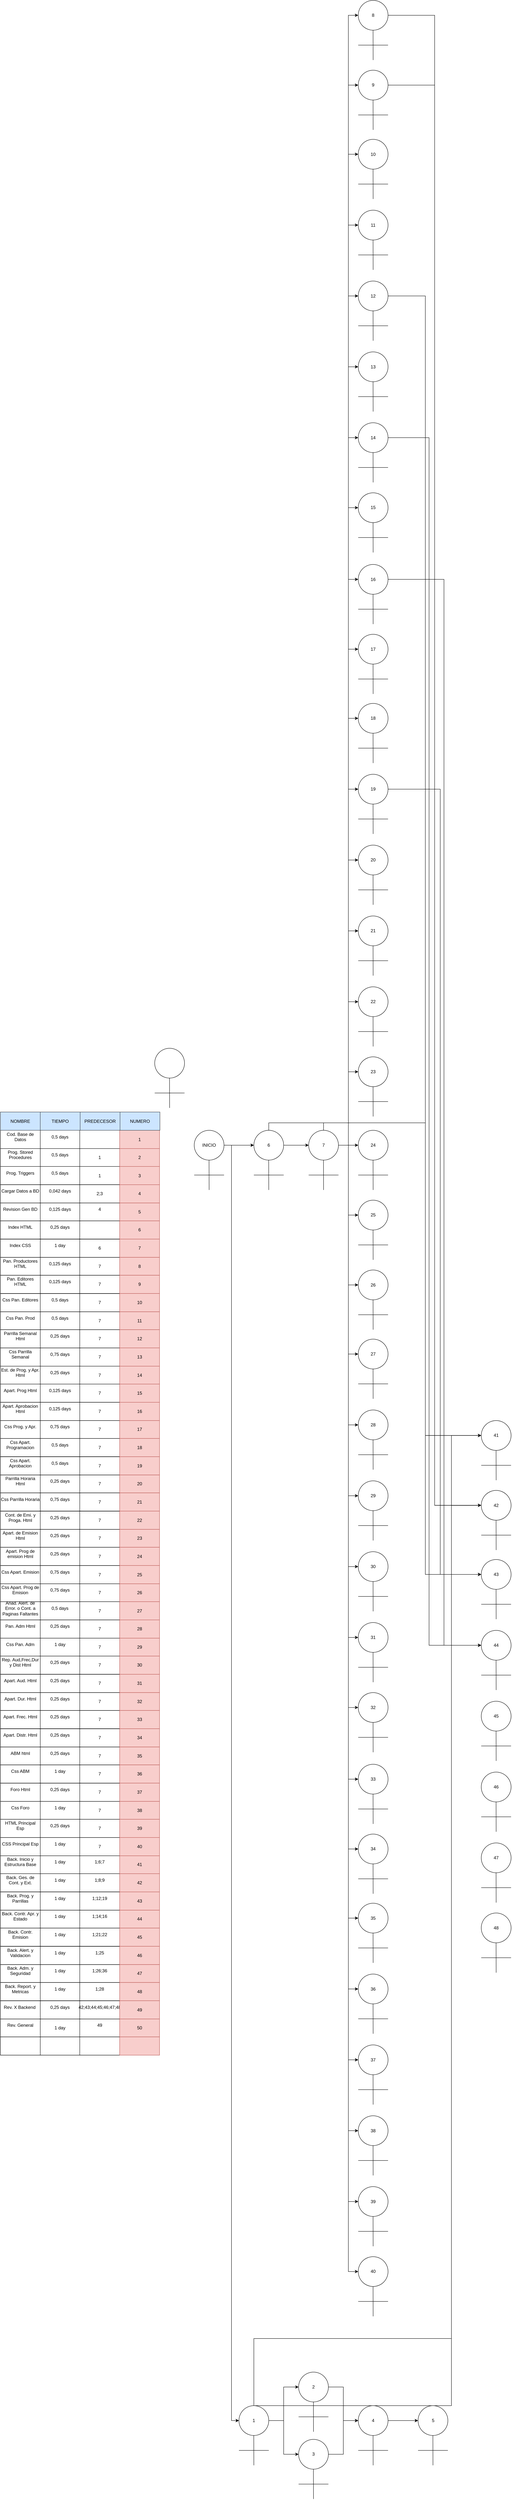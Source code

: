 <mxfile version="28.2.7">
  <diagram name="Página-1" id="jbYw7LPWHBxA82K9A05G">
    <mxGraphModel grid="1" page="1" gridSize="10" guides="1" tooltips="1" connect="1" arrows="1" fold="1" pageScale="1" pageWidth="827" pageHeight="1169" math="0" shadow="0">
      <root>
        <mxCell id="0" />
        <mxCell id="1" parent="0" />
        <mxCell id="PDtC0Fcz22CLyAWdAr2D-222" value="" style="group" vertex="1" connectable="0" parent="1">
          <mxGeometry width="320" height="2480" as="geometry" />
        </mxCell>
        <mxCell id="PDtC0Fcz22CLyAWdAr2D-1" value="" style="childLayout=tableLayout;recursiveResize=0;shadow=0;fillColor=none;" vertex="1" parent="PDtC0Fcz22CLyAWdAr2D-222">
          <mxGeometry width="320" height="145.882" as="geometry" />
        </mxCell>
        <mxCell id="PDtC0Fcz22CLyAWdAr2D-2" value="" style="shape=tableRow;horizontal=0;startSize=0;swimlaneHead=0;swimlaneBody=0;top=0;left=0;bottom=0;right=0;dropTarget=0;collapsible=0;recursiveResize=0;expand=0;fontStyle=0;fillColor=none;strokeColor=inherit;" vertex="1" parent="PDtC0Fcz22CLyAWdAr2D-1">
          <mxGeometry width="320" height="49" as="geometry" />
        </mxCell>
        <mxCell id="PDtC0Fcz22CLyAWdAr2D-3" value="&lt;div&gt;Cod. Base de Datos&lt;/div&gt;&lt;div&gt;&lt;br&gt;&lt;/div&gt;" style="connectable=0;recursiveResize=0;strokeColor=inherit;fillColor=none;align=center;whiteSpace=wrap;html=1;" vertex="1" parent="PDtC0Fcz22CLyAWdAr2D-2">
          <mxGeometry width="107" height="49" as="geometry">
            <mxRectangle width="107" height="49" as="alternateBounds" />
          </mxGeometry>
        </mxCell>
        <mxCell id="PDtC0Fcz22CLyAWdAr2D-4" value="&lt;div&gt;0,5 days&lt;/div&gt;&lt;div&gt;&lt;br&gt;&lt;/div&gt;" style="connectable=0;recursiveResize=0;strokeColor=inherit;fillColor=none;align=center;whiteSpace=wrap;html=1;" vertex="1" parent="PDtC0Fcz22CLyAWdAr2D-2">
          <mxGeometry x="107" width="106" height="49" as="geometry">
            <mxRectangle width="106" height="49" as="alternateBounds" />
          </mxGeometry>
        </mxCell>
        <mxCell id="PDtC0Fcz22CLyAWdAr2D-5" value="" style="connectable=0;recursiveResize=0;strokeColor=inherit;fillColor=none;align=center;whiteSpace=wrap;html=1;" vertex="1" parent="PDtC0Fcz22CLyAWdAr2D-2">
          <mxGeometry x="213" width="107" height="49" as="geometry">
            <mxRectangle width="107" height="49" as="alternateBounds" />
          </mxGeometry>
        </mxCell>
        <mxCell id="PDtC0Fcz22CLyAWdAr2D-6" style="shape=tableRow;horizontal=0;startSize=0;swimlaneHead=0;swimlaneBody=0;top=0;left=0;bottom=0;right=0;dropTarget=0;collapsible=0;recursiveResize=0;expand=0;fontStyle=0;fillColor=none;strokeColor=inherit;" vertex="1" parent="PDtC0Fcz22CLyAWdAr2D-1">
          <mxGeometry y="49" width="320" height="48" as="geometry" />
        </mxCell>
        <mxCell id="PDtC0Fcz22CLyAWdAr2D-7" value="&lt;div&gt;Prog. Stored Procedures&lt;/div&gt;&lt;div&gt;&lt;br&gt;&lt;/div&gt;" style="connectable=0;recursiveResize=0;strokeColor=inherit;fillColor=none;align=center;whiteSpace=wrap;html=1;" vertex="1" parent="PDtC0Fcz22CLyAWdAr2D-6">
          <mxGeometry width="107" height="48" as="geometry">
            <mxRectangle width="107" height="48" as="alternateBounds" />
          </mxGeometry>
        </mxCell>
        <mxCell id="PDtC0Fcz22CLyAWdAr2D-8" value="&lt;div&gt;0,5 days&lt;/div&gt;&lt;div&gt;&lt;br&gt;&lt;/div&gt;" style="connectable=0;recursiveResize=0;strokeColor=inherit;fillColor=none;align=center;whiteSpace=wrap;html=1;" vertex="1" parent="PDtC0Fcz22CLyAWdAr2D-6">
          <mxGeometry x="107" width="106" height="48" as="geometry">
            <mxRectangle width="106" height="48" as="alternateBounds" />
          </mxGeometry>
        </mxCell>
        <mxCell id="PDtC0Fcz22CLyAWdAr2D-9" value="1" style="connectable=0;recursiveResize=0;strokeColor=inherit;fillColor=none;align=center;whiteSpace=wrap;html=1;" vertex="1" parent="PDtC0Fcz22CLyAWdAr2D-6">
          <mxGeometry x="213" width="107" height="48" as="geometry">
            <mxRectangle width="107" height="48" as="alternateBounds" />
          </mxGeometry>
        </mxCell>
        <mxCell id="PDtC0Fcz22CLyAWdAr2D-10" style="shape=tableRow;horizontal=0;startSize=0;swimlaneHead=0;swimlaneBody=0;top=0;left=0;bottom=0;right=0;dropTarget=0;collapsible=0;recursiveResize=0;expand=0;fontStyle=0;fillColor=none;strokeColor=inherit;" vertex="1" parent="PDtC0Fcz22CLyAWdAr2D-1">
          <mxGeometry y="97" width="320" height="49" as="geometry" />
        </mxCell>
        <mxCell id="PDtC0Fcz22CLyAWdAr2D-11" value="&lt;div&gt;Prog. Triggers&lt;/div&gt;&lt;div&gt;&lt;br&gt;&lt;/div&gt;" style="connectable=0;recursiveResize=0;strokeColor=inherit;fillColor=none;align=center;whiteSpace=wrap;html=1;" vertex="1" parent="PDtC0Fcz22CLyAWdAr2D-10">
          <mxGeometry width="107" height="49" as="geometry">
            <mxRectangle width="107" height="49" as="alternateBounds" />
          </mxGeometry>
        </mxCell>
        <mxCell id="PDtC0Fcz22CLyAWdAr2D-12" value="&lt;div&gt;0,5 days&lt;/div&gt;&lt;div&gt;&lt;br&gt;&lt;/div&gt;" style="connectable=0;recursiveResize=0;strokeColor=inherit;fillColor=none;align=center;whiteSpace=wrap;html=1;" vertex="1" parent="PDtC0Fcz22CLyAWdAr2D-10">
          <mxGeometry x="107" width="106" height="49" as="geometry">
            <mxRectangle width="106" height="49" as="alternateBounds" />
          </mxGeometry>
        </mxCell>
        <mxCell id="PDtC0Fcz22CLyAWdAr2D-13" value="1" style="connectable=0;recursiveResize=0;strokeColor=inherit;fillColor=none;align=center;whiteSpace=wrap;html=1;" vertex="1" parent="PDtC0Fcz22CLyAWdAr2D-10">
          <mxGeometry x="213" width="107" height="49" as="geometry">
            <mxRectangle width="107" height="49" as="alternateBounds" />
          </mxGeometry>
        </mxCell>
        <mxCell id="PDtC0Fcz22CLyAWdAr2D-14" value="" style="childLayout=tableLayout;recursiveResize=0;shadow=0;fillColor=none;" vertex="1" parent="PDtC0Fcz22CLyAWdAr2D-222">
          <mxGeometry y="145.882" width="320" height="145.882" as="geometry" />
        </mxCell>
        <mxCell id="PDtC0Fcz22CLyAWdAr2D-15" value="" style="shape=tableRow;horizontal=0;startSize=0;swimlaneHead=0;swimlaneBody=0;top=0;left=0;bottom=0;right=0;dropTarget=0;collapsible=0;recursiveResize=0;expand=0;fontStyle=0;fillColor=none;strokeColor=inherit;" vertex="1" parent="PDtC0Fcz22CLyAWdAr2D-14">
          <mxGeometry width="320" height="49" as="geometry" />
        </mxCell>
        <mxCell id="PDtC0Fcz22CLyAWdAr2D-16" value="&lt;div&gt;Cargar Datos a BD&lt;/div&gt;&lt;div&gt;&lt;br&gt;&lt;/div&gt;" style="connectable=0;recursiveResize=0;strokeColor=inherit;fillColor=none;align=center;whiteSpace=wrap;html=1;" vertex="1" parent="PDtC0Fcz22CLyAWdAr2D-15">
          <mxGeometry width="107" height="49" as="geometry">
            <mxRectangle width="107" height="49" as="alternateBounds" />
          </mxGeometry>
        </mxCell>
        <mxCell id="PDtC0Fcz22CLyAWdAr2D-17" value="&lt;div&gt;0,042 days&lt;/div&gt;&lt;div&gt;&lt;br&gt;&lt;/div&gt;" style="connectable=0;recursiveResize=0;strokeColor=inherit;fillColor=none;align=center;whiteSpace=wrap;html=1;" vertex="1" parent="PDtC0Fcz22CLyAWdAr2D-15">
          <mxGeometry x="107" width="106" height="49" as="geometry">
            <mxRectangle width="106" height="49" as="alternateBounds" />
          </mxGeometry>
        </mxCell>
        <mxCell id="PDtC0Fcz22CLyAWdAr2D-18" value="2;3" style="connectable=0;recursiveResize=0;strokeColor=inherit;fillColor=none;align=center;whiteSpace=wrap;html=1;" vertex="1" parent="PDtC0Fcz22CLyAWdAr2D-15">
          <mxGeometry x="213" width="107" height="49" as="geometry">
            <mxRectangle width="107" height="49" as="alternateBounds" />
          </mxGeometry>
        </mxCell>
        <mxCell id="PDtC0Fcz22CLyAWdAr2D-19" style="shape=tableRow;horizontal=0;startSize=0;swimlaneHead=0;swimlaneBody=0;top=0;left=0;bottom=0;right=0;dropTarget=0;collapsible=0;recursiveResize=0;expand=0;fontStyle=0;fillColor=none;strokeColor=inherit;" vertex="1" parent="PDtC0Fcz22CLyAWdAr2D-14">
          <mxGeometry y="49" width="320" height="48" as="geometry" />
        </mxCell>
        <mxCell id="PDtC0Fcz22CLyAWdAr2D-20" value="&lt;div&gt;Revision Gen BD&lt;/div&gt;&lt;div&gt;&lt;br&gt;&lt;/div&gt;" style="connectable=0;recursiveResize=0;strokeColor=inherit;fillColor=none;align=center;whiteSpace=wrap;html=1;" vertex="1" parent="PDtC0Fcz22CLyAWdAr2D-19">
          <mxGeometry width="107" height="48" as="geometry">
            <mxRectangle width="107" height="48" as="alternateBounds" />
          </mxGeometry>
        </mxCell>
        <mxCell id="PDtC0Fcz22CLyAWdAr2D-21" value="&lt;div&gt;0,125 days&lt;/div&gt;&lt;div&gt;&lt;br&gt;&lt;/div&gt;" style="connectable=0;recursiveResize=0;strokeColor=inherit;fillColor=none;align=center;whiteSpace=wrap;html=1;" vertex="1" parent="PDtC0Fcz22CLyAWdAr2D-19">
          <mxGeometry x="107" width="106" height="48" as="geometry">
            <mxRectangle width="106" height="48" as="alternateBounds" />
          </mxGeometry>
        </mxCell>
        <mxCell id="PDtC0Fcz22CLyAWdAr2D-22" value="&lt;div&gt;4&lt;/div&gt;&lt;div&gt;&lt;br&gt;&lt;/div&gt;" style="connectable=0;recursiveResize=0;strokeColor=inherit;fillColor=none;align=center;whiteSpace=wrap;html=1;" vertex="1" parent="PDtC0Fcz22CLyAWdAr2D-19">
          <mxGeometry x="213" width="107" height="48" as="geometry">
            <mxRectangle width="107" height="48" as="alternateBounds" />
          </mxGeometry>
        </mxCell>
        <mxCell id="PDtC0Fcz22CLyAWdAr2D-23" style="shape=tableRow;horizontal=0;startSize=0;swimlaneHead=0;swimlaneBody=0;top=0;left=0;bottom=0;right=0;dropTarget=0;collapsible=0;recursiveResize=0;expand=0;fontStyle=0;fillColor=none;strokeColor=inherit;" vertex="1" parent="PDtC0Fcz22CLyAWdAr2D-14">
          <mxGeometry y="97" width="320" height="49" as="geometry" />
        </mxCell>
        <mxCell id="PDtC0Fcz22CLyAWdAr2D-24" value="&lt;div&gt;Index HTML&lt;/div&gt;&lt;div&gt;&lt;br&gt;&lt;/div&gt;" style="connectable=0;recursiveResize=0;strokeColor=inherit;fillColor=none;align=center;whiteSpace=wrap;html=1;" vertex="1" parent="PDtC0Fcz22CLyAWdAr2D-23">
          <mxGeometry width="107" height="49" as="geometry">
            <mxRectangle width="107" height="49" as="alternateBounds" />
          </mxGeometry>
        </mxCell>
        <mxCell id="PDtC0Fcz22CLyAWdAr2D-25" value="&lt;div&gt;0,25 days&lt;/div&gt;&lt;div&gt;&lt;br&gt;&lt;/div&gt;" style="connectable=0;recursiveResize=0;strokeColor=inherit;fillColor=none;align=center;whiteSpace=wrap;html=1;" vertex="1" parent="PDtC0Fcz22CLyAWdAr2D-23">
          <mxGeometry x="107" width="106" height="49" as="geometry">
            <mxRectangle width="106" height="49" as="alternateBounds" />
          </mxGeometry>
        </mxCell>
        <mxCell id="PDtC0Fcz22CLyAWdAr2D-26" value="" style="connectable=0;recursiveResize=0;strokeColor=inherit;fillColor=none;align=center;whiteSpace=wrap;html=1;" vertex="1" parent="PDtC0Fcz22CLyAWdAr2D-23">
          <mxGeometry x="213" width="107" height="49" as="geometry">
            <mxRectangle width="107" height="49" as="alternateBounds" />
          </mxGeometry>
        </mxCell>
        <mxCell id="PDtC0Fcz22CLyAWdAr2D-27" value="" style="childLayout=tableLayout;recursiveResize=0;shadow=0;fillColor=none;" vertex="1" parent="PDtC0Fcz22CLyAWdAr2D-222">
          <mxGeometry y="291.765" width="320" height="145.882" as="geometry" />
        </mxCell>
        <mxCell id="PDtC0Fcz22CLyAWdAr2D-28" value="" style="shape=tableRow;horizontal=0;startSize=0;swimlaneHead=0;swimlaneBody=0;top=0;left=0;bottom=0;right=0;dropTarget=0;collapsible=0;recursiveResize=0;expand=0;fontStyle=0;fillColor=none;strokeColor=inherit;" vertex="1" parent="PDtC0Fcz22CLyAWdAr2D-27">
          <mxGeometry width="320" height="49" as="geometry" />
        </mxCell>
        <mxCell id="PDtC0Fcz22CLyAWdAr2D-29" value="&lt;div&gt;Index CSS&lt;/div&gt;&lt;div&gt;&lt;br&gt;&lt;/div&gt;" style="connectable=0;recursiveResize=0;strokeColor=inherit;fillColor=none;align=center;whiteSpace=wrap;html=1;" vertex="1" parent="PDtC0Fcz22CLyAWdAr2D-28">
          <mxGeometry width="107" height="49" as="geometry">
            <mxRectangle width="107" height="49" as="alternateBounds" />
          </mxGeometry>
        </mxCell>
        <mxCell id="PDtC0Fcz22CLyAWdAr2D-30" value="&lt;div&gt;1 day&lt;/div&gt;&lt;div&gt;&lt;br&gt;&lt;/div&gt;" style="connectable=0;recursiveResize=0;strokeColor=inherit;fillColor=none;align=center;whiteSpace=wrap;html=1;" vertex="1" parent="PDtC0Fcz22CLyAWdAr2D-28">
          <mxGeometry x="107" width="106" height="49" as="geometry">
            <mxRectangle width="106" height="49" as="alternateBounds" />
          </mxGeometry>
        </mxCell>
        <mxCell id="PDtC0Fcz22CLyAWdAr2D-31" value="6" style="connectable=0;recursiveResize=0;strokeColor=inherit;fillColor=none;align=center;whiteSpace=wrap;html=1;" vertex="1" parent="PDtC0Fcz22CLyAWdAr2D-28">
          <mxGeometry x="213" width="107" height="49" as="geometry">
            <mxRectangle width="107" height="49" as="alternateBounds" />
          </mxGeometry>
        </mxCell>
        <mxCell id="PDtC0Fcz22CLyAWdAr2D-32" style="shape=tableRow;horizontal=0;startSize=0;swimlaneHead=0;swimlaneBody=0;top=0;left=0;bottom=0;right=0;dropTarget=0;collapsible=0;recursiveResize=0;expand=0;fontStyle=0;fillColor=none;strokeColor=inherit;" vertex="1" parent="PDtC0Fcz22CLyAWdAr2D-27">
          <mxGeometry y="49" width="320" height="48" as="geometry" />
        </mxCell>
        <mxCell id="PDtC0Fcz22CLyAWdAr2D-33" value="&lt;div&gt;Pan. Productores HTML&lt;/div&gt;&lt;div&gt;&lt;br&gt;&lt;/div&gt;" style="connectable=0;recursiveResize=0;strokeColor=inherit;fillColor=none;align=center;whiteSpace=wrap;html=1;" vertex="1" parent="PDtC0Fcz22CLyAWdAr2D-32">
          <mxGeometry width="107" height="48" as="geometry">
            <mxRectangle width="107" height="48" as="alternateBounds" />
          </mxGeometry>
        </mxCell>
        <mxCell id="PDtC0Fcz22CLyAWdAr2D-34" value="&lt;div&gt;0,125 days&lt;/div&gt;&lt;div&gt;&lt;br&gt;&lt;/div&gt;" style="connectable=0;recursiveResize=0;strokeColor=inherit;fillColor=none;align=center;whiteSpace=wrap;html=1;" vertex="1" parent="PDtC0Fcz22CLyAWdAr2D-32">
          <mxGeometry x="107" width="106" height="48" as="geometry">
            <mxRectangle width="106" height="48" as="alternateBounds" />
          </mxGeometry>
        </mxCell>
        <mxCell id="PDtC0Fcz22CLyAWdAr2D-35" value="7" style="connectable=0;recursiveResize=0;strokeColor=inherit;fillColor=none;align=center;whiteSpace=wrap;html=1;" vertex="1" parent="PDtC0Fcz22CLyAWdAr2D-32">
          <mxGeometry x="213" width="107" height="48" as="geometry">
            <mxRectangle width="107" height="48" as="alternateBounds" />
          </mxGeometry>
        </mxCell>
        <mxCell id="PDtC0Fcz22CLyAWdAr2D-36" style="shape=tableRow;horizontal=0;startSize=0;swimlaneHead=0;swimlaneBody=0;top=0;left=0;bottom=0;right=0;dropTarget=0;collapsible=0;recursiveResize=0;expand=0;fontStyle=0;fillColor=none;strokeColor=inherit;" vertex="1" parent="PDtC0Fcz22CLyAWdAr2D-27">
          <mxGeometry y="97" width="320" height="49" as="geometry" />
        </mxCell>
        <mxCell id="PDtC0Fcz22CLyAWdAr2D-37" value="&lt;div&gt;Pan. Editores HTML&lt;/div&gt;&lt;div&gt;&lt;br&gt;&lt;/div&gt;" style="connectable=0;recursiveResize=0;strokeColor=inherit;fillColor=none;align=center;whiteSpace=wrap;html=1;" vertex="1" parent="PDtC0Fcz22CLyAWdAr2D-36">
          <mxGeometry width="107" height="49" as="geometry">
            <mxRectangle width="107" height="49" as="alternateBounds" />
          </mxGeometry>
        </mxCell>
        <mxCell id="PDtC0Fcz22CLyAWdAr2D-38" value="&lt;div&gt;0,125 days&lt;/div&gt;&lt;div&gt;&lt;br&gt;&lt;/div&gt;" style="connectable=0;recursiveResize=0;strokeColor=inherit;fillColor=none;align=center;whiteSpace=wrap;html=1;" vertex="1" parent="PDtC0Fcz22CLyAWdAr2D-36">
          <mxGeometry x="107" width="106" height="49" as="geometry">
            <mxRectangle width="106" height="49" as="alternateBounds" />
          </mxGeometry>
        </mxCell>
        <mxCell id="PDtC0Fcz22CLyAWdAr2D-39" value="7" style="connectable=0;recursiveResize=0;strokeColor=inherit;fillColor=none;align=center;whiteSpace=wrap;html=1;" vertex="1" parent="PDtC0Fcz22CLyAWdAr2D-36">
          <mxGeometry x="213" width="107" height="49" as="geometry">
            <mxRectangle width="107" height="49" as="alternateBounds" />
          </mxGeometry>
        </mxCell>
        <mxCell id="PDtC0Fcz22CLyAWdAr2D-40" value="" style="childLayout=tableLayout;recursiveResize=0;shadow=0;fillColor=none;" vertex="1" parent="PDtC0Fcz22CLyAWdAr2D-222">
          <mxGeometry y="437.647" width="320" height="145.882" as="geometry" />
        </mxCell>
        <mxCell id="PDtC0Fcz22CLyAWdAr2D-41" value="" style="shape=tableRow;horizontal=0;startSize=0;swimlaneHead=0;swimlaneBody=0;top=0;left=0;bottom=0;right=0;dropTarget=0;collapsible=0;recursiveResize=0;expand=0;fontStyle=0;fillColor=none;strokeColor=inherit;" vertex="1" parent="PDtC0Fcz22CLyAWdAr2D-40">
          <mxGeometry width="320" height="49" as="geometry" />
        </mxCell>
        <mxCell id="PDtC0Fcz22CLyAWdAr2D-42" value="&lt;div&gt;Css Pan. Editores&lt;/div&gt;&lt;div&gt;&lt;br&gt;&lt;/div&gt;" style="connectable=0;recursiveResize=0;strokeColor=inherit;fillColor=none;align=center;whiteSpace=wrap;html=1;" vertex="1" parent="PDtC0Fcz22CLyAWdAr2D-41">
          <mxGeometry width="107" height="49" as="geometry">
            <mxRectangle width="107" height="49" as="alternateBounds" />
          </mxGeometry>
        </mxCell>
        <mxCell id="PDtC0Fcz22CLyAWdAr2D-43" value="&lt;div&gt;0,5 days&lt;/div&gt;&lt;div&gt;&lt;br&gt;&lt;/div&gt;" style="connectable=0;recursiveResize=0;strokeColor=inherit;fillColor=none;align=center;whiteSpace=wrap;html=1;" vertex="1" parent="PDtC0Fcz22CLyAWdAr2D-41">
          <mxGeometry x="107" width="106" height="49" as="geometry">
            <mxRectangle width="106" height="49" as="alternateBounds" />
          </mxGeometry>
        </mxCell>
        <mxCell id="PDtC0Fcz22CLyAWdAr2D-44" value="7" style="connectable=0;recursiveResize=0;strokeColor=inherit;fillColor=none;align=center;whiteSpace=wrap;html=1;" vertex="1" parent="PDtC0Fcz22CLyAWdAr2D-41">
          <mxGeometry x="213" width="107" height="49" as="geometry">
            <mxRectangle width="107" height="49" as="alternateBounds" />
          </mxGeometry>
        </mxCell>
        <mxCell id="PDtC0Fcz22CLyAWdAr2D-45" style="shape=tableRow;horizontal=0;startSize=0;swimlaneHead=0;swimlaneBody=0;top=0;left=0;bottom=0;right=0;dropTarget=0;collapsible=0;recursiveResize=0;expand=0;fontStyle=0;fillColor=none;strokeColor=inherit;" vertex="1" parent="PDtC0Fcz22CLyAWdAr2D-40">
          <mxGeometry y="49" width="320" height="48" as="geometry" />
        </mxCell>
        <mxCell id="PDtC0Fcz22CLyAWdAr2D-46" value="&lt;div&gt;Css Pan. Prod&lt;/div&gt;&lt;div&gt;&lt;br&gt;&lt;/div&gt;" style="connectable=0;recursiveResize=0;strokeColor=inherit;fillColor=none;align=center;whiteSpace=wrap;html=1;" vertex="1" parent="PDtC0Fcz22CLyAWdAr2D-45">
          <mxGeometry width="107" height="48" as="geometry">
            <mxRectangle width="107" height="48" as="alternateBounds" />
          </mxGeometry>
        </mxCell>
        <mxCell id="PDtC0Fcz22CLyAWdAr2D-47" value="&lt;div&gt;0,5 days&lt;/div&gt;&lt;div&gt;&lt;br&gt;&lt;/div&gt;" style="connectable=0;recursiveResize=0;strokeColor=inherit;fillColor=none;align=center;whiteSpace=wrap;html=1;" vertex="1" parent="PDtC0Fcz22CLyAWdAr2D-45">
          <mxGeometry x="107" width="106" height="48" as="geometry">
            <mxRectangle width="106" height="48" as="alternateBounds" />
          </mxGeometry>
        </mxCell>
        <mxCell id="PDtC0Fcz22CLyAWdAr2D-48" value="7" style="connectable=0;recursiveResize=0;strokeColor=inherit;fillColor=none;align=center;whiteSpace=wrap;html=1;" vertex="1" parent="PDtC0Fcz22CLyAWdAr2D-45">
          <mxGeometry x="213" width="107" height="48" as="geometry">
            <mxRectangle width="107" height="48" as="alternateBounds" />
          </mxGeometry>
        </mxCell>
        <mxCell id="PDtC0Fcz22CLyAWdAr2D-49" style="shape=tableRow;horizontal=0;startSize=0;swimlaneHead=0;swimlaneBody=0;top=0;left=0;bottom=0;right=0;dropTarget=0;collapsible=0;recursiveResize=0;expand=0;fontStyle=0;fillColor=none;strokeColor=inherit;" vertex="1" parent="PDtC0Fcz22CLyAWdAr2D-40">
          <mxGeometry y="97" width="320" height="49" as="geometry" />
        </mxCell>
        <mxCell id="PDtC0Fcz22CLyAWdAr2D-50" value="&lt;div&gt;Parrilla Semanal Html&lt;/div&gt;&lt;div&gt;&lt;br&gt;&lt;/div&gt;" style="connectable=0;recursiveResize=0;strokeColor=inherit;fillColor=none;align=center;whiteSpace=wrap;html=1;" vertex="1" parent="PDtC0Fcz22CLyAWdAr2D-49">
          <mxGeometry width="107" height="49" as="geometry">
            <mxRectangle width="107" height="49" as="alternateBounds" />
          </mxGeometry>
        </mxCell>
        <mxCell id="PDtC0Fcz22CLyAWdAr2D-51" value="&lt;div&gt;0,25 days&lt;/div&gt;&lt;div&gt;&lt;br&gt;&lt;/div&gt;" style="connectable=0;recursiveResize=0;strokeColor=inherit;fillColor=none;align=center;whiteSpace=wrap;html=1;" vertex="1" parent="PDtC0Fcz22CLyAWdAr2D-49">
          <mxGeometry x="107" width="106" height="49" as="geometry">
            <mxRectangle width="106" height="49" as="alternateBounds" />
          </mxGeometry>
        </mxCell>
        <mxCell id="PDtC0Fcz22CLyAWdAr2D-52" value="7" style="connectable=0;recursiveResize=0;strokeColor=inherit;fillColor=none;align=center;whiteSpace=wrap;html=1;" vertex="1" parent="PDtC0Fcz22CLyAWdAr2D-49">
          <mxGeometry x="213" width="107" height="49" as="geometry">
            <mxRectangle width="107" height="49" as="alternateBounds" />
          </mxGeometry>
        </mxCell>
        <mxCell id="PDtC0Fcz22CLyAWdAr2D-53" value="" style="childLayout=tableLayout;recursiveResize=0;shadow=0;fillColor=none;" vertex="1" parent="PDtC0Fcz22CLyAWdAr2D-222">
          <mxGeometry y="583.529" width="320" height="145.882" as="geometry" />
        </mxCell>
        <mxCell id="PDtC0Fcz22CLyAWdAr2D-54" value="" style="shape=tableRow;horizontal=0;startSize=0;swimlaneHead=0;swimlaneBody=0;top=0;left=0;bottom=0;right=0;dropTarget=0;collapsible=0;recursiveResize=0;expand=0;fontStyle=0;fillColor=none;strokeColor=inherit;" vertex="1" parent="PDtC0Fcz22CLyAWdAr2D-53">
          <mxGeometry width="320" height="49" as="geometry" />
        </mxCell>
        <mxCell id="PDtC0Fcz22CLyAWdAr2D-55" value="&lt;div&gt;Css Parrilla Semanal&lt;/div&gt;&lt;div&gt;&lt;br&gt;&lt;/div&gt;" style="connectable=0;recursiveResize=0;strokeColor=inherit;fillColor=none;align=center;whiteSpace=wrap;html=1;" vertex="1" parent="PDtC0Fcz22CLyAWdAr2D-54">
          <mxGeometry width="107" height="49" as="geometry">
            <mxRectangle width="107" height="49" as="alternateBounds" />
          </mxGeometry>
        </mxCell>
        <mxCell id="PDtC0Fcz22CLyAWdAr2D-56" value="&lt;div&gt;0,75 days&lt;/div&gt;&lt;div&gt;&lt;br&gt;&lt;/div&gt;" style="connectable=0;recursiveResize=0;strokeColor=inherit;fillColor=none;align=center;whiteSpace=wrap;html=1;" vertex="1" parent="PDtC0Fcz22CLyAWdAr2D-54">
          <mxGeometry x="107" width="106" height="49" as="geometry">
            <mxRectangle width="106" height="49" as="alternateBounds" />
          </mxGeometry>
        </mxCell>
        <mxCell id="PDtC0Fcz22CLyAWdAr2D-57" value="7" style="connectable=0;recursiveResize=0;strokeColor=inherit;fillColor=none;align=center;whiteSpace=wrap;html=1;" vertex="1" parent="PDtC0Fcz22CLyAWdAr2D-54">
          <mxGeometry x="213" width="107" height="49" as="geometry">
            <mxRectangle width="107" height="49" as="alternateBounds" />
          </mxGeometry>
        </mxCell>
        <mxCell id="PDtC0Fcz22CLyAWdAr2D-58" style="shape=tableRow;horizontal=0;startSize=0;swimlaneHead=0;swimlaneBody=0;top=0;left=0;bottom=0;right=0;dropTarget=0;collapsible=0;recursiveResize=0;expand=0;fontStyle=0;fillColor=none;strokeColor=inherit;" vertex="1" parent="PDtC0Fcz22CLyAWdAr2D-53">
          <mxGeometry y="49" width="320" height="48" as="geometry" />
        </mxCell>
        <mxCell id="PDtC0Fcz22CLyAWdAr2D-59" value="&lt;div&gt;Est. de Prog. y Apr. Html&lt;/div&gt;&lt;div&gt;&lt;br&gt;&lt;/div&gt;" style="connectable=0;recursiveResize=0;strokeColor=inherit;fillColor=none;align=center;whiteSpace=wrap;html=1;" vertex="1" parent="PDtC0Fcz22CLyAWdAr2D-58">
          <mxGeometry width="107" height="48" as="geometry">
            <mxRectangle width="107" height="48" as="alternateBounds" />
          </mxGeometry>
        </mxCell>
        <mxCell id="PDtC0Fcz22CLyAWdAr2D-60" value="&lt;div&gt;0,25 days&lt;/div&gt;&lt;div&gt;&lt;br&gt;&lt;/div&gt;" style="connectable=0;recursiveResize=0;strokeColor=inherit;fillColor=none;align=center;whiteSpace=wrap;html=1;" vertex="1" parent="PDtC0Fcz22CLyAWdAr2D-58">
          <mxGeometry x="107" width="106" height="48" as="geometry">
            <mxRectangle width="106" height="48" as="alternateBounds" />
          </mxGeometry>
        </mxCell>
        <mxCell id="PDtC0Fcz22CLyAWdAr2D-61" value="7" style="connectable=0;recursiveResize=0;strokeColor=inherit;fillColor=none;align=center;whiteSpace=wrap;html=1;" vertex="1" parent="PDtC0Fcz22CLyAWdAr2D-58">
          <mxGeometry x="213" width="107" height="48" as="geometry">
            <mxRectangle width="107" height="48" as="alternateBounds" />
          </mxGeometry>
        </mxCell>
        <mxCell id="PDtC0Fcz22CLyAWdAr2D-62" style="shape=tableRow;horizontal=0;startSize=0;swimlaneHead=0;swimlaneBody=0;top=0;left=0;bottom=0;right=0;dropTarget=0;collapsible=0;recursiveResize=0;expand=0;fontStyle=0;fillColor=none;strokeColor=inherit;" vertex="1" parent="PDtC0Fcz22CLyAWdAr2D-53">
          <mxGeometry y="97" width="320" height="49" as="geometry" />
        </mxCell>
        <mxCell id="PDtC0Fcz22CLyAWdAr2D-63" value="&lt;div&gt;Apart. Prog Html&lt;/div&gt;&lt;div&gt;&lt;br&gt;&lt;/div&gt;" style="connectable=0;recursiveResize=0;strokeColor=inherit;fillColor=none;align=center;whiteSpace=wrap;html=1;" vertex="1" parent="PDtC0Fcz22CLyAWdAr2D-62">
          <mxGeometry width="107" height="49" as="geometry">
            <mxRectangle width="107" height="49" as="alternateBounds" />
          </mxGeometry>
        </mxCell>
        <mxCell id="PDtC0Fcz22CLyAWdAr2D-64" value="&lt;div&gt;0,125 days&lt;/div&gt;&lt;div&gt;&lt;br&gt;&lt;/div&gt;" style="connectable=0;recursiveResize=0;strokeColor=inherit;fillColor=none;align=center;whiteSpace=wrap;html=1;" vertex="1" parent="PDtC0Fcz22CLyAWdAr2D-62">
          <mxGeometry x="107" width="106" height="49" as="geometry">
            <mxRectangle width="106" height="49" as="alternateBounds" />
          </mxGeometry>
        </mxCell>
        <mxCell id="PDtC0Fcz22CLyAWdAr2D-65" value="7" style="connectable=0;recursiveResize=0;strokeColor=inherit;fillColor=none;align=center;whiteSpace=wrap;html=1;" vertex="1" parent="PDtC0Fcz22CLyAWdAr2D-62">
          <mxGeometry x="213" width="107" height="49" as="geometry">
            <mxRectangle width="107" height="49" as="alternateBounds" />
          </mxGeometry>
        </mxCell>
        <mxCell id="PDtC0Fcz22CLyAWdAr2D-66" value="" style="childLayout=tableLayout;recursiveResize=0;shadow=0;fillColor=none;" vertex="1" parent="PDtC0Fcz22CLyAWdAr2D-222">
          <mxGeometry y="729.412" width="320" height="145.882" as="geometry" />
        </mxCell>
        <mxCell id="PDtC0Fcz22CLyAWdAr2D-67" value="" style="shape=tableRow;horizontal=0;startSize=0;swimlaneHead=0;swimlaneBody=0;top=0;left=0;bottom=0;right=0;dropTarget=0;collapsible=0;recursiveResize=0;expand=0;fontStyle=0;fillColor=none;strokeColor=inherit;" vertex="1" parent="PDtC0Fcz22CLyAWdAr2D-66">
          <mxGeometry width="320" height="49" as="geometry" />
        </mxCell>
        <mxCell id="PDtC0Fcz22CLyAWdAr2D-68" value="&lt;div&gt;Apart. Aprobacion Html&lt;/div&gt;&lt;div&gt;&lt;br&gt;&lt;/div&gt;" style="connectable=0;recursiveResize=0;strokeColor=inherit;fillColor=none;align=center;whiteSpace=wrap;html=1;" vertex="1" parent="PDtC0Fcz22CLyAWdAr2D-67">
          <mxGeometry width="107" height="49" as="geometry">
            <mxRectangle width="107" height="49" as="alternateBounds" />
          </mxGeometry>
        </mxCell>
        <mxCell id="PDtC0Fcz22CLyAWdAr2D-69" value="&lt;div&gt;0,125 days&lt;/div&gt;&lt;div&gt;&lt;br&gt;&lt;/div&gt;" style="connectable=0;recursiveResize=0;strokeColor=inherit;fillColor=none;align=center;whiteSpace=wrap;html=1;" vertex="1" parent="PDtC0Fcz22CLyAWdAr2D-67">
          <mxGeometry x="107" width="106" height="49" as="geometry">
            <mxRectangle width="106" height="49" as="alternateBounds" />
          </mxGeometry>
        </mxCell>
        <mxCell id="PDtC0Fcz22CLyAWdAr2D-70" value="7" style="connectable=0;recursiveResize=0;strokeColor=inherit;fillColor=none;align=center;whiteSpace=wrap;html=1;" vertex="1" parent="PDtC0Fcz22CLyAWdAr2D-67">
          <mxGeometry x="213" width="107" height="49" as="geometry">
            <mxRectangle width="107" height="49" as="alternateBounds" />
          </mxGeometry>
        </mxCell>
        <mxCell id="PDtC0Fcz22CLyAWdAr2D-71" style="shape=tableRow;horizontal=0;startSize=0;swimlaneHead=0;swimlaneBody=0;top=0;left=0;bottom=0;right=0;dropTarget=0;collapsible=0;recursiveResize=0;expand=0;fontStyle=0;fillColor=none;strokeColor=inherit;" vertex="1" parent="PDtC0Fcz22CLyAWdAr2D-66">
          <mxGeometry y="49" width="320" height="48" as="geometry" />
        </mxCell>
        <mxCell id="PDtC0Fcz22CLyAWdAr2D-72" value="&lt;div&gt;Css Prog. y Apr.&lt;/div&gt;&lt;div&gt;&lt;br&gt;&lt;/div&gt;" style="connectable=0;recursiveResize=0;strokeColor=inherit;fillColor=none;align=center;whiteSpace=wrap;html=1;" vertex="1" parent="PDtC0Fcz22CLyAWdAr2D-71">
          <mxGeometry width="107" height="48" as="geometry">
            <mxRectangle width="107" height="48" as="alternateBounds" />
          </mxGeometry>
        </mxCell>
        <mxCell id="PDtC0Fcz22CLyAWdAr2D-73" value="&lt;div&gt;0,75 days&lt;/div&gt;&lt;div&gt;&lt;br&gt;&lt;/div&gt;" style="connectable=0;recursiveResize=0;strokeColor=inherit;fillColor=none;align=center;whiteSpace=wrap;html=1;" vertex="1" parent="PDtC0Fcz22CLyAWdAr2D-71">
          <mxGeometry x="107" width="106" height="48" as="geometry">
            <mxRectangle width="106" height="48" as="alternateBounds" />
          </mxGeometry>
        </mxCell>
        <mxCell id="PDtC0Fcz22CLyAWdAr2D-74" value="7" style="connectable=0;recursiveResize=0;strokeColor=inherit;fillColor=none;align=center;whiteSpace=wrap;html=1;" vertex="1" parent="PDtC0Fcz22CLyAWdAr2D-71">
          <mxGeometry x="213" width="107" height="48" as="geometry">
            <mxRectangle width="107" height="48" as="alternateBounds" />
          </mxGeometry>
        </mxCell>
        <mxCell id="PDtC0Fcz22CLyAWdAr2D-75" style="shape=tableRow;horizontal=0;startSize=0;swimlaneHead=0;swimlaneBody=0;top=0;left=0;bottom=0;right=0;dropTarget=0;collapsible=0;recursiveResize=0;expand=0;fontStyle=0;fillColor=none;strokeColor=inherit;" vertex="1" parent="PDtC0Fcz22CLyAWdAr2D-66">
          <mxGeometry y="97" width="320" height="49" as="geometry" />
        </mxCell>
        <mxCell id="PDtC0Fcz22CLyAWdAr2D-76" value="&lt;div&gt;Css Apart. Programacion&lt;/div&gt;&lt;div&gt;&lt;br&gt;&lt;/div&gt;" style="connectable=0;recursiveResize=0;strokeColor=inherit;fillColor=none;align=center;whiteSpace=wrap;html=1;" vertex="1" parent="PDtC0Fcz22CLyAWdAr2D-75">
          <mxGeometry width="107" height="49" as="geometry">
            <mxRectangle width="107" height="49" as="alternateBounds" />
          </mxGeometry>
        </mxCell>
        <mxCell id="PDtC0Fcz22CLyAWdAr2D-77" value="&lt;div&gt;0,5 days&lt;/div&gt;&lt;div&gt;&lt;br&gt;&lt;/div&gt;" style="connectable=0;recursiveResize=0;strokeColor=inherit;fillColor=none;align=center;whiteSpace=wrap;html=1;" vertex="1" parent="PDtC0Fcz22CLyAWdAr2D-75">
          <mxGeometry x="107" width="106" height="49" as="geometry">
            <mxRectangle width="106" height="49" as="alternateBounds" />
          </mxGeometry>
        </mxCell>
        <mxCell id="PDtC0Fcz22CLyAWdAr2D-78" value="7" style="connectable=0;recursiveResize=0;strokeColor=inherit;fillColor=none;align=center;whiteSpace=wrap;html=1;" vertex="1" parent="PDtC0Fcz22CLyAWdAr2D-75">
          <mxGeometry x="213" width="107" height="49" as="geometry">
            <mxRectangle width="107" height="49" as="alternateBounds" />
          </mxGeometry>
        </mxCell>
        <mxCell id="PDtC0Fcz22CLyAWdAr2D-79" value="" style="childLayout=tableLayout;recursiveResize=0;shadow=0;fillColor=none;" vertex="1" parent="PDtC0Fcz22CLyAWdAr2D-222">
          <mxGeometry y="875.294" width="320" height="145.882" as="geometry" />
        </mxCell>
        <mxCell id="PDtC0Fcz22CLyAWdAr2D-80" value="" style="shape=tableRow;horizontal=0;startSize=0;swimlaneHead=0;swimlaneBody=0;top=0;left=0;bottom=0;right=0;dropTarget=0;collapsible=0;recursiveResize=0;expand=0;fontStyle=0;fillColor=none;strokeColor=inherit;" vertex="1" parent="PDtC0Fcz22CLyAWdAr2D-79">
          <mxGeometry width="320" height="49" as="geometry" />
        </mxCell>
        <mxCell id="PDtC0Fcz22CLyAWdAr2D-81" value="&lt;div&gt;Css Apart. Aprobacion&lt;/div&gt;&lt;div&gt;&lt;br&gt;&lt;/div&gt;" style="connectable=0;recursiveResize=0;strokeColor=inherit;fillColor=none;align=center;whiteSpace=wrap;html=1;" vertex="1" parent="PDtC0Fcz22CLyAWdAr2D-80">
          <mxGeometry width="107" height="49" as="geometry">
            <mxRectangle width="107" height="49" as="alternateBounds" />
          </mxGeometry>
        </mxCell>
        <mxCell id="PDtC0Fcz22CLyAWdAr2D-82" value="&lt;div&gt;0,5 days&lt;/div&gt;&lt;div&gt;&lt;br&gt;&lt;/div&gt;" style="connectable=0;recursiveResize=0;strokeColor=inherit;fillColor=none;align=center;whiteSpace=wrap;html=1;" vertex="1" parent="PDtC0Fcz22CLyAWdAr2D-80">
          <mxGeometry x="107" width="106" height="49" as="geometry">
            <mxRectangle width="106" height="49" as="alternateBounds" />
          </mxGeometry>
        </mxCell>
        <mxCell id="PDtC0Fcz22CLyAWdAr2D-83" value="7" style="connectable=0;recursiveResize=0;strokeColor=inherit;fillColor=none;align=center;whiteSpace=wrap;html=1;" vertex="1" parent="PDtC0Fcz22CLyAWdAr2D-80">
          <mxGeometry x="213" width="107" height="49" as="geometry">
            <mxRectangle width="107" height="49" as="alternateBounds" />
          </mxGeometry>
        </mxCell>
        <mxCell id="PDtC0Fcz22CLyAWdAr2D-84" style="shape=tableRow;horizontal=0;startSize=0;swimlaneHead=0;swimlaneBody=0;top=0;left=0;bottom=0;right=0;dropTarget=0;collapsible=0;recursiveResize=0;expand=0;fontStyle=0;fillColor=none;strokeColor=inherit;" vertex="1" parent="PDtC0Fcz22CLyAWdAr2D-79">
          <mxGeometry y="49" width="320" height="48" as="geometry" />
        </mxCell>
        <mxCell id="PDtC0Fcz22CLyAWdAr2D-85" value="&lt;div&gt;Parrilla Horaria Html&lt;/div&gt;&lt;div&gt;&lt;br&gt;&lt;/div&gt;" style="connectable=0;recursiveResize=0;strokeColor=inherit;fillColor=none;align=center;whiteSpace=wrap;html=1;" vertex="1" parent="PDtC0Fcz22CLyAWdAr2D-84">
          <mxGeometry width="107" height="48" as="geometry">
            <mxRectangle width="107" height="48" as="alternateBounds" />
          </mxGeometry>
        </mxCell>
        <mxCell id="PDtC0Fcz22CLyAWdAr2D-86" value="&lt;div&gt;0,25 days&lt;/div&gt;&lt;div&gt;&lt;br&gt;&lt;/div&gt;" style="connectable=0;recursiveResize=0;strokeColor=inherit;fillColor=none;align=center;whiteSpace=wrap;html=1;" vertex="1" parent="PDtC0Fcz22CLyAWdAr2D-84">
          <mxGeometry x="107" width="106" height="48" as="geometry">
            <mxRectangle width="106" height="48" as="alternateBounds" />
          </mxGeometry>
        </mxCell>
        <mxCell id="PDtC0Fcz22CLyAWdAr2D-87" value="7" style="connectable=0;recursiveResize=0;strokeColor=inherit;fillColor=none;align=center;whiteSpace=wrap;html=1;" vertex="1" parent="PDtC0Fcz22CLyAWdAr2D-84">
          <mxGeometry x="213" width="107" height="48" as="geometry">
            <mxRectangle width="107" height="48" as="alternateBounds" />
          </mxGeometry>
        </mxCell>
        <mxCell id="PDtC0Fcz22CLyAWdAr2D-88" style="shape=tableRow;horizontal=0;startSize=0;swimlaneHead=0;swimlaneBody=0;top=0;left=0;bottom=0;right=0;dropTarget=0;collapsible=0;recursiveResize=0;expand=0;fontStyle=0;fillColor=none;strokeColor=inherit;" vertex="1" parent="PDtC0Fcz22CLyAWdAr2D-79">
          <mxGeometry y="97" width="320" height="49" as="geometry" />
        </mxCell>
        <mxCell id="PDtC0Fcz22CLyAWdAr2D-89" value="&lt;div&gt;Css Parrilla Horaria&lt;/div&gt;&lt;div&gt;&lt;br&gt;&lt;/div&gt;" style="connectable=0;recursiveResize=0;strokeColor=inherit;fillColor=none;align=center;whiteSpace=wrap;html=1;" vertex="1" parent="PDtC0Fcz22CLyAWdAr2D-88">
          <mxGeometry width="107" height="49" as="geometry">
            <mxRectangle width="107" height="49" as="alternateBounds" />
          </mxGeometry>
        </mxCell>
        <mxCell id="PDtC0Fcz22CLyAWdAr2D-90" value="&lt;div&gt;0,75 days&lt;/div&gt;&lt;div&gt;&lt;br&gt;&lt;/div&gt;" style="connectable=0;recursiveResize=0;strokeColor=inherit;fillColor=none;align=center;whiteSpace=wrap;html=1;" vertex="1" parent="PDtC0Fcz22CLyAWdAr2D-88">
          <mxGeometry x="107" width="106" height="49" as="geometry">
            <mxRectangle width="106" height="49" as="alternateBounds" />
          </mxGeometry>
        </mxCell>
        <mxCell id="PDtC0Fcz22CLyAWdAr2D-91" value="7" style="connectable=0;recursiveResize=0;strokeColor=inherit;fillColor=none;align=center;whiteSpace=wrap;html=1;" vertex="1" parent="PDtC0Fcz22CLyAWdAr2D-88">
          <mxGeometry x="213" width="107" height="49" as="geometry">
            <mxRectangle width="107" height="49" as="alternateBounds" />
          </mxGeometry>
        </mxCell>
        <mxCell id="PDtC0Fcz22CLyAWdAr2D-92" value="" style="childLayout=tableLayout;recursiveResize=0;shadow=0;fillColor=none;" vertex="1" parent="PDtC0Fcz22CLyAWdAr2D-222">
          <mxGeometry y="1021.176" width="320" height="145.882" as="geometry" />
        </mxCell>
        <mxCell id="PDtC0Fcz22CLyAWdAr2D-93" value="" style="shape=tableRow;horizontal=0;startSize=0;swimlaneHead=0;swimlaneBody=0;top=0;left=0;bottom=0;right=0;dropTarget=0;collapsible=0;recursiveResize=0;expand=0;fontStyle=0;fillColor=none;strokeColor=inherit;" vertex="1" parent="PDtC0Fcz22CLyAWdAr2D-92">
          <mxGeometry width="320" height="49" as="geometry" />
        </mxCell>
        <mxCell id="PDtC0Fcz22CLyAWdAr2D-94" value="&lt;div&gt;Cont. de Emi. y Proga. Html&lt;/div&gt;&lt;div&gt;&lt;br&gt;&lt;/div&gt;" style="connectable=0;recursiveResize=0;strokeColor=inherit;fillColor=none;align=center;whiteSpace=wrap;html=1;" vertex="1" parent="PDtC0Fcz22CLyAWdAr2D-93">
          <mxGeometry width="107" height="49" as="geometry">
            <mxRectangle width="107" height="49" as="alternateBounds" />
          </mxGeometry>
        </mxCell>
        <mxCell id="PDtC0Fcz22CLyAWdAr2D-95" value="&lt;div&gt;0,25 days&lt;/div&gt;&lt;div&gt;&lt;br&gt;&lt;/div&gt;" style="connectable=0;recursiveResize=0;strokeColor=inherit;fillColor=none;align=center;whiteSpace=wrap;html=1;" vertex="1" parent="PDtC0Fcz22CLyAWdAr2D-93">
          <mxGeometry x="107" width="106" height="49" as="geometry">
            <mxRectangle width="106" height="49" as="alternateBounds" />
          </mxGeometry>
        </mxCell>
        <mxCell id="PDtC0Fcz22CLyAWdAr2D-96" value="7" style="connectable=0;recursiveResize=0;strokeColor=inherit;fillColor=none;align=center;whiteSpace=wrap;html=1;" vertex="1" parent="PDtC0Fcz22CLyAWdAr2D-93">
          <mxGeometry x="213" width="107" height="49" as="geometry">
            <mxRectangle width="107" height="49" as="alternateBounds" />
          </mxGeometry>
        </mxCell>
        <mxCell id="PDtC0Fcz22CLyAWdAr2D-97" style="shape=tableRow;horizontal=0;startSize=0;swimlaneHead=0;swimlaneBody=0;top=0;left=0;bottom=0;right=0;dropTarget=0;collapsible=0;recursiveResize=0;expand=0;fontStyle=0;fillColor=none;strokeColor=inherit;" vertex="1" parent="PDtC0Fcz22CLyAWdAr2D-92">
          <mxGeometry y="49" width="320" height="48" as="geometry" />
        </mxCell>
        <mxCell id="PDtC0Fcz22CLyAWdAr2D-98" value="&lt;div&gt;Apart. de Emision Html&lt;/div&gt;&lt;div&gt;&lt;br&gt;&lt;/div&gt;" style="connectable=0;recursiveResize=0;strokeColor=inherit;fillColor=none;align=center;whiteSpace=wrap;html=1;" vertex="1" parent="PDtC0Fcz22CLyAWdAr2D-97">
          <mxGeometry width="107" height="48" as="geometry">
            <mxRectangle width="107" height="48" as="alternateBounds" />
          </mxGeometry>
        </mxCell>
        <mxCell id="PDtC0Fcz22CLyAWdAr2D-99" value="&lt;div&gt;0,25 days&lt;/div&gt;&lt;div&gt;&lt;br&gt;&lt;/div&gt;" style="connectable=0;recursiveResize=0;strokeColor=inherit;fillColor=none;align=center;whiteSpace=wrap;html=1;" vertex="1" parent="PDtC0Fcz22CLyAWdAr2D-97">
          <mxGeometry x="107" width="106" height="48" as="geometry">
            <mxRectangle width="106" height="48" as="alternateBounds" />
          </mxGeometry>
        </mxCell>
        <mxCell id="PDtC0Fcz22CLyAWdAr2D-100" value="7" style="connectable=0;recursiveResize=0;strokeColor=inherit;fillColor=none;align=center;whiteSpace=wrap;html=1;" vertex="1" parent="PDtC0Fcz22CLyAWdAr2D-97">
          <mxGeometry x="213" width="107" height="48" as="geometry">
            <mxRectangle width="107" height="48" as="alternateBounds" />
          </mxGeometry>
        </mxCell>
        <mxCell id="PDtC0Fcz22CLyAWdAr2D-101" style="shape=tableRow;horizontal=0;startSize=0;swimlaneHead=0;swimlaneBody=0;top=0;left=0;bottom=0;right=0;dropTarget=0;collapsible=0;recursiveResize=0;expand=0;fontStyle=0;fillColor=none;strokeColor=inherit;" vertex="1" parent="PDtC0Fcz22CLyAWdAr2D-92">
          <mxGeometry y="97" width="320" height="49" as="geometry" />
        </mxCell>
        <mxCell id="PDtC0Fcz22CLyAWdAr2D-102" value="&lt;div&gt;Apart. Prog de emision Html&lt;/div&gt;&lt;div&gt;&lt;br&gt;&lt;/div&gt;" style="connectable=0;recursiveResize=0;strokeColor=inherit;fillColor=none;align=center;whiteSpace=wrap;html=1;" vertex="1" parent="PDtC0Fcz22CLyAWdAr2D-101">
          <mxGeometry width="107" height="49" as="geometry">
            <mxRectangle width="107" height="49" as="alternateBounds" />
          </mxGeometry>
        </mxCell>
        <mxCell id="PDtC0Fcz22CLyAWdAr2D-103" value="&lt;div&gt;0,25 days&lt;/div&gt;&lt;div&gt;&lt;br&gt;&lt;/div&gt;" style="connectable=0;recursiveResize=0;strokeColor=inherit;fillColor=none;align=center;whiteSpace=wrap;html=1;" vertex="1" parent="PDtC0Fcz22CLyAWdAr2D-101">
          <mxGeometry x="107" width="106" height="49" as="geometry">
            <mxRectangle width="106" height="49" as="alternateBounds" />
          </mxGeometry>
        </mxCell>
        <mxCell id="PDtC0Fcz22CLyAWdAr2D-104" value="7" style="connectable=0;recursiveResize=0;strokeColor=inherit;fillColor=none;align=center;whiteSpace=wrap;html=1;" vertex="1" parent="PDtC0Fcz22CLyAWdAr2D-101">
          <mxGeometry x="213" width="107" height="49" as="geometry">
            <mxRectangle width="107" height="49" as="alternateBounds" />
          </mxGeometry>
        </mxCell>
        <mxCell id="PDtC0Fcz22CLyAWdAr2D-105" value="" style="childLayout=tableLayout;recursiveResize=0;shadow=0;fillColor=none;" vertex="1" parent="PDtC0Fcz22CLyAWdAr2D-222">
          <mxGeometry y="1167.059" width="320" height="145.882" as="geometry" />
        </mxCell>
        <mxCell id="PDtC0Fcz22CLyAWdAr2D-106" value="" style="shape=tableRow;horizontal=0;startSize=0;swimlaneHead=0;swimlaneBody=0;top=0;left=0;bottom=0;right=0;dropTarget=0;collapsible=0;recursiveResize=0;expand=0;fontStyle=0;fillColor=none;strokeColor=inherit;" vertex="1" parent="PDtC0Fcz22CLyAWdAr2D-105">
          <mxGeometry width="320" height="49" as="geometry" />
        </mxCell>
        <mxCell id="PDtC0Fcz22CLyAWdAr2D-107" value="&lt;div&gt;Css Apart. Emision&lt;/div&gt;&lt;div&gt;&lt;br&gt;&lt;/div&gt;" style="connectable=0;recursiveResize=0;strokeColor=inherit;fillColor=none;align=center;whiteSpace=wrap;html=1;" vertex="1" parent="PDtC0Fcz22CLyAWdAr2D-106">
          <mxGeometry width="107" height="49" as="geometry">
            <mxRectangle width="107" height="49" as="alternateBounds" />
          </mxGeometry>
        </mxCell>
        <mxCell id="PDtC0Fcz22CLyAWdAr2D-108" value="&lt;div&gt;0,75 days&lt;/div&gt;&lt;div&gt;&lt;br&gt;&lt;/div&gt;" style="connectable=0;recursiveResize=0;strokeColor=inherit;fillColor=none;align=center;whiteSpace=wrap;html=1;" vertex="1" parent="PDtC0Fcz22CLyAWdAr2D-106">
          <mxGeometry x="107" width="106" height="49" as="geometry">
            <mxRectangle width="106" height="49" as="alternateBounds" />
          </mxGeometry>
        </mxCell>
        <mxCell id="PDtC0Fcz22CLyAWdAr2D-109" value="7" style="connectable=0;recursiveResize=0;strokeColor=inherit;fillColor=none;align=center;whiteSpace=wrap;html=1;" vertex="1" parent="PDtC0Fcz22CLyAWdAr2D-106">
          <mxGeometry x="213" width="107" height="49" as="geometry">
            <mxRectangle width="107" height="49" as="alternateBounds" />
          </mxGeometry>
        </mxCell>
        <mxCell id="PDtC0Fcz22CLyAWdAr2D-110" style="shape=tableRow;horizontal=0;startSize=0;swimlaneHead=0;swimlaneBody=0;top=0;left=0;bottom=0;right=0;dropTarget=0;collapsible=0;recursiveResize=0;expand=0;fontStyle=0;fillColor=none;strokeColor=inherit;" vertex="1" parent="PDtC0Fcz22CLyAWdAr2D-105">
          <mxGeometry y="49" width="320" height="48" as="geometry" />
        </mxCell>
        <mxCell id="PDtC0Fcz22CLyAWdAr2D-111" value="&lt;div&gt;Css Apart. Prog de Emision&lt;/div&gt;&lt;div&gt;&lt;br&gt;&lt;/div&gt;" style="connectable=0;recursiveResize=0;strokeColor=inherit;fillColor=none;align=center;whiteSpace=wrap;html=1;" vertex="1" parent="PDtC0Fcz22CLyAWdAr2D-110">
          <mxGeometry width="107" height="48" as="geometry">
            <mxRectangle width="107" height="48" as="alternateBounds" />
          </mxGeometry>
        </mxCell>
        <mxCell id="PDtC0Fcz22CLyAWdAr2D-112" value="&lt;div&gt;0,75 days&lt;/div&gt;&lt;div&gt;&lt;br&gt;&lt;/div&gt;" style="connectable=0;recursiveResize=0;strokeColor=inherit;fillColor=none;align=center;whiteSpace=wrap;html=1;" vertex="1" parent="PDtC0Fcz22CLyAWdAr2D-110">
          <mxGeometry x="107" width="106" height="48" as="geometry">
            <mxRectangle width="106" height="48" as="alternateBounds" />
          </mxGeometry>
        </mxCell>
        <mxCell id="PDtC0Fcz22CLyAWdAr2D-113" value="7" style="connectable=0;recursiveResize=0;strokeColor=inherit;fillColor=none;align=center;whiteSpace=wrap;html=1;" vertex="1" parent="PDtC0Fcz22CLyAWdAr2D-110">
          <mxGeometry x="213" width="107" height="48" as="geometry">
            <mxRectangle width="107" height="48" as="alternateBounds" />
          </mxGeometry>
        </mxCell>
        <mxCell id="PDtC0Fcz22CLyAWdAr2D-114" style="shape=tableRow;horizontal=0;startSize=0;swimlaneHead=0;swimlaneBody=0;top=0;left=0;bottom=0;right=0;dropTarget=0;collapsible=0;recursiveResize=0;expand=0;fontStyle=0;fillColor=none;strokeColor=inherit;" vertex="1" parent="PDtC0Fcz22CLyAWdAr2D-105">
          <mxGeometry y="97" width="320" height="49" as="geometry" />
        </mxCell>
        <mxCell id="PDtC0Fcz22CLyAWdAr2D-115" value="&lt;div&gt;Añad. Alert. de Error. o Cont. a Paginas Faltantes&lt;/div&gt;&lt;div&gt;&lt;br&gt;&lt;/div&gt;" style="connectable=0;recursiveResize=0;strokeColor=inherit;fillColor=none;align=center;whiteSpace=wrap;html=1;" vertex="1" parent="PDtC0Fcz22CLyAWdAr2D-114">
          <mxGeometry width="107" height="49" as="geometry">
            <mxRectangle width="107" height="49" as="alternateBounds" />
          </mxGeometry>
        </mxCell>
        <mxCell id="PDtC0Fcz22CLyAWdAr2D-116" value="&lt;div&gt;0,5 days&lt;/div&gt;&lt;div&gt;&lt;br&gt;&lt;/div&gt;" style="connectable=0;recursiveResize=0;strokeColor=inherit;fillColor=none;align=center;whiteSpace=wrap;html=1;" vertex="1" parent="PDtC0Fcz22CLyAWdAr2D-114">
          <mxGeometry x="107" width="106" height="49" as="geometry">
            <mxRectangle width="106" height="49" as="alternateBounds" />
          </mxGeometry>
        </mxCell>
        <mxCell id="PDtC0Fcz22CLyAWdAr2D-117" value="7" style="connectable=0;recursiveResize=0;strokeColor=inherit;fillColor=none;align=center;whiteSpace=wrap;html=1;" vertex="1" parent="PDtC0Fcz22CLyAWdAr2D-114">
          <mxGeometry x="213" width="107" height="49" as="geometry">
            <mxRectangle width="107" height="49" as="alternateBounds" />
          </mxGeometry>
        </mxCell>
        <mxCell id="PDtC0Fcz22CLyAWdAr2D-118" value="" style="childLayout=tableLayout;recursiveResize=0;shadow=0;fillColor=none;" vertex="1" parent="PDtC0Fcz22CLyAWdAr2D-222">
          <mxGeometry y="1312.941" width="320" height="145.882" as="geometry" />
        </mxCell>
        <mxCell id="PDtC0Fcz22CLyAWdAr2D-119" value="" style="shape=tableRow;horizontal=0;startSize=0;swimlaneHead=0;swimlaneBody=0;top=0;left=0;bottom=0;right=0;dropTarget=0;collapsible=0;recursiveResize=0;expand=0;fontStyle=0;fillColor=none;strokeColor=inherit;" vertex="1" parent="PDtC0Fcz22CLyAWdAr2D-118">
          <mxGeometry width="320" height="49" as="geometry" />
        </mxCell>
        <mxCell id="PDtC0Fcz22CLyAWdAr2D-120" value="&lt;div&gt;Pan. Adm Html&lt;/div&gt;&lt;div&gt;&lt;br&gt;&lt;/div&gt;" style="connectable=0;recursiveResize=0;strokeColor=inherit;fillColor=none;align=center;whiteSpace=wrap;html=1;" vertex="1" parent="PDtC0Fcz22CLyAWdAr2D-119">
          <mxGeometry width="107" height="49" as="geometry">
            <mxRectangle width="107" height="49" as="alternateBounds" />
          </mxGeometry>
        </mxCell>
        <mxCell id="PDtC0Fcz22CLyAWdAr2D-121" value="&lt;div&gt;0,25 days&lt;/div&gt;&lt;div&gt;&lt;br&gt;&lt;/div&gt;" style="connectable=0;recursiveResize=0;strokeColor=inherit;fillColor=none;align=center;whiteSpace=wrap;html=1;" vertex="1" parent="PDtC0Fcz22CLyAWdAr2D-119">
          <mxGeometry x="107" width="106" height="49" as="geometry">
            <mxRectangle width="106" height="49" as="alternateBounds" />
          </mxGeometry>
        </mxCell>
        <mxCell id="PDtC0Fcz22CLyAWdAr2D-122" value="7" style="connectable=0;recursiveResize=0;strokeColor=inherit;fillColor=none;align=center;whiteSpace=wrap;html=1;" vertex="1" parent="PDtC0Fcz22CLyAWdAr2D-119">
          <mxGeometry x="213" width="107" height="49" as="geometry">
            <mxRectangle width="107" height="49" as="alternateBounds" />
          </mxGeometry>
        </mxCell>
        <mxCell id="PDtC0Fcz22CLyAWdAr2D-123" style="shape=tableRow;horizontal=0;startSize=0;swimlaneHead=0;swimlaneBody=0;top=0;left=0;bottom=0;right=0;dropTarget=0;collapsible=0;recursiveResize=0;expand=0;fontStyle=0;fillColor=none;strokeColor=inherit;" vertex="1" parent="PDtC0Fcz22CLyAWdAr2D-118">
          <mxGeometry y="49" width="320" height="48" as="geometry" />
        </mxCell>
        <mxCell id="PDtC0Fcz22CLyAWdAr2D-124" value="&lt;div&gt;Css Pan. Adm&lt;/div&gt;&lt;div&gt;&lt;br&gt;&lt;/div&gt;" style="connectable=0;recursiveResize=0;strokeColor=inherit;fillColor=none;align=center;whiteSpace=wrap;html=1;" vertex="1" parent="PDtC0Fcz22CLyAWdAr2D-123">
          <mxGeometry width="107" height="48" as="geometry">
            <mxRectangle width="107" height="48" as="alternateBounds" />
          </mxGeometry>
        </mxCell>
        <mxCell id="PDtC0Fcz22CLyAWdAr2D-125" value="&lt;div&gt;1 day&lt;/div&gt;&lt;div&gt;&lt;br&gt;&lt;/div&gt;" style="connectable=0;recursiveResize=0;strokeColor=inherit;fillColor=none;align=center;whiteSpace=wrap;html=1;" vertex="1" parent="PDtC0Fcz22CLyAWdAr2D-123">
          <mxGeometry x="107" width="106" height="48" as="geometry">
            <mxRectangle width="106" height="48" as="alternateBounds" />
          </mxGeometry>
        </mxCell>
        <mxCell id="PDtC0Fcz22CLyAWdAr2D-126" value="7" style="connectable=0;recursiveResize=0;strokeColor=inherit;fillColor=none;align=center;whiteSpace=wrap;html=1;" vertex="1" parent="PDtC0Fcz22CLyAWdAr2D-123">
          <mxGeometry x="213" width="107" height="48" as="geometry">
            <mxRectangle width="107" height="48" as="alternateBounds" />
          </mxGeometry>
        </mxCell>
        <mxCell id="PDtC0Fcz22CLyAWdAr2D-127" style="shape=tableRow;horizontal=0;startSize=0;swimlaneHead=0;swimlaneBody=0;top=0;left=0;bottom=0;right=0;dropTarget=0;collapsible=0;recursiveResize=0;expand=0;fontStyle=0;fillColor=none;strokeColor=inherit;" vertex="1" parent="PDtC0Fcz22CLyAWdAr2D-118">
          <mxGeometry y="97" width="320" height="49" as="geometry" />
        </mxCell>
        <mxCell id="PDtC0Fcz22CLyAWdAr2D-128" value="&lt;div&gt;Rep. Aud,Frec,Dur y Dist Html&lt;/div&gt;&lt;div&gt;&lt;br&gt;&lt;/div&gt;" style="connectable=0;recursiveResize=0;strokeColor=inherit;fillColor=none;align=center;whiteSpace=wrap;html=1;" vertex="1" parent="PDtC0Fcz22CLyAWdAr2D-127">
          <mxGeometry width="107" height="49" as="geometry">
            <mxRectangle width="107" height="49" as="alternateBounds" />
          </mxGeometry>
        </mxCell>
        <mxCell id="PDtC0Fcz22CLyAWdAr2D-129" value="&lt;div&gt;0,25 days&lt;/div&gt;&lt;div&gt;&lt;br&gt;&lt;/div&gt;" style="connectable=0;recursiveResize=0;strokeColor=inherit;fillColor=none;align=center;whiteSpace=wrap;html=1;" vertex="1" parent="PDtC0Fcz22CLyAWdAr2D-127">
          <mxGeometry x="107" width="106" height="49" as="geometry">
            <mxRectangle width="106" height="49" as="alternateBounds" />
          </mxGeometry>
        </mxCell>
        <mxCell id="PDtC0Fcz22CLyAWdAr2D-130" value="7" style="connectable=0;recursiveResize=0;strokeColor=inherit;fillColor=none;align=center;whiteSpace=wrap;html=1;" vertex="1" parent="PDtC0Fcz22CLyAWdAr2D-127">
          <mxGeometry x="213" width="107" height="49" as="geometry">
            <mxRectangle width="107" height="49" as="alternateBounds" />
          </mxGeometry>
        </mxCell>
        <mxCell id="PDtC0Fcz22CLyAWdAr2D-131" value="" style="childLayout=tableLayout;recursiveResize=0;shadow=0;fillColor=none;" vertex="1" parent="PDtC0Fcz22CLyAWdAr2D-222">
          <mxGeometry y="1458.824" width="320" height="145.882" as="geometry" />
        </mxCell>
        <mxCell id="PDtC0Fcz22CLyAWdAr2D-132" value="" style="shape=tableRow;horizontal=0;startSize=0;swimlaneHead=0;swimlaneBody=0;top=0;left=0;bottom=0;right=0;dropTarget=0;collapsible=0;recursiveResize=0;expand=0;fontStyle=0;fillColor=none;strokeColor=inherit;" vertex="1" parent="PDtC0Fcz22CLyAWdAr2D-131">
          <mxGeometry width="320" height="49" as="geometry" />
        </mxCell>
        <mxCell id="PDtC0Fcz22CLyAWdAr2D-133" value="&lt;div&gt;Apart. Aud. Html&lt;/div&gt;&lt;div&gt;&lt;br&gt;&lt;/div&gt;" style="connectable=0;recursiveResize=0;strokeColor=inherit;fillColor=none;align=center;whiteSpace=wrap;html=1;" vertex="1" parent="PDtC0Fcz22CLyAWdAr2D-132">
          <mxGeometry width="107" height="49" as="geometry">
            <mxRectangle width="107" height="49" as="alternateBounds" />
          </mxGeometry>
        </mxCell>
        <mxCell id="PDtC0Fcz22CLyAWdAr2D-134" value="&lt;div&gt;0,25 days&lt;/div&gt;&lt;div&gt;&lt;br&gt;&lt;/div&gt;" style="connectable=0;recursiveResize=0;strokeColor=inherit;fillColor=none;align=center;whiteSpace=wrap;html=1;" vertex="1" parent="PDtC0Fcz22CLyAWdAr2D-132">
          <mxGeometry x="107" width="106" height="49" as="geometry">
            <mxRectangle width="106" height="49" as="alternateBounds" />
          </mxGeometry>
        </mxCell>
        <mxCell id="PDtC0Fcz22CLyAWdAr2D-135" value="7" style="connectable=0;recursiveResize=0;strokeColor=inherit;fillColor=none;align=center;whiteSpace=wrap;html=1;" vertex="1" parent="PDtC0Fcz22CLyAWdAr2D-132">
          <mxGeometry x="213" width="107" height="49" as="geometry">
            <mxRectangle width="107" height="49" as="alternateBounds" />
          </mxGeometry>
        </mxCell>
        <mxCell id="PDtC0Fcz22CLyAWdAr2D-136" style="shape=tableRow;horizontal=0;startSize=0;swimlaneHead=0;swimlaneBody=0;top=0;left=0;bottom=0;right=0;dropTarget=0;collapsible=0;recursiveResize=0;expand=0;fontStyle=0;fillColor=none;strokeColor=inherit;" vertex="1" parent="PDtC0Fcz22CLyAWdAr2D-131">
          <mxGeometry y="49" width="320" height="48" as="geometry" />
        </mxCell>
        <mxCell id="PDtC0Fcz22CLyAWdAr2D-137" value="&lt;div&gt;Apart. Dur. Html&lt;/div&gt;&lt;div&gt;&lt;br&gt;&lt;/div&gt;" style="connectable=0;recursiveResize=0;strokeColor=inherit;fillColor=none;align=center;whiteSpace=wrap;html=1;" vertex="1" parent="PDtC0Fcz22CLyAWdAr2D-136">
          <mxGeometry width="107" height="48" as="geometry">
            <mxRectangle width="107" height="48" as="alternateBounds" />
          </mxGeometry>
        </mxCell>
        <mxCell id="PDtC0Fcz22CLyAWdAr2D-138" value="&lt;div&gt;0,25 days&lt;/div&gt;&lt;div&gt;&lt;br&gt;&lt;/div&gt;" style="connectable=0;recursiveResize=0;strokeColor=inherit;fillColor=none;align=center;whiteSpace=wrap;html=1;" vertex="1" parent="PDtC0Fcz22CLyAWdAr2D-136">
          <mxGeometry x="107" width="106" height="48" as="geometry">
            <mxRectangle width="106" height="48" as="alternateBounds" />
          </mxGeometry>
        </mxCell>
        <mxCell id="PDtC0Fcz22CLyAWdAr2D-139" value="7" style="connectable=0;recursiveResize=0;strokeColor=inherit;fillColor=none;align=center;whiteSpace=wrap;html=1;" vertex="1" parent="PDtC0Fcz22CLyAWdAr2D-136">
          <mxGeometry x="213" width="107" height="48" as="geometry">
            <mxRectangle width="107" height="48" as="alternateBounds" />
          </mxGeometry>
        </mxCell>
        <mxCell id="PDtC0Fcz22CLyAWdAr2D-140" style="shape=tableRow;horizontal=0;startSize=0;swimlaneHead=0;swimlaneBody=0;top=0;left=0;bottom=0;right=0;dropTarget=0;collapsible=0;recursiveResize=0;expand=0;fontStyle=0;fillColor=none;strokeColor=inherit;" vertex="1" parent="PDtC0Fcz22CLyAWdAr2D-131">
          <mxGeometry y="97" width="320" height="49" as="geometry" />
        </mxCell>
        <mxCell id="PDtC0Fcz22CLyAWdAr2D-141" value="&lt;div&gt;Apart. Frec. Html&lt;/div&gt;&lt;div&gt;&lt;br&gt;&lt;/div&gt;" style="connectable=0;recursiveResize=0;strokeColor=inherit;fillColor=none;align=center;whiteSpace=wrap;html=1;" vertex="1" parent="PDtC0Fcz22CLyAWdAr2D-140">
          <mxGeometry width="107" height="49" as="geometry">
            <mxRectangle width="107" height="49" as="alternateBounds" />
          </mxGeometry>
        </mxCell>
        <mxCell id="PDtC0Fcz22CLyAWdAr2D-142" value="&lt;div&gt;0,25 days&lt;/div&gt;&lt;div&gt;&lt;br&gt;&lt;/div&gt;" style="connectable=0;recursiveResize=0;strokeColor=inherit;fillColor=none;align=center;whiteSpace=wrap;html=1;" vertex="1" parent="PDtC0Fcz22CLyAWdAr2D-140">
          <mxGeometry x="107" width="106" height="49" as="geometry">
            <mxRectangle width="106" height="49" as="alternateBounds" />
          </mxGeometry>
        </mxCell>
        <mxCell id="PDtC0Fcz22CLyAWdAr2D-143" value="7" style="connectable=0;recursiveResize=0;strokeColor=inherit;fillColor=none;align=center;whiteSpace=wrap;html=1;" vertex="1" parent="PDtC0Fcz22CLyAWdAr2D-140">
          <mxGeometry x="213" width="107" height="49" as="geometry">
            <mxRectangle width="107" height="49" as="alternateBounds" />
          </mxGeometry>
        </mxCell>
        <mxCell id="PDtC0Fcz22CLyAWdAr2D-144" value="" style="childLayout=tableLayout;recursiveResize=0;shadow=0;fillColor=none;" vertex="1" parent="PDtC0Fcz22CLyAWdAr2D-222">
          <mxGeometry y="1604.706" width="320" height="145.882" as="geometry" />
        </mxCell>
        <mxCell id="PDtC0Fcz22CLyAWdAr2D-145" value="" style="shape=tableRow;horizontal=0;startSize=0;swimlaneHead=0;swimlaneBody=0;top=0;left=0;bottom=0;right=0;dropTarget=0;collapsible=0;recursiveResize=0;expand=0;fontStyle=0;fillColor=none;strokeColor=inherit;" vertex="1" parent="PDtC0Fcz22CLyAWdAr2D-144">
          <mxGeometry width="320" height="49" as="geometry" />
        </mxCell>
        <mxCell id="PDtC0Fcz22CLyAWdAr2D-146" value="&lt;div&gt;Apart. Distr. Html&lt;/div&gt;&lt;div&gt;&lt;br&gt;&lt;/div&gt;" style="connectable=0;recursiveResize=0;strokeColor=inherit;fillColor=none;align=center;whiteSpace=wrap;html=1;" vertex="1" parent="PDtC0Fcz22CLyAWdAr2D-145">
          <mxGeometry width="107" height="49" as="geometry">
            <mxRectangle width="107" height="49" as="alternateBounds" />
          </mxGeometry>
        </mxCell>
        <mxCell id="PDtC0Fcz22CLyAWdAr2D-147" value="&lt;div&gt;0,25 days&lt;/div&gt;&lt;div&gt;&lt;br&gt;&lt;/div&gt;" style="connectable=0;recursiveResize=0;strokeColor=inherit;fillColor=none;align=center;whiteSpace=wrap;html=1;" vertex="1" parent="PDtC0Fcz22CLyAWdAr2D-145">
          <mxGeometry x="107" width="106" height="49" as="geometry">
            <mxRectangle width="106" height="49" as="alternateBounds" />
          </mxGeometry>
        </mxCell>
        <mxCell id="PDtC0Fcz22CLyAWdAr2D-148" value="7" style="connectable=0;recursiveResize=0;strokeColor=inherit;fillColor=none;align=center;whiteSpace=wrap;html=1;" vertex="1" parent="PDtC0Fcz22CLyAWdAr2D-145">
          <mxGeometry x="213" width="107" height="49" as="geometry">
            <mxRectangle width="107" height="49" as="alternateBounds" />
          </mxGeometry>
        </mxCell>
        <mxCell id="PDtC0Fcz22CLyAWdAr2D-149" style="shape=tableRow;horizontal=0;startSize=0;swimlaneHead=0;swimlaneBody=0;top=0;left=0;bottom=0;right=0;dropTarget=0;collapsible=0;recursiveResize=0;expand=0;fontStyle=0;fillColor=none;strokeColor=inherit;" vertex="1" parent="PDtC0Fcz22CLyAWdAr2D-144">
          <mxGeometry y="49" width="320" height="48" as="geometry" />
        </mxCell>
        <mxCell id="PDtC0Fcz22CLyAWdAr2D-150" value="&lt;div&gt;ABM html&lt;/div&gt;&lt;div&gt;&lt;br&gt;&lt;/div&gt;" style="connectable=0;recursiveResize=0;strokeColor=inherit;fillColor=none;align=center;whiteSpace=wrap;html=1;" vertex="1" parent="PDtC0Fcz22CLyAWdAr2D-149">
          <mxGeometry width="107" height="48" as="geometry">
            <mxRectangle width="107" height="48" as="alternateBounds" />
          </mxGeometry>
        </mxCell>
        <mxCell id="PDtC0Fcz22CLyAWdAr2D-151" value="&lt;div&gt;0,25 days&lt;/div&gt;&lt;div&gt;&lt;br&gt;&lt;/div&gt;" style="connectable=0;recursiveResize=0;strokeColor=inherit;fillColor=none;align=center;whiteSpace=wrap;html=1;" vertex="1" parent="PDtC0Fcz22CLyAWdAr2D-149">
          <mxGeometry x="107" width="106" height="48" as="geometry">
            <mxRectangle width="106" height="48" as="alternateBounds" />
          </mxGeometry>
        </mxCell>
        <mxCell id="PDtC0Fcz22CLyAWdAr2D-152" value="7" style="connectable=0;recursiveResize=0;strokeColor=inherit;fillColor=none;align=center;whiteSpace=wrap;html=1;" vertex="1" parent="PDtC0Fcz22CLyAWdAr2D-149">
          <mxGeometry x="213" width="107" height="48" as="geometry">
            <mxRectangle width="107" height="48" as="alternateBounds" />
          </mxGeometry>
        </mxCell>
        <mxCell id="PDtC0Fcz22CLyAWdAr2D-153" style="shape=tableRow;horizontal=0;startSize=0;swimlaneHead=0;swimlaneBody=0;top=0;left=0;bottom=0;right=0;dropTarget=0;collapsible=0;recursiveResize=0;expand=0;fontStyle=0;fillColor=none;strokeColor=inherit;" vertex="1" parent="PDtC0Fcz22CLyAWdAr2D-144">
          <mxGeometry y="97" width="320" height="49" as="geometry" />
        </mxCell>
        <mxCell id="PDtC0Fcz22CLyAWdAr2D-154" value="&lt;div&gt;Css ABM&lt;/div&gt;&lt;div&gt;&lt;br&gt;&lt;/div&gt;" style="connectable=0;recursiveResize=0;strokeColor=inherit;fillColor=none;align=center;whiteSpace=wrap;html=1;" vertex="1" parent="PDtC0Fcz22CLyAWdAr2D-153">
          <mxGeometry width="107" height="49" as="geometry">
            <mxRectangle width="107" height="49" as="alternateBounds" />
          </mxGeometry>
        </mxCell>
        <mxCell id="PDtC0Fcz22CLyAWdAr2D-155" value="&lt;div&gt;1 day&lt;/div&gt;&lt;div&gt;&lt;br&gt;&lt;/div&gt;" style="connectable=0;recursiveResize=0;strokeColor=inherit;fillColor=none;align=center;whiteSpace=wrap;html=1;" vertex="1" parent="PDtC0Fcz22CLyAWdAr2D-153">
          <mxGeometry x="107" width="106" height="49" as="geometry">
            <mxRectangle width="106" height="49" as="alternateBounds" />
          </mxGeometry>
        </mxCell>
        <mxCell id="PDtC0Fcz22CLyAWdAr2D-156" value="7" style="connectable=0;recursiveResize=0;strokeColor=inherit;fillColor=none;align=center;whiteSpace=wrap;html=1;" vertex="1" parent="PDtC0Fcz22CLyAWdAr2D-153">
          <mxGeometry x="213" width="107" height="49" as="geometry">
            <mxRectangle width="107" height="49" as="alternateBounds" />
          </mxGeometry>
        </mxCell>
        <mxCell id="PDtC0Fcz22CLyAWdAr2D-157" value="" style="childLayout=tableLayout;recursiveResize=0;shadow=0;fillColor=none;" vertex="1" parent="PDtC0Fcz22CLyAWdAr2D-222">
          <mxGeometry y="1750.588" width="320" height="145.882" as="geometry" />
        </mxCell>
        <mxCell id="PDtC0Fcz22CLyAWdAr2D-158" value="" style="shape=tableRow;horizontal=0;startSize=0;swimlaneHead=0;swimlaneBody=0;top=0;left=0;bottom=0;right=0;dropTarget=0;collapsible=0;recursiveResize=0;expand=0;fontStyle=0;fillColor=none;strokeColor=inherit;" vertex="1" parent="PDtC0Fcz22CLyAWdAr2D-157">
          <mxGeometry width="320" height="49" as="geometry" />
        </mxCell>
        <mxCell id="PDtC0Fcz22CLyAWdAr2D-159" value="&lt;div&gt;Foro Html&lt;/div&gt;&lt;div&gt;&lt;br&gt;&lt;/div&gt;" style="connectable=0;recursiveResize=0;strokeColor=inherit;fillColor=none;align=center;whiteSpace=wrap;html=1;" vertex="1" parent="PDtC0Fcz22CLyAWdAr2D-158">
          <mxGeometry width="107" height="49" as="geometry">
            <mxRectangle width="107" height="49" as="alternateBounds" />
          </mxGeometry>
        </mxCell>
        <mxCell id="PDtC0Fcz22CLyAWdAr2D-160" value="&lt;div&gt;0,25 days&lt;/div&gt;&lt;div&gt;&lt;br&gt;&lt;/div&gt;" style="connectable=0;recursiveResize=0;strokeColor=inherit;fillColor=none;align=center;whiteSpace=wrap;html=1;" vertex="1" parent="PDtC0Fcz22CLyAWdAr2D-158">
          <mxGeometry x="107" width="106" height="49" as="geometry">
            <mxRectangle width="106" height="49" as="alternateBounds" />
          </mxGeometry>
        </mxCell>
        <mxCell id="PDtC0Fcz22CLyAWdAr2D-161" value="7" style="connectable=0;recursiveResize=0;strokeColor=inherit;fillColor=none;align=center;whiteSpace=wrap;html=1;" vertex="1" parent="PDtC0Fcz22CLyAWdAr2D-158">
          <mxGeometry x="213" width="107" height="49" as="geometry">
            <mxRectangle width="107" height="49" as="alternateBounds" />
          </mxGeometry>
        </mxCell>
        <mxCell id="PDtC0Fcz22CLyAWdAr2D-162" style="shape=tableRow;horizontal=0;startSize=0;swimlaneHead=0;swimlaneBody=0;top=0;left=0;bottom=0;right=0;dropTarget=0;collapsible=0;recursiveResize=0;expand=0;fontStyle=0;fillColor=none;strokeColor=inherit;" vertex="1" parent="PDtC0Fcz22CLyAWdAr2D-157">
          <mxGeometry y="49" width="320" height="48" as="geometry" />
        </mxCell>
        <mxCell id="PDtC0Fcz22CLyAWdAr2D-163" value="&lt;div&gt;Css Foro&lt;/div&gt;&lt;div&gt;&lt;br&gt;&lt;/div&gt;" style="connectable=0;recursiveResize=0;strokeColor=inherit;fillColor=none;align=center;whiteSpace=wrap;html=1;" vertex="1" parent="PDtC0Fcz22CLyAWdAr2D-162">
          <mxGeometry width="107" height="48" as="geometry">
            <mxRectangle width="107" height="48" as="alternateBounds" />
          </mxGeometry>
        </mxCell>
        <mxCell id="PDtC0Fcz22CLyAWdAr2D-164" value="&lt;div&gt;1 day&lt;/div&gt;&lt;div&gt;&lt;br&gt;&lt;/div&gt;" style="connectable=0;recursiveResize=0;strokeColor=inherit;fillColor=none;align=center;whiteSpace=wrap;html=1;" vertex="1" parent="PDtC0Fcz22CLyAWdAr2D-162">
          <mxGeometry x="107" width="106" height="48" as="geometry">
            <mxRectangle width="106" height="48" as="alternateBounds" />
          </mxGeometry>
        </mxCell>
        <mxCell id="PDtC0Fcz22CLyAWdAr2D-165" value="7" style="connectable=0;recursiveResize=0;strokeColor=inherit;fillColor=none;align=center;whiteSpace=wrap;html=1;" vertex="1" parent="PDtC0Fcz22CLyAWdAr2D-162">
          <mxGeometry x="213" width="107" height="48" as="geometry">
            <mxRectangle width="107" height="48" as="alternateBounds" />
          </mxGeometry>
        </mxCell>
        <mxCell id="PDtC0Fcz22CLyAWdAr2D-166" style="shape=tableRow;horizontal=0;startSize=0;swimlaneHead=0;swimlaneBody=0;top=0;left=0;bottom=0;right=0;dropTarget=0;collapsible=0;recursiveResize=0;expand=0;fontStyle=0;fillColor=none;strokeColor=inherit;" vertex="1" parent="PDtC0Fcz22CLyAWdAr2D-157">
          <mxGeometry y="97" width="320" height="49" as="geometry" />
        </mxCell>
        <mxCell id="PDtC0Fcz22CLyAWdAr2D-167" value="&lt;div&gt;HTML Principal Esp&lt;/div&gt;&lt;div&gt;&lt;br&gt;&lt;/div&gt;" style="connectable=0;recursiveResize=0;strokeColor=inherit;fillColor=none;align=center;whiteSpace=wrap;html=1;" vertex="1" parent="PDtC0Fcz22CLyAWdAr2D-166">
          <mxGeometry width="107" height="49" as="geometry">
            <mxRectangle width="107" height="49" as="alternateBounds" />
          </mxGeometry>
        </mxCell>
        <mxCell id="PDtC0Fcz22CLyAWdAr2D-168" value="&lt;div&gt;0,25 days&lt;/div&gt;&lt;div&gt;&lt;br&gt;&lt;/div&gt;" style="connectable=0;recursiveResize=0;strokeColor=inherit;fillColor=none;align=center;whiteSpace=wrap;html=1;" vertex="1" parent="PDtC0Fcz22CLyAWdAr2D-166">
          <mxGeometry x="107" width="106" height="49" as="geometry">
            <mxRectangle width="106" height="49" as="alternateBounds" />
          </mxGeometry>
        </mxCell>
        <mxCell id="PDtC0Fcz22CLyAWdAr2D-169" value="7" style="connectable=0;recursiveResize=0;strokeColor=inherit;fillColor=none;align=center;whiteSpace=wrap;html=1;" vertex="1" parent="PDtC0Fcz22CLyAWdAr2D-166">
          <mxGeometry x="213" width="107" height="49" as="geometry">
            <mxRectangle width="107" height="49" as="alternateBounds" />
          </mxGeometry>
        </mxCell>
        <mxCell id="PDtC0Fcz22CLyAWdAr2D-170" value="" style="childLayout=tableLayout;recursiveResize=0;shadow=0;fillColor=none;" vertex="1" parent="PDtC0Fcz22CLyAWdAr2D-222">
          <mxGeometry y="1896.471" width="320" height="145.882" as="geometry" />
        </mxCell>
        <mxCell id="PDtC0Fcz22CLyAWdAr2D-171" value="" style="shape=tableRow;horizontal=0;startSize=0;swimlaneHead=0;swimlaneBody=0;top=0;left=0;bottom=0;right=0;dropTarget=0;collapsible=0;recursiveResize=0;expand=0;fontStyle=0;fillColor=none;strokeColor=inherit;" vertex="1" parent="PDtC0Fcz22CLyAWdAr2D-170">
          <mxGeometry width="320" height="49" as="geometry" />
        </mxCell>
        <mxCell id="PDtC0Fcz22CLyAWdAr2D-172" value="&lt;div&gt;CSS Principal Esp&lt;/div&gt;&lt;div&gt;&lt;br&gt;&lt;/div&gt;" style="connectable=0;recursiveResize=0;strokeColor=inherit;fillColor=none;align=center;whiteSpace=wrap;html=1;" vertex="1" parent="PDtC0Fcz22CLyAWdAr2D-171">
          <mxGeometry width="107" height="49" as="geometry">
            <mxRectangle width="107" height="49" as="alternateBounds" />
          </mxGeometry>
        </mxCell>
        <mxCell id="PDtC0Fcz22CLyAWdAr2D-173" value="&lt;div&gt;1 day&lt;/div&gt;&lt;div&gt;&lt;br&gt;&lt;/div&gt;" style="connectable=0;recursiveResize=0;strokeColor=inherit;fillColor=none;align=center;whiteSpace=wrap;html=1;" vertex="1" parent="PDtC0Fcz22CLyAWdAr2D-171">
          <mxGeometry x="107" width="106" height="49" as="geometry">
            <mxRectangle width="106" height="49" as="alternateBounds" />
          </mxGeometry>
        </mxCell>
        <mxCell id="PDtC0Fcz22CLyAWdAr2D-174" value="7" style="connectable=0;recursiveResize=0;strokeColor=inherit;fillColor=none;align=center;whiteSpace=wrap;html=1;" vertex="1" parent="PDtC0Fcz22CLyAWdAr2D-171">
          <mxGeometry x="213" width="107" height="49" as="geometry">
            <mxRectangle width="107" height="49" as="alternateBounds" />
          </mxGeometry>
        </mxCell>
        <mxCell id="PDtC0Fcz22CLyAWdAr2D-175" style="shape=tableRow;horizontal=0;startSize=0;swimlaneHead=0;swimlaneBody=0;top=0;left=0;bottom=0;right=0;dropTarget=0;collapsible=0;recursiveResize=0;expand=0;fontStyle=0;fillColor=none;strokeColor=inherit;" vertex="1" parent="PDtC0Fcz22CLyAWdAr2D-170">
          <mxGeometry y="49" width="320" height="48" as="geometry" />
        </mxCell>
        <mxCell id="PDtC0Fcz22CLyAWdAr2D-176" value="&lt;div&gt;Back. Inicio y Estructura Base&lt;/div&gt;&lt;div&gt;&lt;br&gt;&lt;/div&gt;" style="connectable=0;recursiveResize=0;strokeColor=inherit;fillColor=none;align=center;whiteSpace=wrap;html=1;" vertex="1" parent="PDtC0Fcz22CLyAWdAr2D-175">
          <mxGeometry width="107" height="48" as="geometry">
            <mxRectangle width="107" height="48" as="alternateBounds" />
          </mxGeometry>
        </mxCell>
        <mxCell id="PDtC0Fcz22CLyAWdAr2D-177" value="&lt;div&gt;1 day&lt;/div&gt;&lt;div&gt;&lt;br&gt;&lt;/div&gt;" style="connectable=0;recursiveResize=0;strokeColor=inherit;fillColor=none;align=center;whiteSpace=wrap;html=1;" vertex="1" parent="PDtC0Fcz22CLyAWdAr2D-175">
          <mxGeometry x="107" width="106" height="48" as="geometry">
            <mxRectangle width="106" height="48" as="alternateBounds" />
          </mxGeometry>
        </mxCell>
        <mxCell id="PDtC0Fcz22CLyAWdAr2D-178" value="&lt;div&gt;&lt;div&gt;1;6;7&lt;/div&gt;&lt;/div&gt;&lt;div&gt;&lt;br&gt;&lt;/div&gt;" style="connectable=0;recursiveResize=0;strokeColor=inherit;fillColor=none;align=center;whiteSpace=wrap;html=1;" vertex="1" parent="PDtC0Fcz22CLyAWdAr2D-175">
          <mxGeometry x="213" width="107" height="48" as="geometry">
            <mxRectangle width="107" height="48" as="alternateBounds" />
          </mxGeometry>
        </mxCell>
        <mxCell id="PDtC0Fcz22CLyAWdAr2D-179" style="shape=tableRow;horizontal=0;startSize=0;swimlaneHead=0;swimlaneBody=0;top=0;left=0;bottom=0;right=0;dropTarget=0;collapsible=0;recursiveResize=0;expand=0;fontStyle=0;fillColor=none;strokeColor=inherit;" vertex="1" parent="PDtC0Fcz22CLyAWdAr2D-170">
          <mxGeometry y="97" width="320" height="49" as="geometry" />
        </mxCell>
        <mxCell id="PDtC0Fcz22CLyAWdAr2D-180" value="&lt;div&gt;Back. Ges. de Cont. y Ext.&lt;/div&gt;&lt;div&gt;&lt;br&gt;&lt;/div&gt;" style="connectable=0;recursiveResize=0;strokeColor=inherit;fillColor=none;align=center;whiteSpace=wrap;html=1;" vertex="1" parent="PDtC0Fcz22CLyAWdAr2D-179">
          <mxGeometry width="107" height="49" as="geometry">
            <mxRectangle width="107" height="49" as="alternateBounds" />
          </mxGeometry>
        </mxCell>
        <mxCell id="PDtC0Fcz22CLyAWdAr2D-181" value="&lt;div&gt;1 day&lt;/div&gt;&lt;div&gt;&lt;br&gt;&lt;/div&gt;" style="connectable=0;recursiveResize=0;strokeColor=inherit;fillColor=none;align=center;whiteSpace=wrap;html=1;" vertex="1" parent="PDtC0Fcz22CLyAWdAr2D-179">
          <mxGeometry x="107" width="106" height="49" as="geometry">
            <mxRectangle width="106" height="49" as="alternateBounds" />
          </mxGeometry>
        </mxCell>
        <mxCell id="PDtC0Fcz22CLyAWdAr2D-182" value="&lt;div&gt;&lt;div&gt;1;8;9&lt;/div&gt;&lt;/div&gt;&lt;div&gt;&lt;br&gt;&lt;/div&gt;" style="connectable=0;recursiveResize=0;strokeColor=inherit;fillColor=none;align=center;whiteSpace=wrap;html=1;" vertex="1" parent="PDtC0Fcz22CLyAWdAr2D-179">
          <mxGeometry x="213" width="107" height="49" as="geometry">
            <mxRectangle width="107" height="49" as="alternateBounds" />
          </mxGeometry>
        </mxCell>
        <mxCell id="PDtC0Fcz22CLyAWdAr2D-183" value="" style="childLayout=tableLayout;recursiveResize=0;shadow=0;fillColor=none;" vertex="1" parent="PDtC0Fcz22CLyAWdAr2D-222">
          <mxGeometry y="2042.353" width="320" height="145.882" as="geometry" />
        </mxCell>
        <mxCell id="PDtC0Fcz22CLyAWdAr2D-184" value="" style="shape=tableRow;horizontal=0;startSize=0;swimlaneHead=0;swimlaneBody=0;top=0;left=0;bottom=0;right=0;dropTarget=0;collapsible=0;recursiveResize=0;expand=0;fontStyle=0;fillColor=none;strokeColor=inherit;" vertex="1" parent="PDtC0Fcz22CLyAWdAr2D-183">
          <mxGeometry width="320" height="49" as="geometry" />
        </mxCell>
        <mxCell id="PDtC0Fcz22CLyAWdAr2D-185" value="&lt;div&gt;Back. Prog. y Parrillas&lt;/div&gt;&lt;div&gt;&lt;br&gt;&lt;/div&gt;" style="connectable=0;recursiveResize=0;strokeColor=inherit;fillColor=none;align=center;whiteSpace=wrap;html=1;" vertex="1" parent="PDtC0Fcz22CLyAWdAr2D-184">
          <mxGeometry width="107" height="49" as="geometry">
            <mxRectangle width="107" height="49" as="alternateBounds" />
          </mxGeometry>
        </mxCell>
        <mxCell id="PDtC0Fcz22CLyAWdAr2D-186" value="&lt;div&gt;1 day&lt;/div&gt;&lt;div&gt;&lt;br&gt;&lt;/div&gt;" style="connectable=0;recursiveResize=0;strokeColor=inherit;fillColor=none;align=center;whiteSpace=wrap;html=1;" vertex="1" parent="PDtC0Fcz22CLyAWdAr2D-184">
          <mxGeometry x="107" width="106" height="49" as="geometry">
            <mxRectangle width="106" height="49" as="alternateBounds" />
          </mxGeometry>
        </mxCell>
        <mxCell id="PDtC0Fcz22CLyAWdAr2D-187" value="&lt;div&gt;&lt;div&gt;1;12;19&lt;/div&gt;&lt;/div&gt;&lt;div&gt;&lt;br&gt;&lt;/div&gt;" style="connectable=0;recursiveResize=0;strokeColor=inherit;fillColor=none;align=center;whiteSpace=wrap;html=1;" vertex="1" parent="PDtC0Fcz22CLyAWdAr2D-184">
          <mxGeometry x="213" width="107" height="49" as="geometry">
            <mxRectangle width="107" height="49" as="alternateBounds" />
          </mxGeometry>
        </mxCell>
        <mxCell id="PDtC0Fcz22CLyAWdAr2D-188" style="shape=tableRow;horizontal=0;startSize=0;swimlaneHead=0;swimlaneBody=0;top=0;left=0;bottom=0;right=0;dropTarget=0;collapsible=0;recursiveResize=0;expand=0;fontStyle=0;fillColor=none;strokeColor=inherit;" vertex="1" parent="PDtC0Fcz22CLyAWdAr2D-183">
          <mxGeometry y="49" width="320" height="48" as="geometry" />
        </mxCell>
        <mxCell id="PDtC0Fcz22CLyAWdAr2D-189" value="&lt;div&gt;Back. Contr. Apr. y Estado&lt;/div&gt;&lt;div&gt;&lt;br&gt;&lt;/div&gt;" style="connectable=0;recursiveResize=0;strokeColor=inherit;fillColor=none;align=center;whiteSpace=wrap;html=1;" vertex="1" parent="PDtC0Fcz22CLyAWdAr2D-188">
          <mxGeometry width="107" height="48" as="geometry">
            <mxRectangle width="107" height="48" as="alternateBounds" />
          </mxGeometry>
        </mxCell>
        <mxCell id="PDtC0Fcz22CLyAWdAr2D-190" value="&lt;div&gt;1 day&lt;/div&gt;&lt;div&gt;&lt;br&gt;&lt;/div&gt;" style="connectable=0;recursiveResize=0;strokeColor=inherit;fillColor=none;align=center;whiteSpace=wrap;html=1;" vertex="1" parent="PDtC0Fcz22CLyAWdAr2D-188">
          <mxGeometry x="107" width="106" height="48" as="geometry">
            <mxRectangle width="106" height="48" as="alternateBounds" />
          </mxGeometry>
        </mxCell>
        <mxCell id="PDtC0Fcz22CLyAWdAr2D-191" value="&lt;div&gt;&lt;div&gt;1;14;16&lt;/div&gt;&lt;/div&gt;&lt;div&gt;&lt;br&gt;&lt;/div&gt;" style="connectable=0;recursiveResize=0;strokeColor=inherit;fillColor=none;align=center;whiteSpace=wrap;html=1;" vertex="1" parent="PDtC0Fcz22CLyAWdAr2D-188">
          <mxGeometry x="213" width="107" height="48" as="geometry">
            <mxRectangle width="107" height="48" as="alternateBounds" />
          </mxGeometry>
        </mxCell>
        <mxCell id="PDtC0Fcz22CLyAWdAr2D-192" style="shape=tableRow;horizontal=0;startSize=0;swimlaneHead=0;swimlaneBody=0;top=0;left=0;bottom=0;right=0;dropTarget=0;collapsible=0;recursiveResize=0;expand=0;fontStyle=0;fillColor=none;strokeColor=inherit;" vertex="1" parent="PDtC0Fcz22CLyAWdAr2D-183">
          <mxGeometry y="97" width="320" height="49" as="geometry" />
        </mxCell>
        <mxCell id="PDtC0Fcz22CLyAWdAr2D-193" value="&lt;div&gt;Back. Contr. Emision&lt;/div&gt;&lt;div&gt;&lt;br&gt;&lt;/div&gt;" style="connectable=0;recursiveResize=0;strokeColor=inherit;fillColor=none;align=center;whiteSpace=wrap;html=1;" vertex="1" parent="PDtC0Fcz22CLyAWdAr2D-192">
          <mxGeometry width="107" height="49" as="geometry">
            <mxRectangle width="107" height="49" as="alternateBounds" />
          </mxGeometry>
        </mxCell>
        <mxCell id="PDtC0Fcz22CLyAWdAr2D-194" value="&lt;div&gt;1 day&lt;/div&gt;&lt;div&gt;&lt;br&gt;&lt;/div&gt;" style="connectable=0;recursiveResize=0;strokeColor=inherit;fillColor=none;align=center;whiteSpace=wrap;html=1;" vertex="1" parent="PDtC0Fcz22CLyAWdAr2D-192">
          <mxGeometry x="107" width="106" height="49" as="geometry">
            <mxRectangle width="106" height="49" as="alternateBounds" />
          </mxGeometry>
        </mxCell>
        <mxCell id="PDtC0Fcz22CLyAWdAr2D-195" value="&lt;div&gt;&lt;div&gt;1;21;22&lt;/div&gt;&lt;/div&gt;&lt;div&gt;&lt;br&gt;&lt;/div&gt;" style="connectable=0;recursiveResize=0;strokeColor=inherit;fillColor=none;align=center;whiteSpace=wrap;html=1;" vertex="1" parent="PDtC0Fcz22CLyAWdAr2D-192">
          <mxGeometry x="213" width="107" height="49" as="geometry">
            <mxRectangle width="107" height="49" as="alternateBounds" />
          </mxGeometry>
        </mxCell>
        <mxCell id="PDtC0Fcz22CLyAWdAr2D-196" value="" style="childLayout=tableLayout;recursiveResize=0;shadow=0;fillColor=none;" vertex="1" parent="PDtC0Fcz22CLyAWdAr2D-222">
          <mxGeometry y="2188.235" width="320" height="145.882" as="geometry" />
        </mxCell>
        <mxCell id="PDtC0Fcz22CLyAWdAr2D-197" value="" style="shape=tableRow;horizontal=0;startSize=0;swimlaneHead=0;swimlaneBody=0;top=0;left=0;bottom=0;right=0;dropTarget=0;collapsible=0;recursiveResize=0;expand=0;fontStyle=0;fillColor=none;strokeColor=inherit;" vertex="1" parent="PDtC0Fcz22CLyAWdAr2D-196">
          <mxGeometry width="320" height="49" as="geometry" />
        </mxCell>
        <mxCell id="PDtC0Fcz22CLyAWdAr2D-198" value="&lt;div&gt;Back. Alert. y Validacion&lt;/div&gt;&lt;div&gt;&lt;br&gt;&lt;/div&gt;" style="connectable=0;recursiveResize=0;strokeColor=inherit;fillColor=none;align=center;whiteSpace=wrap;html=1;" vertex="1" parent="PDtC0Fcz22CLyAWdAr2D-197">
          <mxGeometry width="107" height="49" as="geometry">
            <mxRectangle width="107" height="49" as="alternateBounds" />
          </mxGeometry>
        </mxCell>
        <mxCell id="PDtC0Fcz22CLyAWdAr2D-199" value="&lt;div&gt;1 day&lt;/div&gt;&lt;div&gt;&lt;br&gt;&lt;/div&gt;" style="connectable=0;recursiveResize=0;strokeColor=inherit;fillColor=none;align=center;whiteSpace=wrap;html=1;" vertex="1" parent="PDtC0Fcz22CLyAWdAr2D-197">
          <mxGeometry x="107" width="106" height="49" as="geometry">
            <mxRectangle width="106" height="49" as="alternateBounds" />
          </mxGeometry>
        </mxCell>
        <mxCell id="PDtC0Fcz22CLyAWdAr2D-200" value="&lt;div&gt;&lt;div&gt;1;25&lt;/div&gt;&lt;/div&gt;&lt;div&gt;&lt;br&gt;&lt;/div&gt;" style="connectable=0;recursiveResize=0;strokeColor=inherit;fillColor=none;align=center;whiteSpace=wrap;html=1;" vertex="1" parent="PDtC0Fcz22CLyAWdAr2D-197">
          <mxGeometry x="213" width="107" height="49" as="geometry">
            <mxRectangle width="107" height="49" as="alternateBounds" />
          </mxGeometry>
        </mxCell>
        <mxCell id="PDtC0Fcz22CLyAWdAr2D-201" style="shape=tableRow;horizontal=0;startSize=0;swimlaneHead=0;swimlaneBody=0;top=0;left=0;bottom=0;right=0;dropTarget=0;collapsible=0;recursiveResize=0;expand=0;fontStyle=0;fillColor=none;strokeColor=inherit;" vertex="1" parent="PDtC0Fcz22CLyAWdAr2D-196">
          <mxGeometry y="49" width="320" height="48" as="geometry" />
        </mxCell>
        <mxCell id="PDtC0Fcz22CLyAWdAr2D-202" value="&lt;div&gt;Back. Adm. y Seguridad&lt;/div&gt;&lt;div&gt;&lt;br&gt;&lt;/div&gt;" style="connectable=0;recursiveResize=0;strokeColor=inherit;fillColor=none;align=center;whiteSpace=wrap;html=1;" vertex="1" parent="PDtC0Fcz22CLyAWdAr2D-201">
          <mxGeometry width="107" height="48" as="geometry">
            <mxRectangle width="107" height="48" as="alternateBounds" />
          </mxGeometry>
        </mxCell>
        <mxCell id="PDtC0Fcz22CLyAWdAr2D-203" value="&lt;div&gt;1 day&lt;/div&gt;&lt;div&gt;&lt;br&gt;&lt;/div&gt;" style="connectable=0;recursiveResize=0;strokeColor=inherit;fillColor=none;align=center;whiteSpace=wrap;html=1;" vertex="1" parent="PDtC0Fcz22CLyAWdAr2D-201">
          <mxGeometry x="107" width="106" height="48" as="geometry">
            <mxRectangle width="106" height="48" as="alternateBounds" />
          </mxGeometry>
        </mxCell>
        <mxCell id="PDtC0Fcz22CLyAWdAr2D-204" value="&lt;div&gt;&lt;div&gt;1;26;36&lt;/div&gt;&lt;/div&gt;&lt;div&gt;&lt;br&gt;&lt;/div&gt;" style="connectable=0;recursiveResize=0;strokeColor=inherit;fillColor=none;align=center;whiteSpace=wrap;html=1;" vertex="1" parent="PDtC0Fcz22CLyAWdAr2D-201">
          <mxGeometry x="213" width="107" height="48" as="geometry">
            <mxRectangle width="107" height="48" as="alternateBounds" />
          </mxGeometry>
        </mxCell>
        <mxCell id="PDtC0Fcz22CLyAWdAr2D-205" style="shape=tableRow;horizontal=0;startSize=0;swimlaneHead=0;swimlaneBody=0;top=0;left=0;bottom=0;right=0;dropTarget=0;collapsible=0;recursiveResize=0;expand=0;fontStyle=0;fillColor=none;strokeColor=inherit;" vertex="1" parent="PDtC0Fcz22CLyAWdAr2D-196">
          <mxGeometry y="97" width="320" height="49" as="geometry" />
        </mxCell>
        <mxCell id="PDtC0Fcz22CLyAWdAr2D-206" value="&lt;div&gt;Back. Report. y Metricas&lt;/div&gt;&lt;div&gt;&lt;br&gt;&lt;/div&gt;" style="connectable=0;recursiveResize=0;strokeColor=inherit;fillColor=none;align=center;whiteSpace=wrap;html=1;" vertex="1" parent="PDtC0Fcz22CLyAWdAr2D-205">
          <mxGeometry width="107" height="49" as="geometry">
            <mxRectangle width="107" height="49" as="alternateBounds" />
          </mxGeometry>
        </mxCell>
        <mxCell id="PDtC0Fcz22CLyAWdAr2D-207" value="&lt;div&gt;1 day&lt;/div&gt;&lt;div&gt;&lt;br&gt;&lt;/div&gt;" style="connectable=0;recursiveResize=0;strokeColor=inherit;fillColor=none;align=center;whiteSpace=wrap;html=1;" vertex="1" parent="PDtC0Fcz22CLyAWdAr2D-205">
          <mxGeometry x="107" width="106" height="49" as="geometry">
            <mxRectangle width="106" height="49" as="alternateBounds" />
          </mxGeometry>
        </mxCell>
        <mxCell id="PDtC0Fcz22CLyAWdAr2D-208" value="&lt;div&gt;1;28&lt;/div&gt;&lt;div&gt;&lt;br&gt;&lt;/div&gt;" style="connectable=0;recursiveResize=0;strokeColor=inherit;fillColor=none;align=center;whiteSpace=wrap;html=1;" vertex="1" parent="PDtC0Fcz22CLyAWdAr2D-205">
          <mxGeometry x="213" width="107" height="49" as="geometry">
            <mxRectangle width="107" height="49" as="alternateBounds" />
          </mxGeometry>
        </mxCell>
        <mxCell id="PDtC0Fcz22CLyAWdAr2D-209" value="" style="childLayout=tableLayout;recursiveResize=0;shadow=0;fillColor=none;" vertex="1" parent="PDtC0Fcz22CLyAWdAr2D-222">
          <mxGeometry y="2334.118" width="320" height="145.882" as="geometry" />
        </mxCell>
        <mxCell id="PDtC0Fcz22CLyAWdAr2D-210" value="" style="shape=tableRow;horizontal=0;startSize=0;swimlaneHead=0;swimlaneBody=0;top=0;left=0;bottom=0;right=0;dropTarget=0;collapsible=0;recursiveResize=0;expand=0;fontStyle=0;fillColor=none;strokeColor=inherit;" vertex="1" parent="PDtC0Fcz22CLyAWdAr2D-209">
          <mxGeometry width="320" height="49" as="geometry" />
        </mxCell>
        <mxCell id="PDtC0Fcz22CLyAWdAr2D-211" value="&lt;div&gt;Rev. X Backend&amp;nbsp;&lt;/div&gt;&lt;div&gt;&lt;br&gt;&lt;/div&gt;" style="connectable=0;recursiveResize=0;strokeColor=inherit;fillColor=none;align=center;whiteSpace=wrap;html=1;" vertex="1" parent="PDtC0Fcz22CLyAWdAr2D-210">
          <mxGeometry width="107" height="49" as="geometry">
            <mxRectangle width="107" height="49" as="alternateBounds" />
          </mxGeometry>
        </mxCell>
        <mxCell id="PDtC0Fcz22CLyAWdAr2D-212" value="&lt;div&gt;0,25 days&lt;/div&gt;&lt;div&gt;&lt;br&gt;&lt;/div&gt;" style="connectable=0;recursiveResize=0;strokeColor=inherit;fillColor=none;align=center;whiteSpace=wrap;html=1;" vertex="1" parent="PDtC0Fcz22CLyAWdAr2D-210">
          <mxGeometry x="107" width="106" height="49" as="geometry">
            <mxRectangle width="106" height="49" as="alternateBounds" />
          </mxGeometry>
        </mxCell>
        <mxCell id="PDtC0Fcz22CLyAWdAr2D-213" value="&lt;div&gt;42;43;44;45;46;47;48&lt;/div&gt;&lt;div&gt;&lt;br&gt;&lt;/div&gt;" style="connectable=0;recursiveResize=0;strokeColor=inherit;fillColor=none;align=center;whiteSpace=wrap;html=1;" vertex="1" parent="PDtC0Fcz22CLyAWdAr2D-210">
          <mxGeometry x="213" width="107" height="49" as="geometry">
            <mxRectangle width="107" height="49" as="alternateBounds" />
          </mxGeometry>
        </mxCell>
        <mxCell id="PDtC0Fcz22CLyAWdAr2D-214" style="shape=tableRow;horizontal=0;startSize=0;swimlaneHead=0;swimlaneBody=0;top=0;left=0;bottom=0;right=0;dropTarget=0;collapsible=0;recursiveResize=0;expand=0;fontStyle=0;fillColor=none;strokeColor=inherit;" vertex="1" parent="PDtC0Fcz22CLyAWdAr2D-209">
          <mxGeometry y="49" width="320" height="48" as="geometry" />
        </mxCell>
        <mxCell id="PDtC0Fcz22CLyAWdAr2D-215" value="&lt;div&gt;Rev. General&lt;/div&gt;&lt;div&gt;&lt;br&gt;&lt;/div&gt;" style="connectable=0;recursiveResize=0;strokeColor=inherit;fillColor=none;align=center;whiteSpace=wrap;html=1;" vertex="1" parent="PDtC0Fcz22CLyAWdAr2D-214">
          <mxGeometry width="107" height="48" as="geometry">
            <mxRectangle width="107" height="48" as="alternateBounds" />
          </mxGeometry>
        </mxCell>
        <mxCell id="PDtC0Fcz22CLyAWdAr2D-216" value="1 day" style="connectable=0;recursiveResize=0;strokeColor=inherit;fillColor=none;align=center;whiteSpace=wrap;html=1;" vertex="1" parent="PDtC0Fcz22CLyAWdAr2D-214">
          <mxGeometry x="107" width="106" height="48" as="geometry">
            <mxRectangle width="106" height="48" as="alternateBounds" />
          </mxGeometry>
        </mxCell>
        <mxCell id="PDtC0Fcz22CLyAWdAr2D-217" value="&lt;div&gt;49&lt;/div&gt;&lt;div&gt;&lt;br&gt;&lt;/div&gt;" style="connectable=0;recursiveResize=0;strokeColor=inherit;fillColor=none;align=center;whiteSpace=wrap;html=1;" vertex="1" parent="PDtC0Fcz22CLyAWdAr2D-214">
          <mxGeometry x="213" width="107" height="48" as="geometry">
            <mxRectangle width="107" height="48" as="alternateBounds" />
          </mxGeometry>
        </mxCell>
        <mxCell id="PDtC0Fcz22CLyAWdAr2D-218" style="shape=tableRow;horizontal=0;startSize=0;swimlaneHead=0;swimlaneBody=0;top=0;left=0;bottom=0;right=0;dropTarget=0;collapsible=0;recursiveResize=0;expand=0;fontStyle=0;fillColor=none;strokeColor=inherit;" vertex="1" parent="PDtC0Fcz22CLyAWdAr2D-209">
          <mxGeometry y="97" width="320" height="49" as="geometry" />
        </mxCell>
        <mxCell id="PDtC0Fcz22CLyAWdAr2D-219" value="" style="connectable=0;recursiveResize=0;strokeColor=inherit;fillColor=none;align=center;whiteSpace=wrap;html=1;" vertex="1" parent="PDtC0Fcz22CLyAWdAr2D-218">
          <mxGeometry width="107" height="49" as="geometry">
            <mxRectangle width="107" height="49" as="alternateBounds" />
          </mxGeometry>
        </mxCell>
        <mxCell id="PDtC0Fcz22CLyAWdAr2D-220" value="" style="connectable=0;recursiveResize=0;strokeColor=inherit;fillColor=none;align=center;whiteSpace=wrap;html=1;" vertex="1" parent="PDtC0Fcz22CLyAWdAr2D-218">
          <mxGeometry x="107" width="106" height="49" as="geometry">
            <mxRectangle width="106" height="49" as="alternateBounds" />
          </mxGeometry>
        </mxCell>
        <mxCell id="PDtC0Fcz22CLyAWdAr2D-221" value="" style="connectable=0;recursiveResize=0;strokeColor=inherit;fillColor=none;align=center;whiteSpace=wrap;html=1;" vertex="1" parent="PDtC0Fcz22CLyAWdAr2D-218">
          <mxGeometry x="213" width="107" height="49" as="geometry">
            <mxRectangle width="107" height="49" as="alternateBounds" />
          </mxGeometry>
        </mxCell>
        <mxCell id="NdtdJ-Ao5gnigpAzUzXL-15" value="1" style="connectable=0;recursiveResize=0;strokeColor=#b85450;fillColor=#f8cecc;align=center;whiteSpace=wrap;html=1;" vertex="1" parent="1">
          <mxGeometry x="320" width="107" height="49" as="geometry">
            <mxRectangle width="107" height="49" as="alternateBounds" />
          </mxGeometry>
        </mxCell>
        <mxCell id="NdtdJ-Ao5gnigpAzUzXL-16" value="2" style="connectable=0;recursiveResize=0;strokeColor=#b85450;fillColor=#f8cecc;align=center;whiteSpace=wrap;html=1;" vertex="1" parent="1">
          <mxGeometry x="320" y="49" width="107" height="48" as="geometry">
            <mxRectangle width="107" height="48" as="alternateBounds" />
          </mxGeometry>
        </mxCell>
        <mxCell id="NdtdJ-Ao5gnigpAzUzXL-17" value="3" style="connectable=0;recursiveResize=0;strokeColor=#b85450;fillColor=#f8cecc;align=center;whiteSpace=wrap;html=1;" vertex="1" parent="1">
          <mxGeometry x="320" y="97" width="107" height="49" as="geometry">
            <mxRectangle width="107" height="49" as="alternateBounds" />
          </mxGeometry>
        </mxCell>
        <mxCell id="NdtdJ-Ao5gnigpAzUzXL-18" value="4" style="connectable=0;recursiveResize=0;strokeColor=#b85450;fillColor=#f8cecc;align=center;whiteSpace=wrap;html=1;" vertex="1" parent="1">
          <mxGeometry x="320" y="145.882" width="107" height="49" as="geometry">
            <mxRectangle width="107" height="49" as="alternateBounds" />
          </mxGeometry>
        </mxCell>
        <mxCell id="NdtdJ-Ao5gnigpAzUzXL-19" value="5" style="connectable=0;recursiveResize=0;strokeColor=#b85450;fillColor=#f8cecc;align=center;whiteSpace=wrap;html=1;" vertex="1" parent="1">
          <mxGeometry x="320" y="194.882" width="107" height="48" as="geometry">
            <mxRectangle width="107" height="48" as="alternateBounds" />
          </mxGeometry>
        </mxCell>
        <mxCell id="NdtdJ-Ao5gnigpAzUzXL-20" value="6" style="connectable=0;recursiveResize=0;strokeColor=#b85450;fillColor=#f8cecc;align=center;whiteSpace=wrap;html=1;" vertex="1" parent="1">
          <mxGeometry x="320" y="242.882" width="107" height="49" as="geometry">
            <mxRectangle width="107" height="49" as="alternateBounds" />
          </mxGeometry>
        </mxCell>
        <mxCell id="NdtdJ-Ao5gnigpAzUzXL-21" value="7" style="connectable=0;recursiveResize=0;strokeColor=#b85450;fillColor=#f8cecc;align=center;whiteSpace=wrap;html=1;" vertex="1" parent="1">
          <mxGeometry x="320" y="291.765" width="107" height="49" as="geometry">
            <mxRectangle width="107" height="49" as="alternateBounds" />
          </mxGeometry>
        </mxCell>
        <mxCell id="NdtdJ-Ao5gnigpAzUzXL-22" value="8" style="connectable=0;recursiveResize=0;strokeColor=#b85450;fillColor=#f8cecc;align=center;whiteSpace=wrap;html=1;" vertex="1" parent="1">
          <mxGeometry x="320" y="340.765" width="107" height="48" as="geometry">
            <mxRectangle width="107" height="48" as="alternateBounds" />
          </mxGeometry>
        </mxCell>
        <mxCell id="NdtdJ-Ao5gnigpAzUzXL-23" value="9" style="connectable=0;recursiveResize=0;strokeColor=#b85450;fillColor=#f8cecc;align=center;whiteSpace=wrap;html=1;" vertex="1" parent="1">
          <mxGeometry x="320" y="388.765" width="107" height="49" as="geometry">
            <mxRectangle width="107" height="49" as="alternateBounds" />
          </mxGeometry>
        </mxCell>
        <mxCell id="NdtdJ-Ao5gnigpAzUzXL-24" value="10" style="connectable=0;recursiveResize=0;strokeColor=#b85450;fillColor=#f8cecc;align=center;whiteSpace=wrap;html=1;" vertex="1" parent="1">
          <mxGeometry x="320" y="437.647" width="107" height="49" as="geometry">
            <mxRectangle width="107" height="49" as="alternateBounds" />
          </mxGeometry>
        </mxCell>
        <mxCell id="NdtdJ-Ao5gnigpAzUzXL-25" value="11" style="connectable=0;recursiveResize=0;strokeColor=#b85450;fillColor=#f8cecc;align=center;whiteSpace=wrap;html=1;" vertex="1" parent="1">
          <mxGeometry x="320" y="486.647" width="107" height="48" as="geometry">
            <mxRectangle width="107" height="48" as="alternateBounds" />
          </mxGeometry>
        </mxCell>
        <mxCell id="NdtdJ-Ao5gnigpAzUzXL-26" value="12" style="connectable=0;recursiveResize=0;strokeColor=#b85450;fillColor=#f8cecc;align=center;whiteSpace=wrap;html=1;" vertex="1" parent="1">
          <mxGeometry x="320" y="534.647" width="107" height="49" as="geometry">
            <mxRectangle width="107" height="49" as="alternateBounds" />
          </mxGeometry>
        </mxCell>
        <mxCell id="NdtdJ-Ao5gnigpAzUzXL-27" value="13" style="connectable=0;recursiveResize=0;strokeColor=#b85450;fillColor=#f8cecc;align=center;whiteSpace=wrap;html=1;" vertex="1" parent="1">
          <mxGeometry x="320" y="583.529" width="107" height="49" as="geometry">
            <mxRectangle width="107" height="49" as="alternateBounds" />
          </mxGeometry>
        </mxCell>
        <mxCell id="NdtdJ-Ao5gnigpAzUzXL-28" value="14" style="connectable=0;recursiveResize=0;strokeColor=#b85450;fillColor=#f8cecc;align=center;whiteSpace=wrap;html=1;" vertex="1" parent="1">
          <mxGeometry x="320" y="632.529" width="107" height="48" as="geometry">
            <mxRectangle width="107" height="48" as="alternateBounds" />
          </mxGeometry>
        </mxCell>
        <mxCell id="NdtdJ-Ao5gnigpAzUzXL-29" value="15" style="connectable=0;recursiveResize=0;strokeColor=#b85450;fillColor=#f8cecc;align=center;whiteSpace=wrap;html=1;" vertex="1" parent="1">
          <mxGeometry x="320" y="680.529" width="107" height="49" as="geometry">
            <mxRectangle width="107" height="49" as="alternateBounds" />
          </mxGeometry>
        </mxCell>
        <mxCell id="NdtdJ-Ao5gnigpAzUzXL-30" value="16" style="connectable=0;recursiveResize=0;strokeColor=#b85450;fillColor=#f8cecc;align=center;whiteSpace=wrap;html=1;" vertex="1" parent="1">
          <mxGeometry x="320" y="729.412" width="107" height="49" as="geometry">
            <mxRectangle width="107" height="49" as="alternateBounds" />
          </mxGeometry>
        </mxCell>
        <mxCell id="NdtdJ-Ao5gnigpAzUzXL-31" value="17" style="connectable=0;recursiveResize=0;strokeColor=#b85450;fillColor=#f8cecc;align=center;whiteSpace=wrap;html=1;" vertex="1" parent="1">
          <mxGeometry x="320" y="778.412" width="107" height="48" as="geometry">
            <mxRectangle width="107" height="48" as="alternateBounds" />
          </mxGeometry>
        </mxCell>
        <mxCell id="NdtdJ-Ao5gnigpAzUzXL-32" value="18" style="connectable=0;recursiveResize=0;strokeColor=#b85450;fillColor=#f8cecc;align=center;whiteSpace=wrap;html=1;" vertex="1" parent="1">
          <mxGeometry x="320" y="826.412" width="107" height="49" as="geometry">
            <mxRectangle width="107" height="49" as="alternateBounds" />
          </mxGeometry>
        </mxCell>
        <mxCell id="NdtdJ-Ao5gnigpAzUzXL-33" value="19" style="connectable=0;recursiveResize=0;strokeColor=#b85450;fillColor=#f8cecc;align=center;whiteSpace=wrap;html=1;" vertex="1" parent="1">
          <mxGeometry x="320" y="875.294" width="107" height="49" as="geometry">
            <mxRectangle width="107" height="49" as="alternateBounds" />
          </mxGeometry>
        </mxCell>
        <mxCell id="NdtdJ-Ao5gnigpAzUzXL-34" value="20" style="connectable=0;recursiveResize=0;strokeColor=#b85450;fillColor=#f8cecc;align=center;whiteSpace=wrap;html=1;" vertex="1" parent="1">
          <mxGeometry x="320" y="924.294" width="107" height="48" as="geometry">
            <mxRectangle width="107" height="48" as="alternateBounds" />
          </mxGeometry>
        </mxCell>
        <mxCell id="NdtdJ-Ao5gnigpAzUzXL-35" value="21" style="connectable=0;recursiveResize=0;strokeColor=#b85450;fillColor=#f8cecc;align=center;whiteSpace=wrap;html=1;" vertex="1" parent="1">
          <mxGeometry x="320" y="972.294" width="107" height="49" as="geometry">
            <mxRectangle width="107" height="49" as="alternateBounds" />
          </mxGeometry>
        </mxCell>
        <mxCell id="NdtdJ-Ao5gnigpAzUzXL-36" value="22" style="connectable=0;recursiveResize=0;strokeColor=#b85450;fillColor=#f8cecc;align=center;whiteSpace=wrap;html=1;" vertex="1" parent="1">
          <mxGeometry x="320" y="1021.176" width="107" height="49" as="geometry">
            <mxRectangle width="107" height="49" as="alternateBounds" />
          </mxGeometry>
        </mxCell>
        <mxCell id="NdtdJ-Ao5gnigpAzUzXL-37" value="23" style="connectable=0;recursiveResize=0;strokeColor=#b85450;fillColor=#f8cecc;align=center;whiteSpace=wrap;html=1;" vertex="1" parent="1">
          <mxGeometry x="320" y="1070.176" width="107" height="48" as="geometry">
            <mxRectangle width="107" height="48" as="alternateBounds" />
          </mxGeometry>
        </mxCell>
        <mxCell id="NdtdJ-Ao5gnigpAzUzXL-38" value="24" style="connectable=0;recursiveResize=0;strokeColor=#b85450;fillColor=#f8cecc;align=center;whiteSpace=wrap;html=1;" vertex="1" parent="1">
          <mxGeometry x="320" y="1118.176" width="107" height="49" as="geometry">
            <mxRectangle width="107" height="49" as="alternateBounds" />
          </mxGeometry>
        </mxCell>
        <mxCell id="NdtdJ-Ao5gnigpAzUzXL-39" value="25" style="connectable=0;recursiveResize=0;strokeColor=#b85450;fillColor=#f8cecc;align=center;whiteSpace=wrap;html=1;" vertex="1" parent="1">
          <mxGeometry x="320" y="1167.059" width="107" height="49" as="geometry">
            <mxRectangle width="107" height="49" as="alternateBounds" />
          </mxGeometry>
        </mxCell>
        <mxCell id="NdtdJ-Ao5gnigpAzUzXL-40" value="26" style="connectable=0;recursiveResize=0;strokeColor=#b85450;fillColor=#f8cecc;align=center;whiteSpace=wrap;html=1;" vertex="1" parent="1">
          <mxGeometry x="320" y="1216.059" width="107" height="48" as="geometry">
            <mxRectangle width="107" height="48" as="alternateBounds" />
          </mxGeometry>
        </mxCell>
        <mxCell id="NdtdJ-Ao5gnigpAzUzXL-41" value="27" style="connectable=0;recursiveResize=0;strokeColor=#b85450;fillColor=#f8cecc;align=center;whiteSpace=wrap;html=1;" vertex="1" parent="1">
          <mxGeometry x="320" y="1264.059" width="107" height="49" as="geometry">
            <mxRectangle width="107" height="49" as="alternateBounds" />
          </mxGeometry>
        </mxCell>
        <mxCell id="NdtdJ-Ao5gnigpAzUzXL-42" value="28" style="connectable=0;recursiveResize=0;strokeColor=#b85450;fillColor=#f8cecc;align=center;whiteSpace=wrap;html=1;" vertex="1" parent="1">
          <mxGeometry x="320" y="1312.941" width="107" height="49" as="geometry">
            <mxRectangle width="107" height="49" as="alternateBounds" />
          </mxGeometry>
        </mxCell>
        <mxCell id="NdtdJ-Ao5gnigpAzUzXL-43" value="29" style="connectable=0;recursiveResize=0;strokeColor=#b85450;fillColor=#f8cecc;align=center;whiteSpace=wrap;html=1;" vertex="1" parent="1">
          <mxGeometry x="320" y="1361.941" width="107" height="48" as="geometry">
            <mxRectangle width="107" height="48" as="alternateBounds" />
          </mxGeometry>
        </mxCell>
        <mxCell id="NdtdJ-Ao5gnigpAzUzXL-44" value="30" style="connectable=0;recursiveResize=0;strokeColor=#b85450;fillColor=#f8cecc;align=center;whiteSpace=wrap;html=1;" vertex="1" parent="1">
          <mxGeometry x="320" y="1409.941" width="107" height="49" as="geometry">
            <mxRectangle width="107" height="49" as="alternateBounds" />
          </mxGeometry>
        </mxCell>
        <mxCell id="NdtdJ-Ao5gnigpAzUzXL-45" value="31" style="connectable=0;recursiveResize=0;strokeColor=#b85450;fillColor=#f8cecc;align=center;whiteSpace=wrap;html=1;" vertex="1" parent="1">
          <mxGeometry x="320" y="1458.824" width="107" height="49" as="geometry">
            <mxRectangle width="107" height="49" as="alternateBounds" />
          </mxGeometry>
        </mxCell>
        <mxCell id="NdtdJ-Ao5gnigpAzUzXL-46" value="32" style="connectable=0;recursiveResize=0;strokeColor=#b85450;fillColor=#f8cecc;align=center;whiteSpace=wrap;html=1;" vertex="1" parent="1">
          <mxGeometry x="320" y="1507.824" width="107" height="48" as="geometry">
            <mxRectangle width="107" height="48" as="alternateBounds" />
          </mxGeometry>
        </mxCell>
        <mxCell id="NdtdJ-Ao5gnigpAzUzXL-47" value="33" style="connectable=0;recursiveResize=0;strokeColor=#b85450;fillColor=#f8cecc;align=center;whiteSpace=wrap;html=1;" vertex="1" parent="1">
          <mxGeometry x="320" y="1555.824" width="107" height="49" as="geometry">
            <mxRectangle width="107" height="49" as="alternateBounds" />
          </mxGeometry>
        </mxCell>
        <mxCell id="NdtdJ-Ao5gnigpAzUzXL-48" value="34" style="connectable=0;recursiveResize=0;strokeColor=#b85450;fillColor=#f8cecc;align=center;whiteSpace=wrap;html=1;" vertex="1" parent="1">
          <mxGeometry x="320" y="1604.706" width="107" height="49" as="geometry">
            <mxRectangle width="107" height="49" as="alternateBounds" />
          </mxGeometry>
        </mxCell>
        <mxCell id="NdtdJ-Ao5gnigpAzUzXL-49" value="35" style="connectable=0;recursiveResize=0;strokeColor=#b85450;fillColor=#f8cecc;align=center;whiteSpace=wrap;html=1;" vertex="1" parent="1">
          <mxGeometry x="320" y="1653.706" width="107" height="48" as="geometry">
            <mxRectangle width="107" height="48" as="alternateBounds" />
          </mxGeometry>
        </mxCell>
        <mxCell id="NdtdJ-Ao5gnigpAzUzXL-50" value="36" style="connectable=0;recursiveResize=0;strokeColor=#b85450;fillColor=#f8cecc;align=center;whiteSpace=wrap;html=1;" vertex="1" parent="1">
          <mxGeometry x="320" y="1701.706" width="107" height="49" as="geometry">
            <mxRectangle width="107" height="49" as="alternateBounds" />
          </mxGeometry>
        </mxCell>
        <mxCell id="NdtdJ-Ao5gnigpAzUzXL-51" value="37" style="connectable=0;recursiveResize=0;strokeColor=#b85450;fillColor=#f8cecc;align=center;whiteSpace=wrap;html=1;" vertex="1" parent="1">
          <mxGeometry x="320" y="1750.588" width="107" height="49" as="geometry">
            <mxRectangle width="107" height="49" as="alternateBounds" />
          </mxGeometry>
        </mxCell>
        <mxCell id="NdtdJ-Ao5gnigpAzUzXL-52" value="38" style="connectable=0;recursiveResize=0;strokeColor=#b85450;fillColor=#f8cecc;align=center;whiteSpace=wrap;html=1;" vertex="1" parent="1">
          <mxGeometry x="320" y="1799.588" width="107" height="48" as="geometry">
            <mxRectangle width="107" height="48" as="alternateBounds" />
          </mxGeometry>
        </mxCell>
        <mxCell id="NdtdJ-Ao5gnigpAzUzXL-53" value="39" style="connectable=0;recursiveResize=0;strokeColor=#b85450;fillColor=#f8cecc;align=center;whiteSpace=wrap;html=1;" vertex="1" parent="1">
          <mxGeometry x="320" y="1847.588" width="107" height="49" as="geometry">
            <mxRectangle width="107" height="49" as="alternateBounds" />
          </mxGeometry>
        </mxCell>
        <mxCell id="NdtdJ-Ao5gnigpAzUzXL-54" value="40" style="connectable=0;recursiveResize=0;strokeColor=#b85450;fillColor=#f8cecc;align=center;whiteSpace=wrap;html=1;" vertex="1" parent="1">
          <mxGeometry x="320" y="1896.471" width="107" height="49" as="geometry">
            <mxRectangle width="107" height="49" as="alternateBounds" />
          </mxGeometry>
        </mxCell>
        <mxCell id="NdtdJ-Ao5gnigpAzUzXL-55" value="41" style="connectable=0;recursiveResize=0;strokeColor=#b85450;fillColor=#f8cecc;align=center;whiteSpace=wrap;html=1;" vertex="1" parent="1">
          <mxGeometry x="320" y="1945.471" width="107" height="48" as="geometry">
            <mxRectangle width="107" height="48" as="alternateBounds" />
          </mxGeometry>
        </mxCell>
        <mxCell id="NdtdJ-Ao5gnigpAzUzXL-56" value="42" style="connectable=0;recursiveResize=0;strokeColor=#b85450;fillColor=#f8cecc;align=center;whiteSpace=wrap;html=1;" vertex="1" parent="1">
          <mxGeometry x="320" y="1993.471" width="107" height="49" as="geometry">
            <mxRectangle width="107" height="49" as="alternateBounds" />
          </mxGeometry>
        </mxCell>
        <mxCell id="NdtdJ-Ao5gnigpAzUzXL-57" value="43" style="connectable=0;recursiveResize=0;strokeColor=#b85450;fillColor=#f8cecc;align=center;whiteSpace=wrap;html=1;" vertex="1" parent="1">
          <mxGeometry x="320" y="2042.353" width="107" height="49" as="geometry">
            <mxRectangle width="107" height="49" as="alternateBounds" />
          </mxGeometry>
        </mxCell>
        <mxCell id="NdtdJ-Ao5gnigpAzUzXL-58" value="44" style="connectable=0;recursiveResize=0;strokeColor=#b85450;fillColor=#f8cecc;align=center;whiteSpace=wrap;html=1;" vertex="1" parent="1">
          <mxGeometry x="320" y="2091.353" width="107" height="48" as="geometry">
            <mxRectangle width="107" height="48" as="alternateBounds" />
          </mxGeometry>
        </mxCell>
        <mxCell id="NdtdJ-Ao5gnigpAzUzXL-59" value="45" style="connectable=0;recursiveResize=0;strokeColor=#b85450;fillColor=#f8cecc;align=center;whiteSpace=wrap;html=1;" vertex="1" parent="1">
          <mxGeometry x="320" y="2139.353" width="107" height="49" as="geometry">
            <mxRectangle width="107" height="49" as="alternateBounds" />
          </mxGeometry>
        </mxCell>
        <mxCell id="NdtdJ-Ao5gnigpAzUzXL-60" value="46" style="connectable=0;recursiveResize=0;strokeColor=#b85450;fillColor=#f8cecc;align=center;whiteSpace=wrap;html=1;" vertex="1" parent="1">
          <mxGeometry x="320" y="2188.235" width="107" height="49" as="geometry">
            <mxRectangle width="107" height="49" as="alternateBounds" />
          </mxGeometry>
        </mxCell>
        <mxCell id="NdtdJ-Ao5gnigpAzUzXL-61" value="47" style="connectable=0;recursiveResize=0;strokeColor=#b85450;fillColor=#f8cecc;align=center;whiteSpace=wrap;html=1;" vertex="1" parent="1">
          <mxGeometry x="320" y="2237.235" width="107" height="48" as="geometry">
            <mxRectangle width="107" height="48" as="alternateBounds" />
          </mxGeometry>
        </mxCell>
        <mxCell id="NdtdJ-Ao5gnigpAzUzXL-62" value="48" style="connectable=0;recursiveResize=0;strokeColor=#b85450;fillColor=#f8cecc;align=center;whiteSpace=wrap;html=1;" vertex="1" parent="1">
          <mxGeometry x="320" y="2285.235" width="107" height="49" as="geometry">
            <mxRectangle width="107" height="49" as="alternateBounds" />
          </mxGeometry>
        </mxCell>
        <mxCell id="NdtdJ-Ao5gnigpAzUzXL-63" value="49" style="connectable=0;recursiveResize=0;strokeColor=#b85450;fillColor=#f8cecc;align=center;whiteSpace=wrap;html=1;" vertex="1" parent="1">
          <mxGeometry x="320" y="2334.118" width="107" height="49" as="geometry">
            <mxRectangle width="107" height="49" as="alternateBounds" />
          </mxGeometry>
        </mxCell>
        <mxCell id="NdtdJ-Ao5gnigpAzUzXL-64" value="50" style="connectable=0;recursiveResize=0;strokeColor=#b85450;fillColor=#f8cecc;align=center;whiteSpace=wrap;html=1;" vertex="1" parent="1">
          <mxGeometry x="320" y="2383.118" width="107" height="48" as="geometry">
            <mxRectangle width="107" height="48" as="alternateBounds" />
          </mxGeometry>
        </mxCell>
        <mxCell id="NdtdJ-Ao5gnigpAzUzXL-65" value="" style="connectable=0;recursiveResize=0;strokeColor=#b85450;fillColor=#f8cecc;align=center;whiteSpace=wrap;html=1;" vertex="1" parent="1">
          <mxGeometry x="320" y="2431.118" width="107" height="49" as="geometry">
            <mxRectangle width="107" height="49" as="alternateBounds" />
          </mxGeometry>
        </mxCell>
        <mxCell id="NdtdJ-Ao5gnigpAzUzXL-66" value="NOMBRE&lt;span style=&quot;color: rgba(0, 0, 0, 0); font-family: monospace; font-size: 0px; text-align: start; text-wrap-mode: nowrap;&quot;&gt;%3CmxGraphModel%3E%3Croot%3E%3CmxCell%20id%3D%220%22%2F%3E%3CmxCell%20id%3D%221%22%20parent%3D%220%22%2F%3E%3CmxCell%20id%3D%222%22%20value%3D%221%22%20style%3D%22connectable%3D0%3BrecursiveResize%3D0%3BstrokeColor%3D%23b85450%3BfillColor%3D%23f8cecc%3Balign%3Dcenter%3BwhiteSpace%3Dwrap%3Bhtml%3D1%3B%22%20vertex%3D%221%22%20parent%3D%221%22%3E%3CmxGeometry%20x%3D%22320%22%20width%3D%22107%22%20height%3D%2249%22%20as%3D%22geometry%22%3E%3CmxRectangle%20width%3D%22107%22%20height%3D%2249%22%20as%3D%22alternateBounds%22%2F%3E%3C%2FmxGeometry%3E%3C%2FmxCell%3E%3C%2Froot%3E%3C%2FmxGraphModel%3E&lt;/span&gt;" style="connectable=0;recursiveResize=0;strokeColor=#36393d;fillColor=#cce5ff;align=center;whiteSpace=wrap;html=1;" vertex="1" parent="1">
          <mxGeometry y="-49" width="107" height="49" as="geometry">
            <mxRectangle width="107" height="49" as="alternateBounds" />
          </mxGeometry>
        </mxCell>
        <mxCell id="NdtdJ-Ao5gnigpAzUzXL-67" value="TIEMPO" style="connectable=0;recursiveResize=0;strokeColor=#36393d;fillColor=#cce5ff;align=center;whiteSpace=wrap;html=1;" vertex="1" parent="1">
          <mxGeometry x="107" y="-49" width="107" height="49" as="geometry">
            <mxRectangle width="107" height="49" as="alternateBounds" />
          </mxGeometry>
        </mxCell>
        <mxCell id="NdtdJ-Ao5gnigpAzUzXL-68" value="PREDECESOR" style="connectable=0;recursiveResize=0;strokeColor=#36393d;fillColor=#cce5ff;align=center;whiteSpace=wrap;html=1;" vertex="1" parent="1">
          <mxGeometry x="214" y="-49" width="107" height="49" as="geometry">
            <mxRectangle width="107" height="49" as="alternateBounds" />
          </mxGeometry>
        </mxCell>
        <mxCell id="NdtdJ-Ao5gnigpAzUzXL-69" value="NUMERO" style="connectable=0;recursiveResize=0;strokeColor=#36393d;fillColor=#cce5ff;align=center;whiteSpace=wrap;html=1;" vertex="1" parent="1">
          <mxGeometry x="321" y="-49" width="107" height="49" as="geometry">
            <mxRectangle width="107" height="49" as="alternateBounds" />
          </mxGeometry>
        </mxCell>
        <mxCell id="NdtdJ-Ao5gnigpAzUzXL-100" style="edgeStyle=orthogonalEdgeStyle;rounded=0;orthogonalLoop=1;jettySize=auto;html=1;exitX=1;exitY=0.5;exitDx=0;exitDy=0;entryX=0;entryY=0.5;entryDx=0;entryDy=0;" edge="1" parent="1" source="NdtdJ-Ao5gnigpAzUzXL-70" target="NdtdJ-Ao5gnigpAzUzXL-97">
          <mxGeometry relative="1" as="geometry" />
        </mxCell>
        <mxCell id="NdtdJ-Ao5gnigpAzUzXL-298" style="edgeStyle=orthogonalEdgeStyle;rounded=0;orthogonalLoop=1;jettySize=auto;html=1;exitX=1;exitY=0.5;exitDx=0;exitDy=0;entryX=0;entryY=0.5;entryDx=0;entryDy=0;" edge="1" parent="1" source="NdtdJ-Ao5gnigpAzUzXL-70" target="NdtdJ-Ao5gnigpAzUzXL-107">
          <mxGeometry relative="1" as="geometry" />
        </mxCell>
        <mxCell id="NdtdJ-Ao5gnigpAzUzXL-70" value="INICIO" style="ellipse;whiteSpace=wrap;html=1;aspect=fixed;" vertex="1" parent="1">
          <mxGeometry x="520" width="80" height="80" as="geometry" />
        </mxCell>
        <mxCell id="NdtdJ-Ao5gnigpAzUzXL-71" value="" style="endArrow=none;html=1;rounded=0;" edge="1" parent="1">
          <mxGeometry width="50" height="50" relative="1" as="geometry">
            <mxPoint x="520" y="120" as="sourcePoint" />
            <mxPoint x="600" y="120" as="targetPoint" />
          </mxGeometry>
        </mxCell>
        <mxCell id="NdtdJ-Ao5gnigpAzUzXL-72" value="" style="endArrow=none;html=1;rounded=0;" edge="1" parent="1">
          <mxGeometry width="50" height="50" relative="1" as="geometry">
            <mxPoint x="560" y="160" as="sourcePoint" />
            <mxPoint x="559.77" y="80" as="targetPoint" />
          </mxGeometry>
        </mxCell>
        <mxCell id="NdtdJ-Ao5gnigpAzUzXL-73" value="" style="ellipse;whiteSpace=wrap;html=1;aspect=fixed;" vertex="1" parent="1">
          <mxGeometry x="414" y="-220" width="80" height="80" as="geometry" />
        </mxCell>
        <mxCell id="NdtdJ-Ao5gnigpAzUzXL-74" value="" style="endArrow=none;html=1;rounded=0;" edge="1" parent="1">
          <mxGeometry width="50" height="50" relative="1" as="geometry">
            <mxPoint x="414" y="-100" as="sourcePoint" />
            <mxPoint x="494" y="-100" as="targetPoint" />
          </mxGeometry>
        </mxCell>
        <mxCell id="NdtdJ-Ao5gnigpAzUzXL-75" value="" style="endArrow=none;html=1;rounded=0;" edge="1" parent="1">
          <mxGeometry width="50" height="50" relative="1" as="geometry">
            <mxPoint x="454" y="-60" as="sourcePoint" />
            <mxPoint x="453.77" y="-140" as="targetPoint" />
          </mxGeometry>
        </mxCell>
        <mxCell id="NdtdJ-Ao5gnigpAzUzXL-104" style="edgeStyle=orthogonalEdgeStyle;rounded=0;orthogonalLoop=1;jettySize=auto;html=1;entryX=0;entryY=0.5;entryDx=0;entryDy=0;" edge="1" parent="1" source="NdtdJ-Ao5gnigpAzUzXL-97" target="NdtdJ-Ao5gnigpAzUzXL-101">
          <mxGeometry relative="1" as="geometry" />
        </mxCell>
        <mxCell id="NdtdJ-Ao5gnigpAzUzXL-300" style="edgeStyle=orthogonalEdgeStyle;rounded=0;orthogonalLoop=1;jettySize=auto;html=1;exitX=0.5;exitY=0;exitDx=0;exitDy=0;entryX=0;entryY=0.5;entryDx=0;entryDy=0;" edge="1" parent="1" source="NdtdJ-Ao5gnigpAzUzXL-97" target="NdtdJ-Ao5gnigpAzUzXL-274">
          <mxGeometry relative="1" as="geometry">
            <Array as="points">
              <mxPoint x="720" y="-20" />
              <mxPoint x="1140" y="-20" />
              <mxPoint x="1140" y="818" />
            </Array>
          </mxGeometry>
        </mxCell>
        <mxCell id="NdtdJ-Ao5gnigpAzUzXL-97" value="6" style="ellipse;whiteSpace=wrap;html=1;aspect=fixed;" vertex="1" parent="1">
          <mxGeometry x="680" width="80" height="80" as="geometry" />
        </mxCell>
        <mxCell id="NdtdJ-Ao5gnigpAzUzXL-98" value="" style="endArrow=none;html=1;rounded=0;" edge="1" parent="1">
          <mxGeometry width="50" height="50" relative="1" as="geometry">
            <mxPoint x="680" y="120" as="sourcePoint" />
            <mxPoint x="760" y="120" as="targetPoint" />
          </mxGeometry>
        </mxCell>
        <mxCell id="NdtdJ-Ao5gnigpAzUzXL-99" value="" style="endArrow=none;html=1;rounded=0;" edge="1" parent="1">
          <mxGeometry width="50" height="50" relative="1" as="geometry">
            <mxPoint x="720" y="160" as="sourcePoint" />
            <mxPoint x="719.77" y="80" as="targetPoint" />
          </mxGeometry>
        </mxCell>
        <mxCell id="NdtdJ-Ao5gnigpAzUzXL-239" style="edgeStyle=orthogonalEdgeStyle;rounded=0;orthogonalLoop=1;jettySize=auto;html=1;exitX=1;exitY=0.5;exitDx=0;exitDy=0;entryX=0;entryY=0.5;entryDx=0;entryDy=0;" edge="1" parent="1" source="NdtdJ-Ao5gnigpAzUzXL-101" target="NdtdJ-Ao5gnigpAzUzXL-125">
          <mxGeometry relative="1" as="geometry" />
        </mxCell>
        <mxCell id="NdtdJ-Ao5gnigpAzUzXL-240" style="edgeStyle=orthogonalEdgeStyle;rounded=0;orthogonalLoop=1;jettySize=auto;html=1;exitX=1;exitY=0.5;exitDx=0;exitDy=0;entryX=0;entryY=0.5;entryDx=0;entryDy=0;" edge="1" parent="1" source="NdtdJ-Ao5gnigpAzUzXL-101" target="NdtdJ-Ao5gnigpAzUzXL-236">
          <mxGeometry relative="1" as="geometry" />
        </mxCell>
        <mxCell id="NdtdJ-Ao5gnigpAzUzXL-241" style="edgeStyle=orthogonalEdgeStyle;rounded=0;orthogonalLoop=1;jettySize=auto;html=1;exitX=1;exitY=0.5;exitDx=0;exitDy=0;entryX=0;entryY=0.5;entryDx=0;entryDy=0;" edge="1" parent="1" source="NdtdJ-Ao5gnigpAzUzXL-101" target="NdtdJ-Ao5gnigpAzUzXL-233">
          <mxGeometry relative="1" as="geometry" />
        </mxCell>
        <mxCell id="NdtdJ-Ao5gnigpAzUzXL-242" style="edgeStyle=orthogonalEdgeStyle;rounded=0;orthogonalLoop=1;jettySize=auto;html=1;exitX=1;exitY=0.5;exitDx=0;exitDy=0;entryX=0;entryY=0.5;entryDx=0;entryDy=0;" edge="1" parent="1" source="NdtdJ-Ao5gnigpAzUzXL-101" target="NdtdJ-Ao5gnigpAzUzXL-230">
          <mxGeometry relative="1" as="geometry" />
        </mxCell>
        <mxCell id="NdtdJ-Ao5gnigpAzUzXL-243" style="edgeStyle=orthogonalEdgeStyle;rounded=0;orthogonalLoop=1;jettySize=auto;html=1;exitX=1;exitY=0.5;exitDx=0;exitDy=0;entryX=0;entryY=0.5;entryDx=0;entryDy=0;" edge="1" parent="1" source="NdtdJ-Ao5gnigpAzUzXL-101" target="NdtdJ-Ao5gnigpAzUzXL-131">
          <mxGeometry relative="1" as="geometry" />
        </mxCell>
        <mxCell id="NdtdJ-Ao5gnigpAzUzXL-244" style="edgeStyle=orthogonalEdgeStyle;rounded=0;orthogonalLoop=1;jettySize=auto;html=1;exitX=1;exitY=0.5;exitDx=0;exitDy=0;entryX=0;entryY=0.5;entryDx=0;entryDy=0;" edge="1" parent="1" source="NdtdJ-Ao5gnigpAzUzXL-101" target="NdtdJ-Ao5gnigpAzUzXL-134">
          <mxGeometry relative="1" as="geometry" />
        </mxCell>
        <mxCell id="NdtdJ-Ao5gnigpAzUzXL-246" style="edgeStyle=orthogonalEdgeStyle;rounded=0;orthogonalLoop=1;jettySize=auto;html=1;exitX=1;exitY=0.5;exitDx=0;exitDy=0;entryX=0;entryY=0.5;entryDx=0;entryDy=0;" edge="1" parent="1" source="NdtdJ-Ao5gnigpAzUzXL-101" target="NdtdJ-Ao5gnigpAzUzXL-146">
          <mxGeometry relative="1" as="geometry" />
        </mxCell>
        <mxCell id="NdtdJ-Ao5gnigpAzUzXL-247" style="edgeStyle=orthogonalEdgeStyle;rounded=0;orthogonalLoop=1;jettySize=auto;html=1;exitX=1;exitY=0.5;exitDx=0;exitDy=0;entryX=0;entryY=0.5;entryDx=0;entryDy=0;" edge="1" parent="1" source="NdtdJ-Ao5gnigpAzUzXL-101" target="NdtdJ-Ao5gnigpAzUzXL-149">
          <mxGeometry relative="1" as="geometry" />
        </mxCell>
        <mxCell id="NdtdJ-Ao5gnigpAzUzXL-248" style="edgeStyle=orthogonalEdgeStyle;rounded=0;orthogonalLoop=1;jettySize=auto;html=1;exitX=1;exitY=0.5;exitDx=0;exitDy=0;entryX=0;entryY=0.5;entryDx=0;entryDy=0;" edge="1" parent="1" source="NdtdJ-Ao5gnigpAzUzXL-101" target="NdtdJ-Ao5gnigpAzUzXL-155">
          <mxGeometry relative="1" as="geometry" />
        </mxCell>
        <mxCell id="NdtdJ-Ao5gnigpAzUzXL-251" style="edgeStyle=orthogonalEdgeStyle;rounded=0;orthogonalLoop=1;jettySize=auto;html=1;exitX=1;exitY=0.5;exitDx=0;exitDy=0;entryX=0;entryY=0.5;entryDx=0;entryDy=0;" edge="1" parent="1" source="NdtdJ-Ao5gnigpAzUzXL-101" target="NdtdJ-Ao5gnigpAzUzXL-161">
          <mxGeometry relative="1" as="geometry" />
        </mxCell>
        <mxCell id="NdtdJ-Ao5gnigpAzUzXL-252" style="edgeStyle=orthogonalEdgeStyle;rounded=0;orthogonalLoop=1;jettySize=auto;html=1;exitX=1;exitY=0.5;exitDx=0;exitDy=0;entryX=0;entryY=0.5;entryDx=0;entryDy=0;" edge="1" parent="1" source="NdtdJ-Ao5gnigpAzUzXL-101" target="NdtdJ-Ao5gnigpAzUzXL-164">
          <mxGeometry relative="1" as="geometry" />
        </mxCell>
        <mxCell id="NdtdJ-Ao5gnigpAzUzXL-253" style="edgeStyle=orthogonalEdgeStyle;rounded=0;orthogonalLoop=1;jettySize=auto;html=1;exitX=1;exitY=0.5;exitDx=0;exitDy=0;entryX=0;entryY=0.5;entryDx=0;entryDy=0;" edge="1" parent="1" source="NdtdJ-Ao5gnigpAzUzXL-101" target="NdtdJ-Ao5gnigpAzUzXL-167">
          <mxGeometry relative="1" as="geometry" />
        </mxCell>
        <mxCell id="NdtdJ-Ao5gnigpAzUzXL-254" style="edgeStyle=orthogonalEdgeStyle;rounded=0;orthogonalLoop=1;jettySize=auto;html=1;exitX=1;exitY=0.5;exitDx=0;exitDy=0;entryX=0;entryY=0.5;entryDx=0;entryDy=0;" edge="1" parent="1" source="NdtdJ-Ao5gnigpAzUzXL-101" target="NdtdJ-Ao5gnigpAzUzXL-170">
          <mxGeometry relative="1" as="geometry" />
        </mxCell>
        <mxCell id="NdtdJ-Ao5gnigpAzUzXL-255" style="edgeStyle=orthogonalEdgeStyle;rounded=0;orthogonalLoop=1;jettySize=auto;html=1;exitX=1;exitY=0.5;exitDx=0;exitDy=0;entryX=0;entryY=0.5;entryDx=0;entryDy=0;" edge="1" parent="1" source="NdtdJ-Ao5gnigpAzUzXL-101" target="NdtdJ-Ao5gnigpAzUzXL-173">
          <mxGeometry relative="1" as="geometry" />
        </mxCell>
        <mxCell id="NdtdJ-Ao5gnigpAzUzXL-256" style="edgeStyle=orthogonalEdgeStyle;rounded=0;orthogonalLoop=1;jettySize=auto;html=1;exitX=1;exitY=0.5;exitDx=0;exitDy=0;entryX=0;entryY=0.5;entryDx=0;entryDy=0;" edge="1" parent="1" source="NdtdJ-Ao5gnigpAzUzXL-101" target="NdtdJ-Ao5gnigpAzUzXL-176">
          <mxGeometry relative="1" as="geometry" />
        </mxCell>
        <mxCell id="NdtdJ-Ao5gnigpAzUzXL-257" style="edgeStyle=orthogonalEdgeStyle;rounded=0;orthogonalLoop=1;jettySize=auto;html=1;exitX=1;exitY=0.5;exitDx=0;exitDy=0;entryX=0;entryY=0.5;entryDx=0;entryDy=0;" edge="1" parent="1" source="NdtdJ-Ao5gnigpAzUzXL-101" target="NdtdJ-Ao5gnigpAzUzXL-179">
          <mxGeometry relative="1" as="geometry" />
        </mxCell>
        <mxCell id="NdtdJ-Ao5gnigpAzUzXL-258" style="edgeStyle=orthogonalEdgeStyle;rounded=0;orthogonalLoop=1;jettySize=auto;html=1;exitX=1;exitY=0.5;exitDx=0;exitDy=0;entryX=0;entryY=0.5;entryDx=0;entryDy=0;" edge="1" parent="1" source="NdtdJ-Ao5gnigpAzUzXL-101" target="NdtdJ-Ao5gnigpAzUzXL-182">
          <mxGeometry relative="1" as="geometry" />
        </mxCell>
        <mxCell id="NdtdJ-Ao5gnigpAzUzXL-259" style="edgeStyle=orthogonalEdgeStyle;rounded=0;orthogonalLoop=1;jettySize=auto;html=1;exitX=1;exitY=0.5;exitDx=0;exitDy=0;entryX=0;entryY=0.5;entryDx=0;entryDy=0;" edge="1" parent="1" source="NdtdJ-Ao5gnigpAzUzXL-101" target="NdtdJ-Ao5gnigpAzUzXL-185">
          <mxGeometry relative="1" as="geometry" />
        </mxCell>
        <mxCell id="NdtdJ-Ao5gnigpAzUzXL-260" style="edgeStyle=orthogonalEdgeStyle;rounded=0;orthogonalLoop=1;jettySize=auto;html=1;exitX=1;exitY=0.5;exitDx=0;exitDy=0;entryX=0;entryY=0.5;entryDx=0;entryDy=0;" edge="1" parent="1" source="NdtdJ-Ao5gnigpAzUzXL-101" target="NdtdJ-Ao5gnigpAzUzXL-188">
          <mxGeometry relative="1" as="geometry" />
        </mxCell>
        <mxCell id="NdtdJ-Ao5gnigpAzUzXL-261" style="edgeStyle=orthogonalEdgeStyle;rounded=0;orthogonalLoop=1;jettySize=auto;html=1;exitX=1;exitY=0.5;exitDx=0;exitDy=0;entryX=0;entryY=0.5;entryDx=0;entryDy=0;" edge="1" parent="1" source="NdtdJ-Ao5gnigpAzUzXL-101" target="NdtdJ-Ao5gnigpAzUzXL-227">
          <mxGeometry relative="1" as="geometry" />
        </mxCell>
        <mxCell id="NdtdJ-Ao5gnigpAzUzXL-262" style="edgeStyle=orthogonalEdgeStyle;rounded=0;orthogonalLoop=1;jettySize=auto;html=1;exitX=1;exitY=0.5;exitDx=0;exitDy=0;entryX=0;entryY=0.5;entryDx=0;entryDy=0;" edge="1" parent="1" source="NdtdJ-Ao5gnigpAzUzXL-101" target="NdtdJ-Ao5gnigpAzUzXL-224">
          <mxGeometry relative="1" as="geometry" />
        </mxCell>
        <mxCell id="NdtdJ-Ao5gnigpAzUzXL-263" style="edgeStyle=orthogonalEdgeStyle;rounded=0;orthogonalLoop=1;jettySize=auto;html=1;exitX=1;exitY=0.5;exitDx=0;exitDy=0;entryX=0;entryY=0.5;entryDx=0;entryDy=0;" edge="1" parent="1" source="NdtdJ-Ao5gnigpAzUzXL-101" target="NdtdJ-Ao5gnigpAzUzXL-221">
          <mxGeometry relative="1" as="geometry" />
        </mxCell>
        <mxCell id="NdtdJ-Ao5gnigpAzUzXL-264" style="edgeStyle=orthogonalEdgeStyle;rounded=0;orthogonalLoop=1;jettySize=auto;html=1;exitX=1;exitY=0.5;exitDx=0;exitDy=0;entryX=0;entryY=0.5;entryDx=0;entryDy=0;" edge="1" parent="1" source="NdtdJ-Ao5gnigpAzUzXL-101" target="NdtdJ-Ao5gnigpAzUzXL-218">
          <mxGeometry relative="1" as="geometry" />
        </mxCell>
        <mxCell id="NdtdJ-Ao5gnigpAzUzXL-265" style="edgeStyle=orthogonalEdgeStyle;rounded=0;orthogonalLoop=1;jettySize=auto;html=1;exitX=1;exitY=0.5;exitDx=0;exitDy=0;entryX=0;entryY=0.5;entryDx=0;entryDy=0;" edge="1" parent="1" source="NdtdJ-Ao5gnigpAzUzXL-101" target="NdtdJ-Ao5gnigpAzUzXL-215">
          <mxGeometry relative="1" as="geometry" />
        </mxCell>
        <mxCell id="NdtdJ-Ao5gnigpAzUzXL-266" style="edgeStyle=orthogonalEdgeStyle;rounded=0;orthogonalLoop=1;jettySize=auto;html=1;exitX=1;exitY=0.5;exitDx=0;exitDy=0;entryX=0;entryY=0.5;entryDx=0;entryDy=0;" edge="1" parent="1" source="NdtdJ-Ao5gnigpAzUzXL-101" target="NdtdJ-Ao5gnigpAzUzXL-212">
          <mxGeometry relative="1" as="geometry" />
        </mxCell>
        <mxCell id="NdtdJ-Ao5gnigpAzUzXL-267" style="edgeStyle=orthogonalEdgeStyle;rounded=0;orthogonalLoop=1;jettySize=auto;html=1;exitX=1;exitY=0.5;exitDx=0;exitDy=0;entryX=0;entryY=0.5;entryDx=0;entryDy=0;" edge="1" parent="1" source="NdtdJ-Ao5gnigpAzUzXL-101" target="NdtdJ-Ao5gnigpAzUzXL-209">
          <mxGeometry relative="1" as="geometry" />
        </mxCell>
        <mxCell id="NdtdJ-Ao5gnigpAzUzXL-268" style="edgeStyle=orthogonalEdgeStyle;rounded=0;orthogonalLoop=1;jettySize=auto;html=1;exitX=1;exitY=0.5;exitDx=0;exitDy=0;entryX=0;entryY=0.5;entryDx=0;entryDy=0;" edge="1" parent="1" source="NdtdJ-Ao5gnigpAzUzXL-101" target="NdtdJ-Ao5gnigpAzUzXL-206">
          <mxGeometry relative="1" as="geometry" />
        </mxCell>
        <mxCell id="NdtdJ-Ao5gnigpAzUzXL-269" style="edgeStyle=orthogonalEdgeStyle;rounded=0;orthogonalLoop=1;jettySize=auto;html=1;exitX=1;exitY=0.5;exitDx=0;exitDy=0;entryX=0;entryY=0.5;entryDx=0;entryDy=0;" edge="1" parent="1" source="NdtdJ-Ao5gnigpAzUzXL-101" target="NdtdJ-Ao5gnigpAzUzXL-203">
          <mxGeometry relative="1" as="geometry" />
        </mxCell>
        <mxCell id="NdtdJ-Ao5gnigpAzUzXL-270" style="edgeStyle=orthogonalEdgeStyle;rounded=0;orthogonalLoop=1;jettySize=auto;html=1;exitX=1;exitY=0.5;exitDx=0;exitDy=0;entryX=0;entryY=0.5;entryDx=0;entryDy=0;" edge="1" parent="1" source="NdtdJ-Ao5gnigpAzUzXL-101" target="NdtdJ-Ao5gnigpAzUzXL-200">
          <mxGeometry relative="1" as="geometry" />
        </mxCell>
        <mxCell id="NdtdJ-Ao5gnigpAzUzXL-271" style="edgeStyle=orthogonalEdgeStyle;rounded=0;orthogonalLoop=1;jettySize=auto;html=1;exitX=1;exitY=0.5;exitDx=0;exitDy=0;entryX=0;entryY=0.5;entryDx=0;entryDy=0;" edge="1" parent="1" source="NdtdJ-Ao5gnigpAzUzXL-101" target="NdtdJ-Ao5gnigpAzUzXL-197">
          <mxGeometry relative="1" as="geometry" />
        </mxCell>
        <mxCell id="NdtdJ-Ao5gnigpAzUzXL-272" style="edgeStyle=orthogonalEdgeStyle;rounded=0;orthogonalLoop=1;jettySize=auto;html=1;exitX=1;exitY=0.5;exitDx=0;exitDy=0;entryX=0;entryY=0.5;entryDx=0;entryDy=0;" edge="1" parent="1" source="NdtdJ-Ao5gnigpAzUzXL-101" target="NdtdJ-Ao5gnigpAzUzXL-194">
          <mxGeometry relative="1" as="geometry" />
        </mxCell>
        <mxCell id="NdtdJ-Ao5gnigpAzUzXL-273" style="edgeStyle=orthogonalEdgeStyle;rounded=0;orthogonalLoop=1;jettySize=auto;html=1;exitX=1;exitY=0.5;exitDx=0;exitDy=0;entryX=0;entryY=0.5;entryDx=0;entryDy=0;" edge="1" parent="1" source="NdtdJ-Ao5gnigpAzUzXL-101" target="NdtdJ-Ao5gnigpAzUzXL-191">
          <mxGeometry relative="1" as="geometry" />
        </mxCell>
        <mxCell id="NdtdJ-Ao5gnigpAzUzXL-301" style="edgeStyle=orthogonalEdgeStyle;rounded=0;orthogonalLoop=1;jettySize=auto;html=1;exitX=0.5;exitY=0;exitDx=0;exitDy=0;entryX=0;entryY=0.5;entryDx=0;entryDy=0;" edge="1" parent="1" source="NdtdJ-Ao5gnigpAzUzXL-101" target="NdtdJ-Ao5gnigpAzUzXL-274">
          <mxGeometry relative="1" as="geometry">
            <Array as="points">
              <mxPoint x="867" y="-20" />
              <mxPoint x="1140" y="-20" />
              <mxPoint x="1140" y="818" />
            </Array>
          </mxGeometry>
        </mxCell>
        <mxCell id="NdtdJ-Ao5gnigpAzUzXL-101" value="7" style="ellipse;whiteSpace=wrap;html=1;aspect=fixed;" vertex="1" parent="1">
          <mxGeometry x="827" width="80" height="80" as="geometry" />
        </mxCell>
        <mxCell id="NdtdJ-Ao5gnigpAzUzXL-102" value="" style="endArrow=none;html=1;rounded=0;" edge="1" parent="1">
          <mxGeometry width="50" height="50" relative="1" as="geometry">
            <mxPoint x="827" y="120" as="sourcePoint" />
            <mxPoint x="907" y="120" as="targetPoint" />
          </mxGeometry>
        </mxCell>
        <mxCell id="NdtdJ-Ao5gnigpAzUzXL-103" value="" style="endArrow=none;html=1;rounded=0;" edge="1" parent="1">
          <mxGeometry width="50" height="50" relative="1" as="geometry">
            <mxPoint x="867" y="160" as="sourcePoint" />
            <mxPoint x="866.77" y="80" as="targetPoint" />
          </mxGeometry>
        </mxCell>
        <mxCell id="NdtdJ-Ao5gnigpAzUzXL-105" style="edgeStyle=orthogonalEdgeStyle;rounded=0;orthogonalLoop=1;jettySize=auto;html=1;exitX=1;exitY=0.5;exitDx=0;exitDy=0;entryX=0;entryY=0.5;entryDx=0;entryDy=0;" edge="1" parent="1" source="NdtdJ-Ao5gnigpAzUzXL-107" target="NdtdJ-Ao5gnigpAzUzXL-115">
          <mxGeometry relative="1" as="geometry" />
        </mxCell>
        <mxCell id="NdtdJ-Ao5gnigpAzUzXL-106" style="edgeStyle=orthogonalEdgeStyle;rounded=0;orthogonalLoop=1;jettySize=auto;html=1;exitX=1;exitY=0.5;exitDx=0;exitDy=0;entryX=0;entryY=0.5;entryDx=0;entryDy=0;" edge="1" parent="1" source="NdtdJ-Ao5gnigpAzUzXL-107" target="NdtdJ-Ao5gnigpAzUzXL-111">
          <mxGeometry relative="1" as="geometry" />
        </mxCell>
        <mxCell id="NdtdJ-Ao5gnigpAzUzXL-299" style="edgeStyle=orthogonalEdgeStyle;rounded=0;orthogonalLoop=1;jettySize=auto;html=1;exitX=0.5;exitY=0;exitDx=0;exitDy=0;entryX=0;entryY=0.5;entryDx=0;entryDy=0;" edge="1" parent="1" source="NdtdJ-Ao5gnigpAzUzXL-107" target="NdtdJ-Ao5gnigpAzUzXL-274">
          <mxGeometry relative="1" as="geometry">
            <Array as="points">
              <mxPoint x="680" y="3240" />
              <mxPoint x="1210" y="3240" />
              <mxPoint x="1210" y="818" />
            </Array>
          </mxGeometry>
        </mxCell>
        <mxCell id="NdtdJ-Ao5gnigpAzUzXL-302" style="edgeStyle=orthogonalEdgeStyle;rounded=0;orthogonalLoop=1;jettySize=auto;html=1;exitX=0.5;exitY=0;exitDx=0;exitDy=0;entryX=0;entryY=0.5;entryDx=0;entryDy=0;" edge="1" parent="1" source="NdtdJ-Ao5gnigpAzUzXL-107" target="NdtdJ-Ao5gnigpAzUzXL-277">
          <mxGeometry relative="1" as="geometry">
            <mxPoint x="1250" y="960" as="targetPoint" />
            <Array as="points">
              <mxPoint x="1210" y="3420" />
              <mxPoint x="1210" y="1006" />
              <mxPoint x="1250" y="1006" />
            </Array>
          </mxGeometry>
        </mxCell>
        <mxCell id="NdtdJ-Ao5gnigpAzUzXL-305" style="edgeStyle=orthogonalEdgeStyle;rounded=0;orthogonalLoop=1;jettySize=auto;html=1;exitX=0.5;exitY=0;exitDx=0;exitDy=0;entryX=0;entryY=0.5;entryDx=0;entryDy=0;" edge="1" parent="1" source="NdtdJ-Ao5gnigpAzUzXL-107" target="NdtdJ-Ao5gnigpAzUzXL-280">
          <mxGeometry relative="1" as="geometry">
            <Array as="points">
              <mxPoint x="680" y="3240" />
              <mxPoint x="1210" y="3240" />
              <mxPoint x="1210" y="1191" />
            </Array>
          </mxGeometry>
        </mxCell>
        <mxCell id="NdtdJ-Ao5gnigpAzUzXL-308" style="edgeStyle=orthogonalEdgeStyle;rounded=0;orthogonalLoop=1;jettySize=auto;html=1;exitX=0.5;exitY=0;exitDx=0;exitDy=0;entryX=0;entryY=0.5;entryDx=0;entryDy=0;" edge="1" parent="1" source="NdtdJ-Ao5gnigpAzUzXL-107" target="NdtdJ-Ao5gnigpAzUzXL-283">
          <mxGeometry relative="1" as="geometry">
            <Array as="points">
              <mxPoint x="1210" y="3420" />
              <mxPoint x="1210" y="1381" />
            </Array>
          </mxGeometry>
        </mxCell>
        <mxCell id="NdtdJ-Ao5gnigpAzUzXL-107" value="1" style="ellipse;whiteSpace=wrap;html=1;aspect=fixed;" vertex="1" parent="1">
          <mxGeometry x="640" y="3420" width="80" height="80" as="geometry" />
        </mxCell>
        <mxCell id="NdtdJ-Ao5gnigpAzUzXL-108" value="" style="endArrow=none;html=1;rounded=0;" edge="1" parent="1">
          <mxGeometry width="50" height="50" relative="1" as="geometry">
            <mxPoint x="640" y="3540" as="sourcePoint" />
            <mxPoint x="720" y="3540" as="targetPoint" />
          </mxGeometry>
        </mxCell>
        <mxCell id="NdtdJ-Ao5gnigpAzUzXL-109" value="" style="endArrow=none;html=1;rounded=0;" edge="1" parent="1">
          <mxGeometry width="50" height="50" relative="1" as="geometry">
            <mxPoint x="680" y="3580" as="sourcePoint" />
            <mxPoint x="679.77" y="3500" as="targetPoint" />
          </mxGeometry>
        </mxCell>
        <mxCell id="NdtdJ-Ao5gnigpAzUzXL-110" style="edgeStyle=orthogonalEdgeStyle;rounded=0;orthogonalLoop=1;jettySize=auto;html=1;exitX=1;exitY=0.5;exitDx=0;exitDy=0;entryX=0;entryY=0.5;entryDx=0;entryDy=0;" edge="1" parent="1" source="NdtdJ-Ao5gnigpAzUzXL-111" target="NdtdJ-Ao5gnigpAzUzXL-119">
          <mxGeometry relative="1" as="geometry" />
        </mxCell>
        <mxCell id="NdtdJ-Ao5gnigpAzUzXL-111" value="2" style="ellipse;whiteSpace=wrap;html=1;aspect=fixed;" vertex="1" parent="1">
          <mxGeometry x="800" y="3330" width="80" height="80" as="geometry" />
        </mxCell>
        <mxCell id="NdtdJ-Ao5gnigpAzUzXL-112" value="" style="endArrow=none;html=1;rounded=0;" edge="1" parent="1">
          <mxGeometry width="50" height="50" relative="1" as="geometry">
            <mxPoint x="800" y="3450" as="sourcePoint" />
            <mxPoint x="880" y="3450" as="targetPoint" />
          </mxGeometry>
        </mxCell>
        <mxCell id="NdtdJ-Ao5gnigpAzUzXL-113" value="" style="endArrow=none;html=1;rounded=0;" edge="1" parent="1">
          <mxGeometry width="50" height="50" relative="1" as="geometry">
            <mxPoint x="840" y="3490" as="sourcePoint" />
            <mxPoint x="839.77" y="3410" as="targetPoint" />
          </mxGeometry>
        </mxCell>
        <mxCell id="NdtdJ-Ao5gnigpAzUzXL-114" style="edgeStyle=orthogonalEdgeStyle;rounded=0;orthogonalLoop=1;jettySize=auto;html=1;exitX=1;exitY=0.5;exitDx=0;exitDy=0;entryX=0;entryY=0.5;entryDx=0;entryDy=0;" edge="1" parent="1" source="NdtdJ-Ao5gnigpAzUzXL-115" target="NdtdJ-Ao5gnigpAzUzXL-119">
          <mxGeometry relative="1" as="geometry" />
        </mxCell>
        <mxCell id="NdtdJ-Ao5gnigpAzUzXL-115" value="3" style="ellipse;whiteSpace=wrap;html=1;aspect=fixed;" vertex="1" parent="1">
          <mxGeometry x="800" y="3510.38" width="80" height="80" as="geometry" />
        </mxCell>
        <mxCell id="NdtdJ-Ao5gnigpAzUzXL-116" value="" style="endArrow=none;html=1;rounded=0;" edge="1" parent="1">
          <mxGeometry width="50" height="50" relative="1" as="geometry">
            <mxPoint x="800" y="3630.38" as="sourcePoint" />
            <mxPoint x="880" y="3630.38" as="targetPoint" />
          </mxGeometry>
        </mxCell>
        <mxCell id="NdtdJ-Ao5gnigpAzUzXL-117" value="" style="endArrow=none;html=1;rounded=0;" edge="1" parent="1">
          <mxGeometry width="50" height="50" relative="1" as="geometry">
            <mxPoint x="840" y="3670.38" as="sourcePoint" />
            <mxPoint x="839.77" y="3590.38" as="targetPoint" />
          </mxGeometry>
        </mxCell>
        <mxCell id="NdtdJ-Ao5gnigpAzUzXL-118" style="edgeStyle=orthogonalEdgeStyle;rounded=0;orthogonalLoop=1;jettySize=auto;html=1;exitX=1;exitY=0.5;exitDx=0;exitDy=0;" edge="1" parent="1" source="NdtdJ-Ao5gnigpAzUzXL-119" target="NdtdJ-Ao5gnigpAzUzXL-122">
          <mxGeometry relative="1" as="geometry" />
        </mxCell>
        <mxCell id="NdtdJ-Ao5gnigpAzUzXL-119" value="4" style="ellipse;whiteSpace=wrap;html=1;aspect=fixed;" vertex="1" parent="1">
          <mxGeometry x="960" y="3420" width="80" height="80" as="geometry" />
        </mxCell>
        <mxCell id="NdtdJ-Ao5gnigpAzUzXL-120" value="" style="endArrow=none;html=1;rounded=0;" edge="1" parent="1">
          <mxGeometry width="50" height="50" relative="1" as="geometry">
            <mxPoint x="960" y="3540" as="sourcePoint" />
            <mxPoint x="1040" y="3540" as="targetPoint" />
          </mxGeometry>
        </mxCell>
        <mxCell id="NdtdJ-Ao5gnigpAzUzXL-121" value="" style="endArrow=none;html=1;rounded=0;" edge="1" parent="1">
          <mxGeometry width="50" height="50" relative="1" as="geometry">
            <mxPoint x="1000" y="3580" as="sourcePoint" />
            <mxPoint x="999.77" y="3500" as="targetPoint" />
          </mxGeometry>
        </mxCell>
        <mxCell id="NdtdJ-Ao5gnigpAzUzXL-122" value="5" style="ellipse;whiteSpace=wrap;html=1;aspect=fixed;" vertex="1" parent="1">
          <mxGeometry x="1120.5" y="3420" width="80" height="80" as="geometry" />
        </mxCell>
        <mxCell id="NdtdJ-Ao5gnigpAzUzXL-123" value="" style="endArrow=none;html=1;rounded=0;" edge="1" parent="1">
          <mxGeometry width="50" height="50" relative="1" as="geometry">
            <mxPoint x="1120.5" y="3540" as="sourcePoint" />
            <mxPoint x="1200.5" y="3540" as="targetPoint" />
          </mxGeometry>
        </mxCell>
        <mxCell id="NdtdJ-Ao5gnigpAzUzXL-124" value="" style="endArrow=none;html=1;rounded=0;" edge="1" parent="1">
          <mxGeometry width="50" height="50" relative="1" as="geometry">
            <mxPoint x="1160.5" y="3580" as="sourcePoint" />
            <mxPoint x="1160.27" y="3500" as="targetPoint" />
          </mxGeometry>
        </mxCell>
        <mxCell id="NdtdJ-Ao5gnigpAzUzXL-125" value="24" style="ellipse;whiteSpace=wrap;html=1;aspect=fixed;" vertex="1" parent="1">
          <mxGeometry x="960" width="80" height="80" as="geometry" />
        </mxCell>
        <mxCell id="NdtdJ-Ao5gnigpAzUzXL-126" value="" style="endArrow=none;html=1;rounded=0;" edge="1" parent="1">
          <mxGeometry width="50" height="50" relative="1" as="geometry">
            <mxPoint x="960" y="120" as="sourcePoint" />
            <mxPoint x="1040" y="120" as="targetPoint" />
          </mxGeometry>
        </mxCell>
        <mxCell id="NdtdJ-Ao5gnigpAzUzXL-127" value="" style="endArrow=none;html=1;rounded=0;" edge="1" parent="1">
          <mxGeometry width="50" height="50" relative="1" as="geometry">
            <mxPoint x="1000" y="160" as="sourcePoint" />
            <mxPoint x="999.77" y="80" as="targetPoint" />
          </mxGeometry>
        </mxCell>
        <mxCell id="NdtdJ-Ao5gnigpAzUzXL-131" value="25" style="ellipse;whiteSpace=wrap;html=1;aspect=fixed;" vertex="1" parent="1">
          <mxGeometry x="960" y="187.38" width="80" height="80" as="geometry" />
        </mxCell>
        <mxCell id="NdtdJ-Ao5gnigpAzUzXL-132" value="" style="endArrow=none;html=1;rounded=0;" edge="1" parent="1">
          <mxGeometry width="50" height="50" relative="1" as="geometry">
            <mxPoint x="960" y="307.38" as="sourcePoint" />
            <mxPoint x="1040" y="307.38" as="targetPoint" />
          </mxGeometry>
        </mxCell>
        <mxCell id="NdtdJ-Ao5gnigpAzUzXL-133" value="" style="endArrow=none;html=1;rounded=0;" edge="1" parent="1">
          <mxGeometry width="50" height="50" relative="1" as="geometry">
            <mxPoint x="1000" y="347.38" as="sourcePoint" />
            <mxPoint x="999.77" y="267.38" as="targetPoint" />
          </mxGeometry>
        </mxCell>
        <mxCell id="NdtdJ-Ao5gnigpAzUzXL-134" value="26" style="ellipse;whiteSpace=wrap;html=1;aspect=fixed;" vertex="1" parent="1">
          <mxGeometry x="960" y="374.65" width="80" height="80" as="geometry" />
        </mxCell>
        <mxCell id="NdtdJ-Ao5gnigpAzUzXL-135" value="" style="endArrow=none;html=1;rounded=0;" edge="1" parent="1">
          <mxGeometry width="50" height="50" relative="1" as="geometry">
            <mxPoint x="960" y="494.65" as="sourcePoint" />
            <mxPoint x="1040" y="494.65" as="targetPoint" />
          </mxGeometry>
        </mxCell>
        <mxCell id="NdtdJ-Ao5gnigpAzUzXL-136" value="" style="endArrow=none;html=1;rounded=0;" edge="1" parent="1">
          <mxGeometry width="50" height="50" relative="1" as="geometry">
            <mxPoint x="1000" y="534.65" as="sourcePoint" />
            <mxPoint x="999.77" y="454.65" as="targetPoint" />
          </mxGeometry>
        </mxCell>
        <mxCell id="NdtdJ-Ao5gnigpAzUzXL-146" value="27" style="ellipse;whiteSpace=wrap;html=1;aspect=fixed;" vertex="1" parent="1">
          <mxGeometry x="960" y="560" width="80" height="80" as="geometry" />
        </mxCell>
        <mxCell id="NdtdJ-Ao5gnigpAzUzXL-147" value="" style="endArrow=none;html=1;rounded=0;" edge="1" parent="1">
          <mxGeometry width="50" height="50" relative="1" as="geometry">
            <mxPoint x="960" y="680" as="sourcePoint" />
            <mxPoint x="1040" y="680" as="targetPoint" />
          </mxGeometry>
        </mxCell>
        <mxCell id="NdtdJ-Ao5gnigpAzUzXL-148" value="" style="endArrow=none;html=1;rounded=0;" edge="1" parent="1">
          <mxGeometry width="50" height="50" relative="1" as="geometry">
            <mxPoint x="1000" y="720" as="sourcePoint" />
            <mxPoint x="999.77" y="640" as="targetPoint" />
          </mxGeometry>
        </mxCell>
        <mxCell id="NdtdJ-Ao5gnigpAzUzXL-149" value="28" style="ellipse;whiteSpace=wrap;html=1;aspect=fixed;" vertex="1" parent="1">
          <mxGeometry x="960" y="750" width="80" height="80" as="geometry" />
        </mxCell>
        <mxCell id="NdtdJ-Ao5gnigpAzUzXL-150" value="" style="endArrow=none;html=1;rounded=0;" edge="1" parent="1">
          <mxGeometry width="50" height="50" relative="1" as="geometry">
            <mxPoint x="960" y="870" as="sourcePoint" />
            <mxPoint x="1040" y="870" as="targetPoint" />
          </mxGeometry>
        </mxCell>
        <mxCell id="NdtdJ-Ao5gnigpAzUzXL-151" value="" style="endArrow=none;html=1;rounded=0;" edge="1" parent="1">
          <mxGeometry width="50" height="50" relative="1" as="geometry">
            <mxPoint x="1000" y="910" as="sourcePoint" />
            <mxPoint x="999.77" y="830" as="targetPoint" />
          </mxGeometry>
        </mxCell>
        <mxCell id="NdtdJ-Ao5gnigpAzUzXL-155" value="29" style="ellipse;whiteSpace=wrap;html=1;aspect=fixed;" vertex="1" parent="1">
          <mxGeometry x="960" y="940" width="80" height="80" as="geometry" />
        </mxCell>
        <mxCell id="NdtdJ-Ao5gnigpAzUzXL-156" value="" style="endArrow=none;html=1;rounded=0;" edge="1" parent="1">
          <mxGeometry width="50" height="50" relative="1" as="geometry">
            <mxPoint x="960" y="1060" as="sourcePoint" />
            <mxPoint x="1040" y="1060" as="targetPoint" />
          </mxGeometry>
        </mxCell>
        <mxCell id="NdtdJ-Ao5gnigpAzUzXL-157" value="" style="endArrow=none;html=1;rounded=0;" edge="1" parent="1">
          <mxGeometry width="50" height="50" relative="1" as="geometry">
            <mxPoint x="1000" y="1100" as="sourcePoint" />
            <mxPoint x="999.77" y="1020" as="targetPoint" />
          </mxGeometry>
        </mxCell>
        <mxCell id="NdtdJ-Ao5gnigpAzUzXL-158" value="30" style="ellipse;whiteSpace=wrap;html=1;aspect=fixed;" vertex="1" parent="1">
          <mxGeometry x="960" y="1130" width="80" height="80" as="geometry" />
        </mxCell>
        <mxCell id="NdtdJ-Ao5gnigpAzUzXL-159" value="" style="endArrow=none;html=1;rounded=0;" edge="1" parent="1">
          <mxGeometry width="50" height="50" relative="1" as="geometry">
            <mxPoint x="960" y="1250" as="sourcePoint" />
            <mxPoint x="1040" y="1250" as="targetPoint" />
          </mxGeometry>
        </mxCell>
        <mxCell id="NdtdJ-Ao5gnigpAzUzXL-160" value="" style="endArrow=none;html=1;rounded=0;" edge="1" parent="1">
          <mxGeometry width="50" height="50" relative="1" as="geometry">
            <mxPoint x="1000" y="1290" as="sourcePoint" />
            <mxPoint x="999.77" y="1210" as="targetPoint" />
          </mxGeometry>
        </mxCell>
        <mxCell id="NdtdJ-Ao5gnigpAzUzXL-161" value="31" style="ellipse;whiteSpace=wrap;html=1;aspect=fixed;" vertex="1" parent="1">
          <mxGeometry x="960" y="1320" width="80" height="80" as="geometry" />
        </mxCell>
        <mxCell id="NdtdJ-Ao5gnigpAzUzXL-162" value="" style="endArrow=none;html=1;rounded=0;" edge="1" parent="1">
          <mxGeometry width="50" height="50" relative="1" as="geometry">
            <mxPoint x="960" y="1440" as="sourcePoint" />
            <mxPoint x="1040" y="1440" as="targetPoint" />
          </mxGeometry>
        </mxCell>
        <mxCell id="NdtdJ-Ao5gnigpAzUzXL-163" value="" style="endArrow=none;html=1;rounded=0;" edge="1" parent="1">
          <mxGeometry width="50" height="50" relative="1" as="geometry">
            <mxPoint x="1000" y="1480" as="sourcePoint" />
            <mxPoint x="999.77" y="1400" as="targetPoint" />
          </mxGeometry>
        </mxCell>
        <mxCell id="NdtdJ-Ao5gnigpAzUzXL-164" value="32" style="ellipse;whiteSpace=wrap;html=1;aspect=fixed;" vertex="1" parent="1">
          <mxGeometry x="960" y="1507.82" width="80" height="80" as="geometry" />
        </mxCell>
        <mxCell id="NdtdJ-Ao5gnigpAzUzXL-165" value="" style="endArrow=none;html=1;rounded=0;" edge="1" parent="1">
          <mxGeometry width="50" height="50" relative="1" as="geometry">
            <mxPoint x="960" y="1627.82" as="sourcePoint" />
            <mxPoint x="1040" y="1627.82" as="targetPoint" />
          </mxGeometry>
        </mxCell>
        <mxCell id="NdtdJ-Ao5gnigpAzUzXL-166" value="" style="endArrow=none;html=1;rounded=0;" edge="1" parent="1">
          <mxGeometry width="50" height="50" relative="1" as="geometry">
            <mxPoint x="1000" y="1667.82" as="sourcePoint" />
            <mxPoint x="999.77" y="1587.82" as="targetPoint" />
          </mxGeometry>
        </mxCell>
        <mxCell id="NdtdJ-Ao5gnigpAzUzXL-167" value="33" style="ellipse;whiteSpace=wrap;html=1;aspect=fixed;" vertex="1" parent="1">
          <mxGeometry x="960" y="1700" width="80" height="80" as="geometry" />
        </mxCell>
        <mxCell id="NdtdJ-Ao5gnigpAzUzXL-168" value="" style="endArrow=none;html=1;rounded=0;" edge="1" parent="1">
          <mxGeometry width="50" height="50" relative="1" as="geometry">
            <mxPoint x="960" y="1820" as="sourcePoint" />
            <mxPoint x="1040" y="1820" as="targetPoint" />
          </mxGeometry>
        </mxCell>
        <mxCell id="NdtdJ-Ao5gnigpAzUzXL-169" value="" style="endArrow=none;html=1;rounded=0;" edge="1" parent="1">
          <mxGeometry width="50" height="50" relative="1" as="geometry">
            <mxPoint x="1000" y="1860" as="sourcePoint" />
            <mxPoint x="999.77" y="1780" as="targetPoint" />
          </mxGeometry>
        </mxCell>
        <mxCell id="NdtdJ-Ao5gnigpAzUzXL-170" value="34" style="ellipse;whiteSpace=wrap;html=1;aspect=fixed;" vertex="1" parent="1">
          <mxGeometry x="960" y="1887.27" width="80" height="80" as="geometry" />
        </mxCell>
        <mxCell id="NdtdJ-Ao5gnigpAzUzXL-171" value="" style="endArrow=none;html=1;rounded=0;" edge="1" parent="1">
          <mxGeometry width="50" height="50" relative="1" as="geometry">
            <mxPoint x="960" y="2007.27" as="sourcePoint" />
            <mxPoint x="1040" y="2007.27" as="targetPoint" />
          </mxGeometry>
        </mxCell>
        <mxCell id="NdtdJ-Ao5gnigpAzUzXL-172" value="" style="endArrow=none;html=1;rounded=0;" edge="1" parent="1">
          <mxGeometry width="50" height="50" relative="1" as="geometry">
            <mxPoint x="1000" y="2047.27" as="sourcePoint" />
            <mxPoint x="999.77" y="1967.27" as="targetPoint" />
          </mxGeometry>
        </mxCell>
        <mxCell id="NdtdJ-Ao5gnigpAzUzXL-173" value="35" style="ellipse;whiteSpace=wrap;html=1;aspect=fixed;" vertex="1" parent="1">
          <mxGeometry x="960" y="2072.62" width="80" height="80" as="geometry" />
        </mxCell>
        <mxCell id="NdtdJ-Ao5gnigpAzUzXL-174" value="" style="endArrow=none;html=1;rounded=0;" edge="1" parent="1">
          <mxGeometry width="50" height="50" relative="1" as="geometry">
            <mxPoint x="960" y="2192.62" as="sourcePoint" />
            <mxPoint x="1040" y="2192.62" as="targetPoint" />
          </mxGeometry>
        </mxCell>
        <mxCell id="NdtdJ-Ao5gnigpAzUzXL-175" value="" style="endArrow=none;html=1;rounded=0;" edge="1" parent="1">
          <mxGeometry width="50" height="50" relative="1" as="geometry">
            <mxPoint x="1000" y="2232.62" as="sourcePoint" />
            <mxPoint x="999.77" y="2152.62" as="targetPoint" />
          </mxGeometry>
        </mxCell>
        <mxCell id="NdtdJ-Ao5gnigpAzUzXL-176" value="36" style="ellipse;whiteSpace=wrap;html=1;aspect=fixed;" vertex="1" parent="1">
          <mxGeometry x="960" y="2262.62" width="80" height="80" as="geometry" />
        </mxCell>
        <mxCell id="NdtdJ-Ao5gnigpAzUzXL-177" value="" style="endArrow=none;html=1;rounded=0;" edge="1" parent="1">
          <mxGeometry width="50" height="50" relative="1" as="geometry">
            <mxPoint x="960" y="2382.62" as="sourcePoint" />
            <mxPoint x="1040" y="2382.62" as="targetPoint" />
          </mxGeometry>
        </mxCell>
        <mxCell id="NdtdJ-Ao5gnigpAzUzXL-178" value="" style="endArrow=none;html=1;rounded=0;" edge="1" parent="1">
          <mxGeometry width="50" height="50" relative="1" as="geometry">
            <mxPoint x="1000" y="2422.62" as="sourcePoint" />
            <mxPoint x="999.77" y="2342.62" as="targetPoint" />
          </mxGeometry>
        </mxCell>
        <mxCell id="NdtdJ-Ao5gnigpAzUzXL-179" value="37" style="ellipse;whiteSpace=wrap;html=1;aspect=fixed;" vertex="1" parent="1">
          <mxGeometry x="960" y="2452.62" width="80" height="80" as="geometry" />
        </mxCell>
        <mxCell id="NdtdJ-Ao5gnigpAzUzXL-180" value="" style="endArrow=none;html=1;rounded=0;" edge="1" parent="1">
          <mxGeometry width="50" height="50" relative="1" as="geometry">
            <mxPoint x="960" y="2572.62" as="sourcePoint" />
            <mxPoint x="1040" y="2572.62" as="targetPoint" />
          </mxGeometry>
        </mxCell>
        <mxCell id="NdtdJ-Ao5gnigpAzUzXL-181" value="" style="endArrow=none;html=1;rounded=0;" edge="1" parent="1">
          <mxGeometry width="50" height="50" relative="1" as="geometry">
            <mxPoint x="1000" y="2612.62" as="sourcePoint" />
            <mxPoint x="999.77" y="2532.62" as="targetPoint" />
          </mxGeometry>
        </mxCell>
        <mxCell id="NdtdJ-Ao5gnigpAzUzXL-182" value="38" style="ellipse;whiteSpace=wrap;html=1;aspect=fixed;" vertex="1" parent="1">
          <mxGeometry x="960" y="2642.62" width="80" height="80" as="geometry" />
        </mxCell>
        <mxCell id="NdtdJ-Ao5gnigpAzUzXL-183" value="" style="endArrow=none;html=1;rounded=0;" edge="1" parent="1">
          <mxGeometry width="50" height="50" relative="1" as="geometry">
            <mxPoint x="960" y="2762.62" as="sourcePoint" />
            <mxPoint x="1040" y="2762.62" as="targetPoint" />
          </mxGeometry>
        </mxCell>
        <mxCell id="NdtdJ-Ao5gnigpAzUzXL-184" value="" style="endArrow=none;html=1;rounded=0;" edge="1" parent="1">
          <mxGeometry width="50" height="50" relative="1" as="geometry">
            <mxPoint x="1000" y="2802.62" as="sourcePoint" />
            <mxPoint x="999.77" y="2722.62" as="targetPoint" />
          </mxGeometry>
        </mxCell>
        <mxCell id="NdtdJ-Ao5gnigpAzUzXL-185" value="39" style="ellipse;whiteSpace=wrap;html=1;aspect=fixed;" vertex="1" parent="1">
          <mxGeometry x="960" y="2832.62" width="80" height="80" as="geometry" />
        </mxCell>
        <mxCell id="NdtdJ-Ao5gnigpAzUzXL-186" value="" style="endArrow=none;html=1;rounded=0;" edge="1" parent="1">
          <mxGeometry width="50" height="50" relative="1" as="geometry">
            <mxPoint x="960" y="2952.62" as="sourcePoint" />
            <mxPoint x="1040" y="2952.62" as="targetPoint" />
          </mxGeometry>
        </mxCell>
        <mxCell id="NdtdJ-Ao5gnigpAzUzXL-187" value="" style="endArrow=none;html=1;rounded=0;" edge="1" parent="1">
          <mxGeometry width="50" height="50" relative="1" as="geometry">
            <mxPoint x="1000" y="2992.62" as="sourcePoint" />
            <mxPoint x="999.77" y="2912.62" as="targetPoint" />
          </mxGeometry>
        </mxCell>
        <mxCell id="NdtdJ-Ao5gnigpAzUzXL-188" value="40" style="ellipse;whiteSpace=wrap;html=1;aspect=fixed;" vertex="1" parent="1">
          <mxGeometry x="960" y="3020.44" width="80" height="80" as="geometry" />
        </mxCell>
        <mxCell id="NdtdJ-Ao5gnigpAzUzXL-189" value="" style="endArrow=none;html=1;rounded=0;" edge="1" parent="1">
          <mxGeometry width="50" height="50" relative="1" as="geometry">
            <mxPoint x="960" y="3140.44" as="sourcePoint" />
            <mxPoint x="1040" y="3140.44" as="targetPoint" />
          </mxGeometry>
        </mxCell>
        <mxCell id="NdtdJ-Ao5gnigpAzUzXL-190" value="" style="endArrow=none;html=1;rounded=0;" edge="1" parent="1">
          <mxGeometry width="50" height="50" relative="1" as="geometry">
            <mxPoint x="1000" y="3180.44" as="sourcePoint" />
            <mxPoint x="999.77" y="3100.44" as="targetPoint" />
          </mxGeometry>
        </mxCell>
        <mxCell id="NdtdJ-Ao5gnigpAzUzXL-303" style="edgeStyle=orthogonalEdgeStyle;rounded=0;orthogonalLoop=1;jettySize=auto;html=1;exitX=1;exitY=0.5;exitDx=0;exitDy=0;entryX=0;entryY=0.5;entryDx=0;entryDy=0;" edge="1" parent="1" source="NdtdJ-Ao5gnigpAzUzXL-191" target="NdtdJ-Ao5gnigpAzUzXL-277">
          <mxGeometry relative="1" as="geometry" />
        </mxCell>
        <mxCell id="NdtdJ-Ao5gnigpAzUzXL-191" value="8" style="ellipse;whiteSpace=wrap;html=1;aspect=fixed;" vertex="1" parent="1">
          <mxGeometry x="960" y="-3030" width="80" height="80" as="geometry" />
        </mxCell>
        <mxCell id="NdtdJ-Ao5gnigpAzUzXL-192" value="" style="endArrow=none;html=1;rounded=0;" edge="1" parent="1">
          <mxGeometry width="50" height="50" relative="1" as="geometry">
            <mxPoint x="960" y="-2910" as="sourcePoint" />
            <mxPoint x="1040" y="-2910" as="targetPoint" />
          </mxGeometry>
        </mxCell>
        <mxCell id="NdtdJ-Ao5gnigpAzUzXL-193" value="" style="endArrow=none;html=1;rounded=0;" edge="1" parent="1">
          <mxGeometry width="50" height="50" relative="1" as="geometry">
            <mxPoint x="1000" y="-2870" as="sourcePoint" />
            <mxPoint x="999.77" y="-2950" as="targetPoint" />
          </mxGeometry>
        </mxCell>
        <mxCell id="NdtdJ-Ao5gnigpAzUzXL-304" style="edgeStyle=orthogonalEdgeStyle;rounded=0;orthogonalLoop=1;jettySize=auto;html=1;exitX=1;exitY=0.5;exitDx=0;exitDy=0;entryX=0;entryY=0.5;entryDx=0;entryDy=0;" edge="1" parent="1" source="NdtdJ-Ao5gnigpAzUzXL-194" target="NdtdJ-Ao5gnigpAzUzXL-277">
          <mxGeometry relative="1" as="geometry">
            <mxPoint x="1270" y="973.333" as="targetPoint" />
          </mxGeometry>
        </mxCell>
        <mxCell id="NdtdJ-Ao5gnigpAzUzXL-194" value="9" style="ellipse;whiteSpace=wrap;html=1;aspect=fixed;" vertex="1" parent="1">
          <mxGeometry x="960" y="-2842.73" width="80" height="80" as="geometry" />
        </mxCell>
        <mxCell id="NdtdJ-Ao5gnigpAzUzXL-195" value="" style="endArrow=none;html=1;rounded=0;" edge="1" parent="1">
          <mxGeometry width="50" height="50" relative="1" as="geometry">
            <mxPoint x="960" y="-2722.73" as="sourcePoint" />
            <mxPoint x="1040" y="-2722.73" as="targetPoint" />
          </mxGeometry>
        </mxCell>
        <mxCell id="NdtdJ-Ao5gnigpAzUzXL-196" value="" style="endArrow=none;html=1;rounded=0;" edge="1" parent="1">
          <mxGeometry width="50" height="50" relative="1" as="geometry">
            <mxPoint x="1000" y="-2682.73" as="sourcePoint" />
            <mxPoint x="999.77" y="-2762.73" as="targetPoint" />
          </mxGeometry>
        </mxCell>
        <mxCell id="NdtdJ-Ao5gnigpAzUzXL-197" value="10" style="ellipse;whiteSpace=wrap;html=1;aspect=fixed;" vertex="1" parent="1">
          <mxGeometry x="960" y="-2657.38" width="80" height="80" as="geometry" />
        </mxCell>
        <mxCell id="NdtdJ-Ao5gnigpAzUzXL-198" value="" style="endArrow=none;html=1;rounded=0;" edge="1" parent="1">
          <mxGeometry width="50" height="50" relative="1" as="geometry">
            <mxPoint x="960" y="-2537.38" as="sourcePoint" />
            <mxPoint x="1040" y="-2537.38" as="targetPoint" />
          </mxGeometry>
        </mxCell>
        <mxCell id="NdtdJ-Ao5gnigpAzUzXL-199" value="" style="endArrow=none;html=1;rounded=0;" edge="1" parent="1">
          <mxGeometry width="50" height="50" relative="1" as="geometry">
            <mxPoint x="1000" y="-2497.38" as="sourcePoint" />
            <mxPoint x="999.77" y="-2577.38" as="targetPoint" />
          </mxGeometry>
        </mxCell>
        <mxCell id="NdtdJ-Ao5gnigpAzUzXL-200" value="11" style="ellipse;whiteSpace=wrap;html=1;aspect=fixed;" vertex="1" parent="1">
          <mxGeometry x="960" y="-2467.38" width="80" height="80" as="geometry" />
        </mxCell>
        <mxCell id="NdtdJ-Ao5gnigpAzUzXL-201" value="" style="endArrow=none;html=1;rounded=0;" edge="1" parent="1">
          <mxGeometry width="50" height="50" relative="1" as="geometry">
            <mxPoint x="960" y="-2347.38" as="sourcePoint" />
            <mxPoint x="1040" y="-2347.38" as="targetPoint" />
          </mxGeometry>
        </mxCell>
        <mxCell id="NdtdJ-Ao5gnigpAzUzXL-202" value="" style="endArrow=none;html=1;rounded=0;" edge="1" parent="1">
          <mxGeometry width="50" height="50" relative="1" as="geometry">
            <mxPoint x="1000" y="-2307.38" as="sourcePoint" />
            <mxPoint x="999.77" y="-2387.38" as="targetPoint" />
          </mxGeometry>
        </mxCell>
        <mxCell id="NdtdJ-Ao5gnigpAzUzXL-306" style="edgeStyle=orthogonalEdgeStyle;rounded=0;orthogonalLoop=1;jettySize=auto;html=1;exitX=1;exitY=0.5;exitDx=0;exitDy=0;entryX=0;entryY=0.5;entryDx=0;entryDy=0;" edge="1" parent="1" source="NdtdJ-Ao5gnigpAzUzXL-203" target="NdtdJ-Ao5gnigpAzUzXL-280">
          <mxGeometry relative="1" as="geometry">
            <Array as="points">
              <mxPoint x="1140" y="-2237" />
              <mxPoint x="1140" y="1191" />
            </Array>
          </mxGeometry>
        </mxCell>
        <mxCell id="NdtdJ-Ao5gnigpAzUzXL-203" value="12" style="ellipse;whiteSpace=wrap;html=1;aspect=fixed;" vertex="1" parent="1">
          <mxGeometry x="960" y="-2277.38" width="80" height="80" as="geometry" />
        </mxCell>
        <mxCell id="NdtdJ-Ao5gnigpAzUzXL-204" value="" style="endArrow=none;html=1;rounded=0;" edge="1" parent="1">
          <mxGeometry width="50" height="50" relative="1" as="geometry">
            <mxPoint x="960" y="-2157.38" as="sourcePoint" />
            <mxPoint x="1040" y="-2157.38" as="targetPoint" />
          </mxGeometry>
        </mxCell>
        <mxCell id="NdtdJ-Ao5gnigpAzUzXL-205" value="" style="endArrow=none;html=1;rounded=0;" edge="1" parent="1">
          <mxGeometry width="50" height="50" relative="1" as="geometry">
            <mxPoint x="1000" y="-2117.38" as="sourcePoint" />
            <mxPoint x="999.77" y="-2197.38" as="targetPoint" />
          </mxGeometry>
        </mxCell>
        <mxCell id="NdtdJ-Ao5gnigpAzUzXL-206" value="13" style="ellipse;whiteSpace=wrap;html=1;aspect=fixed;" vertex="1" parent="1">
          <mxGeometry x="960" y="-2087.38" width="80" height="80" as="geometry" />
        </mxCell>
        <mxCell id="NdtdJ-Ao5gnigpAzUzXL-207" value="" style="endArrow=none;html=1;rounded=0;" edge="1" parent="1">
          <mxGeometry width="50" height="50" relative="1" as="geometry">
            <mxPoint x="960" y="-1967.38" as="sourcePoint" />
            <mxPoint x="1040" y="-1967.38" as="targetPoint" />
          </mxGeometry>
        </mxCell>
        <mxCell id="NdtdJ-Ao5gnigpAzUzXL-208" value="" style="endArrow=none;html=1;rounded=0;" edge="1" parent="1">
          <mxGeometry width="50" height="50" relative="1" as="geometry">
            <mxPoint x="1000" y="-1927.38" as="sourcePoint" />
            <mxPoint x="999.77" y="-2007.38" as="targetPoint" />
          </mxGeometry>
        </mxCell>
        <mxCell id="NdtdJ-Ao5gnigpAzUzXL-309" style="edgeStyle=orthogonalEdgeStyle;rounded=0;orthogonalLoop=1;jettySize=auto;html=1;exitX=1;exitY=0.5;exitDx=0;exitDy=0;entryX=0;entryY=0.5;entryDx=0;entryDy=0;" edge="1" parent="1" source="NdtdJ-Ao5gnigpAzUzXL-209" target="NdtdJ-Ao5gnigpAzUzXL-283">
          <mxGeometry relative="1" as="geometry">
            <Array as="points">
              <mxPoint x="1150" y="-1857" />
              <mxPoint x="1150" y="1381" />
            </Array>
          </mxGeometry>
        </mxCell>
        <mxCell id="NdtdJ-Ao5gnigpAzUzXL-209" value="14" style="ellipse;whiteSpace=wrap;html=1;aspect=fixed;" vertex="1" parent="1">
          <mxGeometry x="960" y="-1897.38" width="80" height="80" as="geometry" />
        </mxCell>
        <mxCell id="NdtdJ-Ao5gnigpAzUzXL-210" value="" style="endArrow=none;html=1;rounded=0;" edge="1" parent="1">
          <mxGeometry width="50" height="50" relative="1" as="geometry">
            <mxPoint x="960" y="-1777.38" as="sourcePoint" />
            <mxPoint x="1040" y="-1777.38" as="targetPoint" />
          </mxGeometry>
        </mxCell>
        <mxCell id="NdtdJ-Ao5gnigpAzUzXL-211" value="" style="endArrow=none;html=1;rounded=0;" edge="1" parent="1">
          <mxGeometry width="50" height="50" relative="1" as="geometry">
            <mxPoint x="1000" y="-1737.38" as="sourcePoint" />
            <mxPoint x="999.77" y="-1817.38" as="targetPoint" />
          </mxGeometry>
        </mxCell>
        <mxCell id="NdtdJ-Ao5gnigpAzUzXL-212" value="15" style="ellipse;whiteSpace=wrap;html=1;aspect=fixed;" vertex="1" parent="1">
          <mxGeometry x="960" y="-1709.56" width="80" height="80" as="geometry" />
        </mxCell>
        <mxCell id="NdtdJ-Ao5gnigpAzUzXL-213" value="" style="endArrow=none;html=1;rounded=0;" edge="1" parent="1">
          <mxGeometry width="50" height="50" relative="1" as="geometry">
            <mxPoint x="960" y="-1589.56" as="sourcePoint" />
            <mxPoint x="1040" y="-1589.56" as="targetPoint" />
          </mxGeometry>
        </mxCell>
        <mxCell id="NdtdJ-Ao5gnigpAzUzXL-214" value="" style="endArrow=none;html=1;rounded=0;" edge="1" parent="1">
          <mxGeometry width="50" height="50" relative="1" as="geometry">
            <mxPoint x="1000" y="-1549.56" as="sourcePoint" />
            <mxPoint x="999.77" y="-1629.56" as="targetPoint" />
          </mxGeometry>
        </mxCell>
        <mxCell id="NdtdJ-Ao5gnigpAzUzXL-310" style="edgeStyle=orthogonalEdgeStyle;rounded=0;orthogonalLoop=1;jettySize=auto;html=1;exitX=1;exitY=0.5;exitDx=0;exitDy=0;entryX=0;entryY=0.5;entryDx=0;entryDy=0;" edge="1" parent="1" source="NdtdJ-Ao5gnigpAzUzXL-215" target="NdtdJ-Ao5gnigpAzUzXL-283">
          <mxGeometry relative="1" as="geometry">
            <Array as="points">
              <mxPoint x="1190" y="-1477" />
              <mxPoint x="1190" y="1381" />
            </Array>
          </mxGeometry>
        </mxCell>
        <mxCell id="NdtdJ-Ao5gnigpAzUzXL-215" value="16" style="ellipse;whiteSpace=wrap;html=1;aspect=fixed;" vertex="1" parent="1">
          <mxGeometry x="960" y="-1517.38" width="80" height="80" as="geometry" />
        </mxCell>
        <mxCell id="NdtdJ-Ao5gnigpAzUzXL-216" value="" style="endArrow=none;html=1;rounded=0;" edge="1" parent="1">
          <mxGeometry width="50" height="50" relative="1" as="geometry">
            <mxPoint x="960" y="-1397.38" as="sourcePoint" />
            <mxPoint x="1040" y="-1397.38" as="targetPoint" />
          </mxGeometry>
        </mxCell>
        <mxCell id="NdtdJ-Ao5gnigpAzUzXL-217" value="" style="endArrow=none;html=1;rounded=0;" edge="1" parent="1">
          <mxGeometry width="50" height="50" relative="1" as="geometry">
            <mxPoint x="1000" y="-1357.38" as="sourcePoint" />
            <mxPoint x="999.77" y="-1437.38" as="targetPoint" />
          </mxGeometry>
        </mxCell>
        <mxCell id="NdtdJ-Ao5gnigpAzUzXL-218" value="17" style="ellipse;whiteSpace=wrap;html=1;aspect=fixed;" vertex="1" parent="1">
          <mxGeometry x="960" y="-1330.11" width="80" height="80" as="geometry" />
        </mxCell>
        <mxCell id="NdtdJ-Ao5gnigpAzUzXL-219" value="" style="endArrow=none;html=1;rounded=0;" edge="1" parent="1">
          <mxGeometry width="50" height="50" relative="1" as="geometry">
            <mxPoint x="960" y="-1210.11" as="sourcePoint" />
            <mxPoint x="1040" y="-1210.11" as="targetPoint" />
          </mxGeometry>
        </mxCell>
        <mxCell id="NdtdJ-Ao5gnigpAzUzXL-220" value="" style="endArrow=none;html=1;rounded=0;" edge="1" parent="1">
          <mxGeometry width="50" height="50" relative="1" as="geometry">
            <mxPoint x="1000" y="-1170.11" as="sourcePoint" />
            <mxPoint x="999.77" y="-1250.11" as="targetPoint" />
          </mxGeometry>
        </mxCell>
        <mxCell id="NdtdJ-Ao5gnigpAzUzXL-221" value="18" style="ellipse;whiteSpace=wrap;html=1;aspect=fixed;" vertex="1" parent="1">
          <mxGeometry x="960" y="-1144.76" width="80" height="80" as="geometry" />
        </mxCell>
        <mxCell id="NdtdJ-Ao5gnigpAzUzXL-222" value="" style="endArrow=none;html=1;rounded=0;" edge="1" parent="1">
          <mxGeometry width="50" height="50" relative="1" as="geometry">
            <mxPoint x="960" y="-1024.76" as="sourcePoint" />
            <mxPoint x="1040" y="-1024.76" as="targetPoint" />
          </mxGeometry>
        </mxCell>
        <mxCell id="NdtdJ-Ao5gnigpAzUzXL-223" value="" style="endArrow=none;html=1;rounded=0;" edge="1" parent="1">
          <mxGeometry width="50" height="50" relative="1" as="geometry">
            <mxPoint x="1000" y="-984.76" as="sourcePoint" />
            <mxPoint x="999.77" y="-1064.76" as="targetPoint" />
          </mxGeometry>
        </mxCell>
        <mxCell id="NdtdJ-Ao5gnigpAzUzXL-307" style="edgeStyle=orthogonalEdgeStyle;rounded=0;orthogonalLoop=1;jettySize=auto;html=1;exitX=1;exitY=0.5;exitDx=0;exitDy=0;entryX=0;entryY=0.5;entryDx=0;entryDy=0;" edge="1" parent="1" source="NdtdJ-Ao5gnigpAzUzXL-224" target="NdtdJ-Ao5gnigpAzUzXL-280">
          <mxGeometry relative="1" as="geometry">
            <Array as="points">
              <mxPoint x="1180" y="-915" />
              <mxPoint x="1180" y="1191" />
            </Array>
          </mxGeometry>
        </mxCell>
        <mxCell id="NdtdJ-Ao5gnigpAzUzXL-224" value="19" style="ellipse;whiteSpace=wrap;html=1;aspect=fixed;" vertex="1" parent="1">
          <mxGeometry x="960" y="-954.76" width="80" height="80" as="geometry" />
        </mxCell>
        <mxCell id="NdtdJ-Ao5gnigpAzUzXL-225" value="" style="endArrow=none;html=1;rounded=0;" edge="1" parent="1">
          <mxGeometry width="50" height="50" relative="1" as="geometry">
            <mxPoint x="960" y="-834.76" as="sourcePoint" />
            <mxPoint x="1040" y="-834.76" as="targetPoint" />
          </mxGeometry>
        </mxCell>
        <mxCell id="NdtdJ-Ao5gnigpAzUzXL-226" value="" style="endArrow=none;html=1;rounded=0;" edge="1" parent="1">
          <mxGeometry width="50" height="50" relative="1" as="geometry">
            <mxPoint x="1000" y="-794.76" as="sourcePoint" />
            <mxPoint x="999.77" y="-874.76" as="targetPoint" />
          </mxGeometry>
        </mxCell>
        <mxCell id="NdtdJ-Ao5gnigpAzUzXL-227" value="20" style="ellipse;whiteSpace=wrap;html=1;aspect=fixed;" vertex="1" parent="1">
          <mxGeometry x="960" y="-764.76" width="80" height="80" as="geometry" />
        </mxCell>
        <mxCell id="NdtdJ-Ao5gnigpAzUzXL-228" value="" style="endArrow=none;html=1;rounded=0;" edge="1" parent="1">
          <mxGeometry width="50" height="50" relative="1" as="geometry">
            <mxPoint x="960" y="-644.76" as="sourcePoint" />
            <mxPoint x="1040" y="-644.76" as="targetPoint" />
          </mxGeometry>
        </mxCell>
        <mxCell id="NdtdJ-Ao5gnigpAzUzXL-229" value="" style="endArrow=none;html=1;rounded=0;" edge="1" parent="1">
          <mxGeometry width="50" height="50" relative="1" as="geometry">
            <mxPoint x="1000" y="-604.76" as="sourcePoint" />
            <mxPoint x="999.77" y="-684.76" as="targetPoint" />
          </mxGeometry>
        </mxCell>
        <mxCell id="NdtdJ-Ao5gnigpAzUzXL-230" value="21" style="ellipse;whiteSpace=wrap;html=1;aspect=fixed;" vertex="1" parent="1">
          <mxGeometry x="960" y="-574.76" width="80" height="80" as="geometry" />
        </mxCell>
        <mxCell id="NdtdJ-Ao5gnigpAzUzXL-231" value="" style="endArrow=none;html=1;rounded=0;" edge="1" parent="1">
          <mxGeometry width="50" height="50" relative="1" as="geometry">
            <mxPoint x="960" y="-454.76" as="sourcePoint" />
            <mxPoint x="1040" y="-454.76" as="targetPoint" />
          </mxGeometry>
        </mxCell>
        <mxCell id="NdtdJ-Ao5gnigpAzUzXL-232" value="" style="endArrow=none;html=1;rounded=0;" edge="1" parent="1">
          <mxGeometry width="50" height="50" relative="1" as="geometry">
            <mxPoint x="1000" y="-414.76" as="sourcePoint" />
            <mxPoint x="999.77" y="-494.76" as="targetPoint" />
          </mxGeometry>
        </mxCell>
        <mxCell id="NdtdJ-Ao5gnigpAzUzXL-233" value="22" style="ellipse;whiteSpace=wrap;html=1;aspect=fixed;" vertex="1" parent="1">
          <mxGeometry x="960" y="-384.76" width="80" height="80" as="geometry" />
        </mxCell>
        <mxCell id="NdtdJ-Ao5gnigpAzUzXL-234" value="" style="endArrow=none;html=1;rounded=0;" edge="1" parent="1">
          <mxGeometry width="50" height="50" relative="1" as="geometry">
            <mxPoint x="960" y="-264.76" as="sourcePoint" />
            <mxPoint x="1040" y="-264.76" as="targetPoint" />
          </mxGeometry>
        </mxCell>
        <mxCell id="NdtdJ-Ao5gnigpAzUzXL-235" value="" style="endArrow=none;html=1;rounded=0;" edge="1" parent="1">
          <mxGeometry width="50" height="50" relative="1" as="geometry">
            <mxPoint x="1000" y="-224.76" as="sourcePoint" />
            <mxPoint x="999.77" y="-304.76" as="targetPoint" />
          </mxGeometry>
        </mxCell>
        <mxCell id="NdtdJ-Ao5gnigpAzUzXL-236" value="23" style="ellipse;whiteSpace=wrap;html=1;aspect=fixed;" vertex="1" parent="1">
          <mxGeometry x="960" y="-196.94" width="80" height="80" as="geometry" />
        </mxCell>
        <mxCell id="NdtdJ-Ao5gnigpAzUzXL-237" value="" style="endArrow=none;html=1;rounded=0;" edge="1" parent="1">
          <mxGeometry width="50" height="50" relative="1" as="geometry">
            <mxPoint x="960" y="-76.94" as="sourcePoint" />
            <mxPoint x="1040" y="-76.94" as="targetPoint" />
          </mxGeometry>
        </mxCell>
        <mxCell id="NdtdJ-Ao5gnigpAzUzXL-238" value="" style="endArrow=none;html=1;rounded=0;" edge="1" parent="1">
          <mxGeometry width="50" height="50" relative="1" as="geometry">
            <mxPoint x="1000" y="-36.94" as="sourcePoint" />
            <mxPoint x="999.77" y="-116.94" as="targetPoint" />
          </mxGeometry>
        </mxCell>
        <mxCell id="NdtdJ-Ao5gnigpAzUzXL-250" style="edgeStyle=orthogonalEdgeStyle;rounded=0;orthogonalLoop=1;jettySize=auto;html=1;exitX=1;exitY=0.5;exitDx=0;exitDy=0;entryX=0;entryY=0.5;entryDx=0;entryDy=0;" edge="1" parent="1" source="NdtdJ-Ao5gnigpAzUzXL-101" target="NdtdJ-Ao5gnigpAzUzXL-158">
          <mxGeometry relative="1" as="geometry" />
        </mxCell>
        <mxCell id="NdtdJ-Ao5gnigpAzUzXL-274" value="41" style="ellipse;whiteSpace=wrap;html=1;aspect=fixed;" vertex="1" parent="1">
          <mxGeometry x="1290" y="778.41" width="80" height="80" as="geometry" />
        </mxCell>
        <mxCell id="NdtdJ-Ao5gnigpAzUzXL-275" value="" style="endArrow=none;html=1;rounded=0;" edge="1" parent="1">
          <mxGeometry width="50" height="50" relative="1" as="geometry">
            <mxPoint x="1290" y="898.41" as="sourcePoint" />
            <mxPoint x="1370" y="898.41" as="targetPoint" />
          </mxGeometry>
        </mxCell>
        <mxCell id="NdtdJ-Ao5gnigpAzUzXL-276" value="" style="endArrow=none;html=1;rounded=0;" edge="1" parent="1">
          <mxGeometry width="50" height="50" relative="1" as="geometry">
            <mxPoint x="1330" y="938.41" as="sourcePoint" />
            <mxPoint x="1329.77" y="858.41" as="targetPoint" />
          </mxGeometry>
        </mxCell>
        <mxCell id="NdtdJ-Ao5gnigpAzUzXL-277" value="42" style="ellipse;whiteSpace=wrap;html=1;aspect=fixed;" vertex="1" parent="1">
          <mxGeometry x="1290" y="965.68" width="80" height="80" as="geometry" />
        </mxCell>
        <mxCell id="NdtdJ-Ao5gnigpAzUzXL-278" value="" style="endArrow=none;html=1;rounded=0;" edge="1" parent="1">
          <mxGeometry width="50" height="50" relative="1" as="geometry">
            <mxPoint x="1290" y="1085.68" as="sourcePoint" />
            <mxPoint x="1370" y="1085.68" as="targetPoint" />
          </mxGeometry>
        </mxCell>
        <mxCell id="NdtdJ-Ao5gnigpAzUzXL-279" value="" style="endArrow=none;html=1;rounded=0;" edge="1" parent="1">
          <mxGeometry width="50" height="50" relative="1" as="geometry">
            <mxPoint x="1330" y="1125.68" as="sourcePoint" />
            <mxPoint x="1329.77" y="1045.68" as="targetPoint" />
          </mxGeometry>
        </mxCell>
        <mxCell id="NdtdJ-Ao5gnigpAzUzXL-280" value="43" style="ellipse;whiteSpace=wrap;html=1;aspect=fixed;" vertex="1" parent="1">
          <mxGeometry x="1290" y="1151.03" width="80" height="80" as="geometry" />
        </mxCell>
        <mxCell id="NdtdJ-Ao5gnigpAzUzXL-281" value="" style="endArrow=none;html=1;rounded=0;" edge="1" parent="1">
          <mxGeometry width="50" height="50" relative="1" as="geometry">
            <mxPoint x="1290" y="1271.03" as="sourcePoint" />
            <mxPoint x="1370" y="1271.03" as="targetPoint" />
          </mxGeometry>
        </mxCell>
        <mxCell id="NdtdJ-Ao5gnigpAzUzXL-282" value="" style="endArrow=none;html=1;rounded=0;" edge="1" parent="1">
          <mxGeometry width="50" height="50" relative="1" as="geometry">
            <mxPoint x="1330" y="1311.03" as="sourcePoint" />
            <mxPoint x="1329.77" y="1231.03" as="targetPoint" />
          </mxGeometry>
        </mxCell>
        <mxCell id="NdtdJ-Ao5gnigpAzUzXL-283" value="44" style="ellipse;whiteSpace=wrap;html=1;aspect=fixed;" vertex="1" parent="1">
          <mxGeometry x="1290" y="1341.03" width="80" height="80" as="geometry" />
        </mxCell>
        <mxCell id="NdtdJ-Ao5gnigpAzUzXL-284" value="" style="endArrow=none;html=1;rounded=0;" edge="1" parent="1">
          <mxGeometry width="50" height="50" relative="1" as="geometry">
            <mxPoint x="1290" y="1461.03" as="sourcePoint" />
            <mxPoint x="1370" y="1461.03" as="targetPoint" />
          </mxGeometry>
        </mxCell>
        <mxCell id="NdtdJ-Ao5gnigpAzUzXL-285" value="" style="endArrow=none;html=1;rounded=0;" edge="1" parent="1">
          <mxGeometry width="50" height="50" relative="1" as="geometry">
            <mxPoint x="1330" y="1501.03" as="sourcePoint" />
            <mxPoint x="1329.77" y="1421.03" as="targetPoint" />
          </mxGeometry>
        </mxCell>
        <mxCell id="NdtdJ-Ao5gnigpAzUzXL-286" value="45" style="ellipse;whiteSpace=wrap;html=1;aspect=fixed;" vertex="1" parent="1">
          <mxGeometry x="1290" y="1531.03" width="80" height="80" as="geometry" />
        </mxCell>
        <mxCell id="NdtdJ-Ao5gnigpAzUzXL-287" value="" style="endArrow=none;html=1;rounded=0;" edge="1" parent="1">
          <mxGeometry width="50" height="50" relative="1" as="geometry">
            <mxPoint x="1290" y="1651.03" as="sourcePoint" />
            <mxPoint x="1370" y="1651.03" as="targetPoint" />
          </mxGeometry>
        </mxCell>
        <mxCell id="NdtdJ-Ao5gnigpAzUzXL-288" value="" style="endArrow=none;html=1;rounded=0;" edge="1" parent="1">
          <mxGeometry width="50" height="50" relative="1" as="geometry">
            <mxPoint x="1330" y="1691.03" as="sourcePoint" />
            <mxPoint x="1329.77" y="1611.03" as="targetPoint" />
          </mxGeometry>
        </mxCell>
        <mxCell id="NdtdJ-Ao5gnigpAzUzXL-289" value="46" style="ellipse;whiteSpace=wrap;html=1;aspect=fixed;" vertex="1" parent="1">
          <mxGeometry x="1290" y="1721.03" width="80" height="80" as="geometry" />
        </mxCell>
        <mxCell id="NdtdJ-Ao5gnigpAzUzXL-290" value="" style="endArrow=none;html=1;rounded=0;" edge="1" parent="1">
          <mxGeometry width="50" height="50" relative="1" as="geometry">
            <mxPoint x="1290" y="1841.03" as="sourcePoint" />
            <mxPoint x="1370" y="1841.03" as="targetPoint" />
          </mxGeometry>
        </mxCell>
        <mxCell id="NdtdJ-Ao5gnigpAzUzXL-291" value="" style="endArrow=none;html=1;rounded=0;" edge="1" parent="1">
          <mxGeometry width="50" height="50" relative="1" as="geometry">
            <mxPoint x="1330" y="1881.03" as="sourcePoint" />
            <mxPoint x="1329.77" y="1801.03" as="targetPoint" />
          </mxGeometry>
        </mxCell>
        <mxCell id="NdtdJ-Ao5gnigpAzUzXL-292" value="47" style="ellipse;whiteSpace=wrap;html=1;aspect=fixed;" vertex="1" parent="1">
          <mxGeometry x="1290" y="1911.03" width="80" height="80" as="geometry" />
        </mxCell>
        <mxCell id="NdtdJ-Ao5gnigpAzUzXL-293" value="" style="endArrow=none;html=1;rounded=0;" edge="1" parent="1">
          <mxGeometry width="50" height="50" relative="1" as="geometry">
            <mxPoint x="1290" y="2031.03" as="sourcePoint" />
            <mxPoint x="1370" y="2031.03" as="targetPoint" />
          </mxGeometry>
        </mxCell>
        <mxCell id="NdtdJ-Ao5gnigpAzUzXL-294" value="" style="endArrow=none;html=1;rounded=0;" edge="1" parent="1">
          <mxGeometry width="50" height="50" relative="1" as="geometry">
            <mxPoint x="1330" y="2071.03" as="sourcePoint" />
            <mxPoint x="1329.77" y="1991.03" as="targetPoint" />
          </mxGeometry>
        </mxCell>
        <mxCell id="NdtdJ-Ao5gnigpAzUzXL-295" value="48" style="ellipse;whiteSpace=wrap;html=1;aspect=fixed;" vertex="1" parent="1">
          <mxGeometry x="1290" y="2098.85" width="80" height="80" as="geometry" />
        </mxCell>
        <mxCell id="NdtdJ-Ao5gnigpAzUzXL-296" value="" style="endArrow=none;html=1;rounded=0;" edge="1" parent="1">
          <mxGeometry width="50" height="50" relative="1" as="geometry">
            <mxPoint x="1290" y="2218.85" as="sourcePoint" />
            <mxPoint x="1370" y="2218.85" as="targetPoint" />
          </mxGeometry>
        </mxCell>
        <mxCell id="NdtdJ-Ao5gnigpAzUzXL-297" value="" style="endArrow=none;html=1;rounded=0;" edge="1" parent="1">
          <mxGeometry width="50" height="50" relative="1" as="geometry">
            <mxPoint x="1330" y="2258.85" as="sourcePoint" />
            <mxPoint x="1329.77" y="2178.85" as="targetPoint" />
          </mxGeometry>
        </mxCell>
      </root>
    </mxGraphModel>
  </diagram>
</mxfile>
